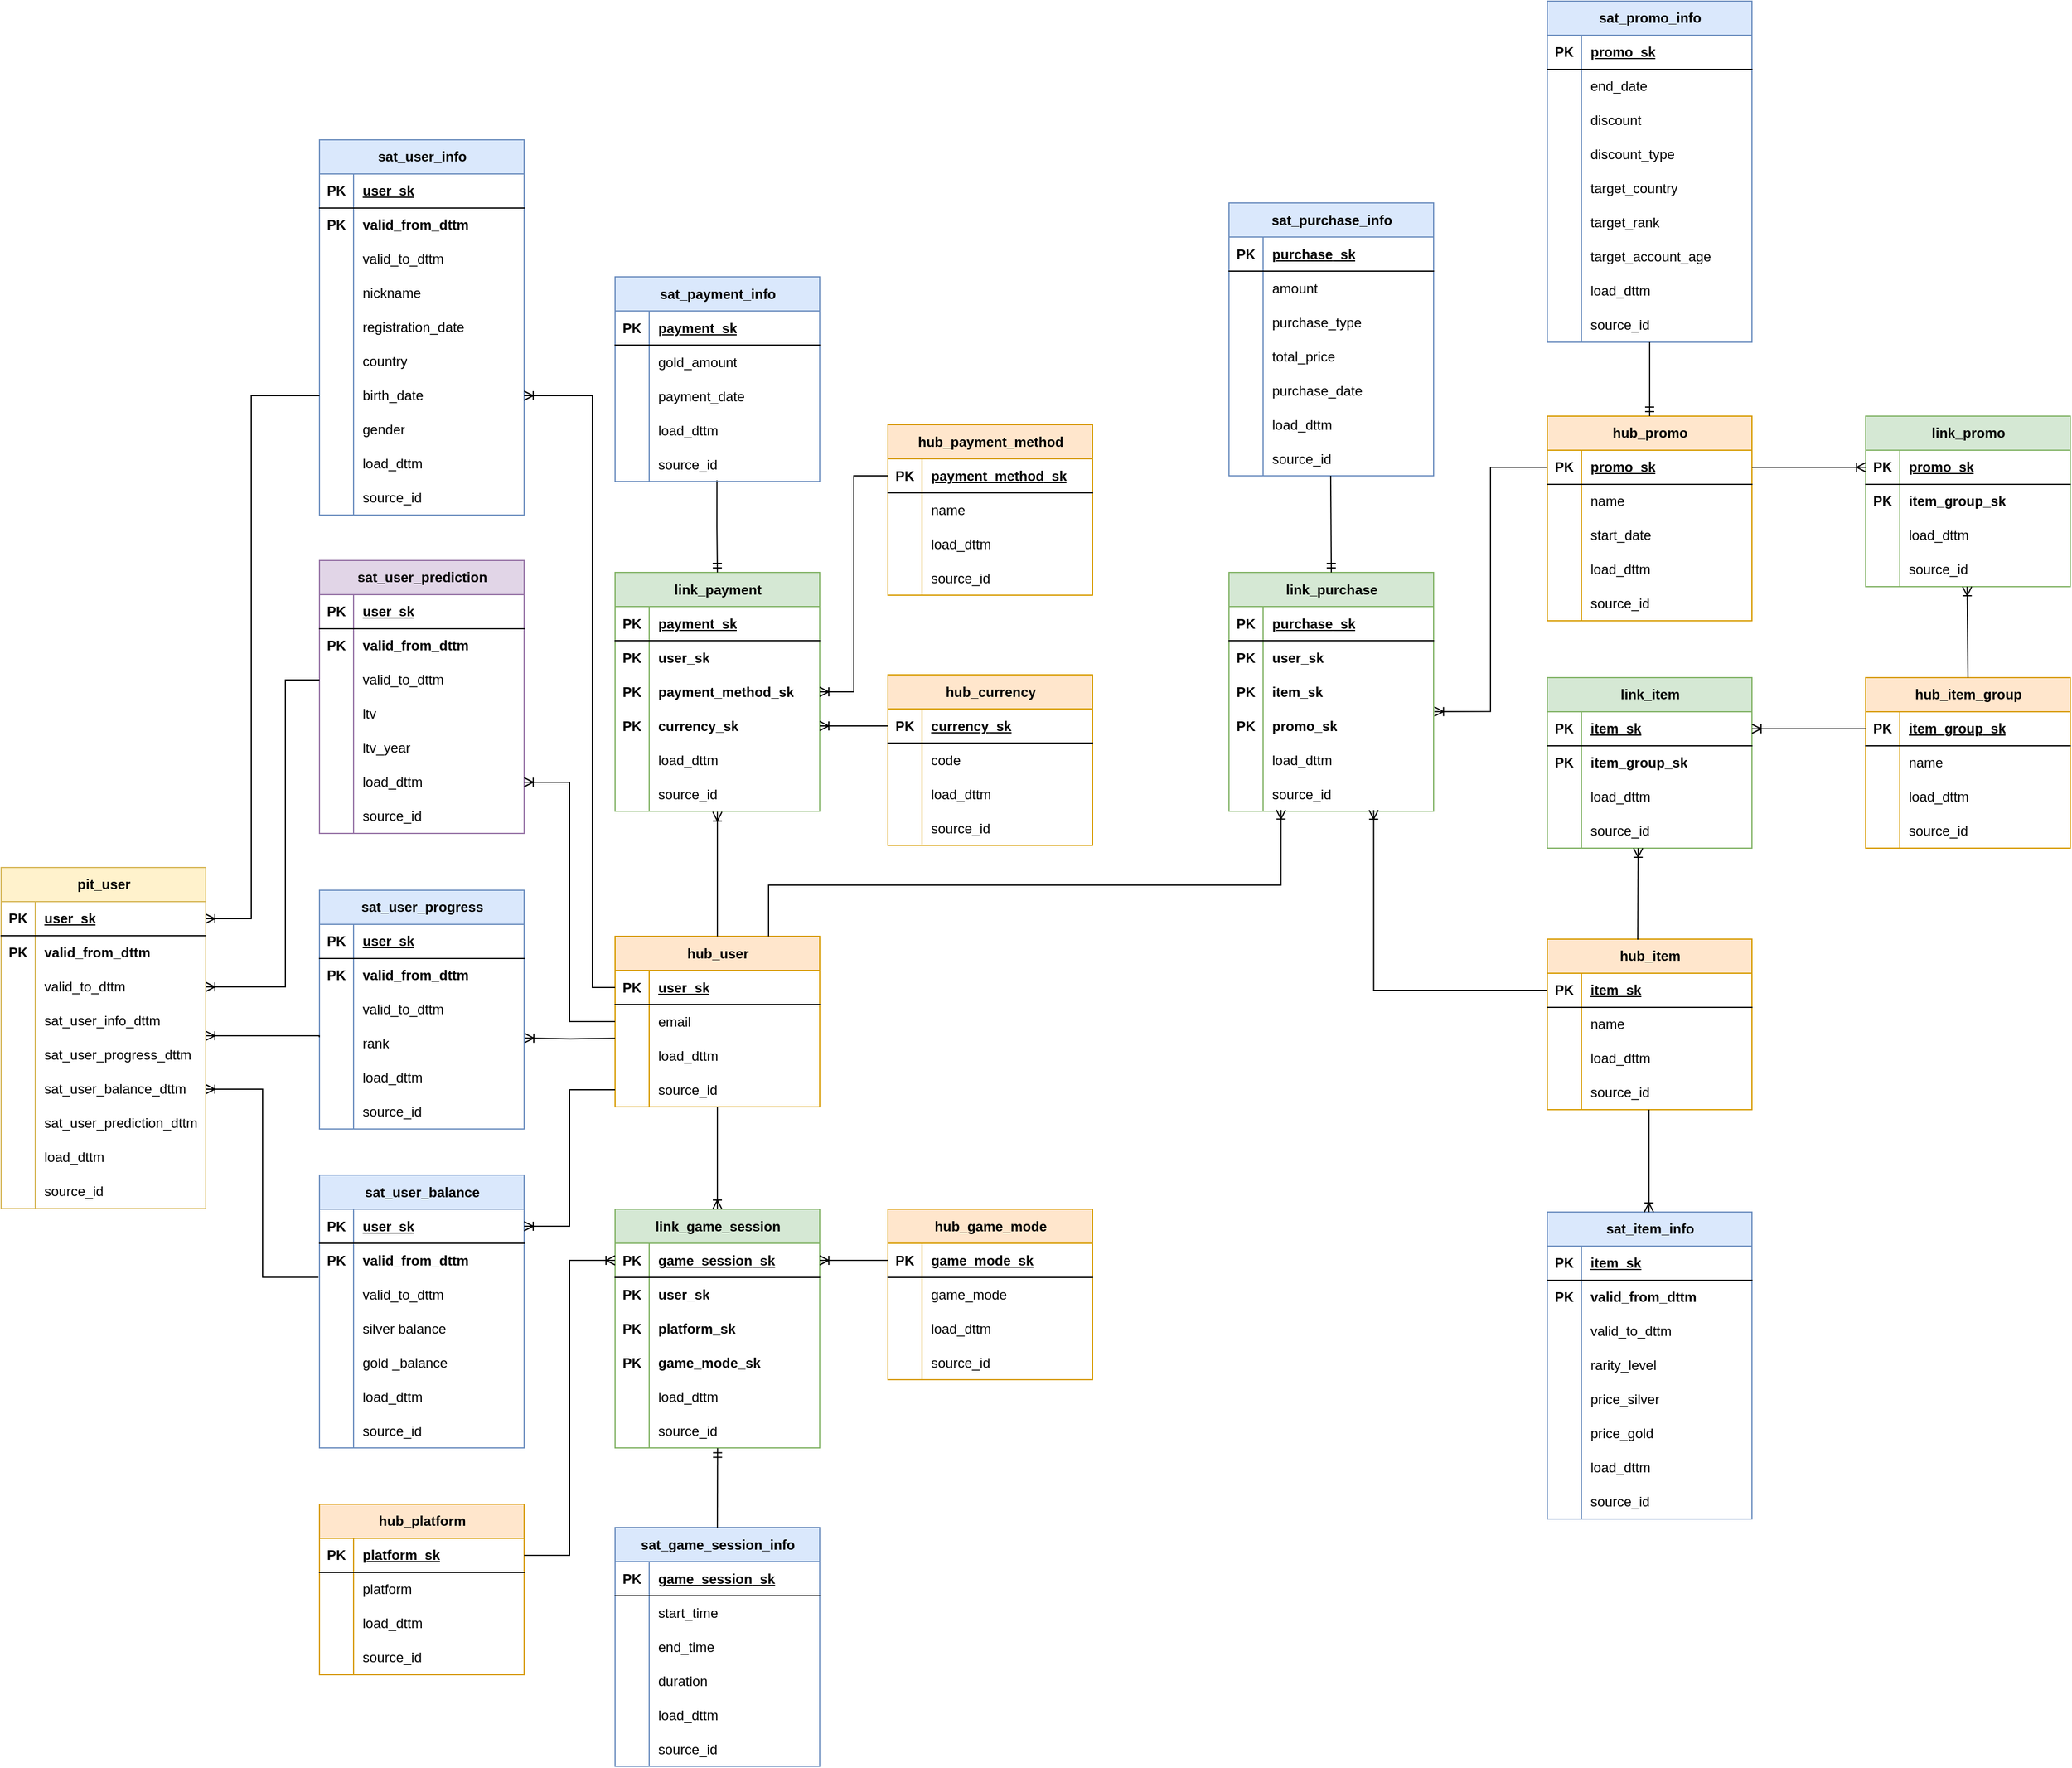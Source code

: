 <mxfile version="26.2.2">
  <diagram id="R2lEEEUBdFMjLlhIrx00" name="Page-1">
    <mxGraphModel dx="1598" dy="1247" grid="1" gridSize="10" guides="1" tooltips="1" connect="1" arrows="1" fold="1" page="1" pageScale="1" pageWidth="2336" pageHeight="1654" math="0" shadow="0" extFonts="Permanent Marker^https://fonts.googleapis.com/css?family=Permanent+Marker">
      <root>
        <mxCell id="0" />
        <mxCell id="1" parent="0" />
        <mxCell id="5qbHs3IGnwkXLoo_p8YG-1" value="hub_user" style="shape=table;startSize=30;container=1;collapsible=1;childLayout=tableLayout;fixedRows=1;rowLines=0;fontStyle=1;align=center;resizeLast=1;html=1;fillColor=#ffe6cc;strokeColor=#d79b00;" parent="1" vertex="1">
          <mxGeometry x="600" y="860.5" width="180" height="150" as="geometry" />
        </mxCell>
        <mxCell id="5qbHs3IGnwkXLoo_p8YG-2" value="" style="shape=tableRow;horizontal=0;startSize=0;swimlaneHead=0;swimlaneBody=0;fillColor=none;collapsible=0;dropTarget=0;points=[[0,0.5],[1,0.5]];portConstraint=eastwest;top=0;left=0;right=0;bottom=1;" parent="5qbHs3IGnwkXLoo_p8YG-1" vertex="1">
          <mxGeometry y="30" width="180" height="30" as="geometry" />
        </mxCell>
        <mxCell id="5qbHs3IGnwkXLoo_p8YG-3" value="PK" style="shape=partialRectangle;connectable=0;fillColor=none;top=0;left=0;bottom=0;right=0;fontStyle=1;overflow=hidden;whiteSpace=wrap;html=1;" parent="5qbHs3IGnwkXLoo_p8YG-2" vertex="1">
          <mxGeometry width="30" height="30" as="geometry">
            <mxRectangle width="30" height="30" as="alternateBounds" />
          </mxGeometry>
        </mxCell>
        <mxCell id="5qbHs3IGnwkXLoo_p8YG-4" value="user_sk" style="shape=partialRectangle;connectable=0;fillColor=none;top=0;left=0;bottom=0;right=0;align=left;spacingLeft=6;fontStyle=5;overflow=hidden;whiteSpace=wrap;html=1;" parent="5qbHs3IGnwkXLoo_p8YG-2" vertex="1">
          <mxGeometry x="30" width="150" height="30" as="geometry">
            <mxRectangle width="150" height="30" as="alternateBounds" />
          </mxGeometry>
        </mxCell>
        <mxCell id="5qbHs3IGnwkXLoo_p8YG-8" value="" style="shape=tableRow;horizontal=0;startSize=0;swimlaneHead=0;swimlaneBody=0;fillColor=none;collapsible=0;dropTarget=0;points=[[0,0.5],[1,0.5]];portConstraint=eastwest;top=0;left=0;right=0;bottom=0;" parent="5qbHs3IGnwkXLoo_p8YG-1" vertex="1">
          <mxGeometry y="60" width="180" height="30" as="geometry" />
        </mxCell>
        <mxCell id="5qbHs3IGnwkXLoo_p8YG-9" value="" style="shape=partialRectangle;connectable=0;fillColor=none;top=0;left=0;bottom=0;right=0;editable=1;overflow=hidden;whiteSpace=wrap;html=1;" parent="5qbHs3IGnwkXLoo_p8YG-8" vertex="1">
          <mxGeometry width="30" height="30" as="geometry">
            <mxRectangle width="30" height="30" as="alternateBounds" />
          </mxGeometry>
        </mxCell>
        <mxCell id="5qbHs3IGnwkXLoo_p8YG-10" value="email" style="shape=partialRectangle;connectable=0;fillColor=none;top=0;left=0;bottom=0;right=0;align=left;spacingLeft=6;overflow=hidden;whiteSpace=wrap;html=1;" parent="5qbHs3IGnwkXLoo_p8YG-8" vertex="1">
          <mxGeometry x="30" width="150" height="30" as="geometry">
            <mxRectangle width="150" height="30" as="alternateBounds" />
          </mxGeometry>
        </mxCell>
        <mxCell id="5qbHs3IGnwkXLoo_p8YG-11" value="" style="shape=tableRow;horizontal=0;startSize=0;swimlaneHead=0;swimlaneBody=0;fillColor=none;collapsible=0;dropTarget=0;points=[[0,0.5],[1,0.5]];portConstraint=eastwest;top=0;left=0;right=0;bottom=0;" parent="5qbHs3IGnwkXLoo_p8YG-1" vertex="1">
          <mxGeometry y="90" width="180" height="30" as="geometry" />
        </mxCell>
        <mxCell id="5qbHs3IGnwkXLoo_p8YG-12" value="" style="shape=partialRectangle;connectable=0;fillColor=none;top=0;left=0;bottom=0;right=0;editable=1;overflow=hidden;whiteSpace=wrap;html=1;" parent="5qbHs3IGnwkXLoo_p8YG-11" vertex="1">
          <mxGeometry width="30" height="30" as="geometry">
            <mxRectangle width="30" height="30" as="alternateBounds" />
          </mxGeometry>
        </mxCell>
        <mxCell id="5qbHs3IGnwkXLoo_p8YG-13" value="load_dttm" style="shape=partialRectangle;connectable=0;fillColor=none;top=0;left=0;bottom=0;right=0;align=left;spacingLeft=6;overflow=hidden;whiteSpace=wrap;html=1;" parent="5qbHs3IGnwkXLoo_p8YG-11" vertex="1">
          <mxGeometry x="30" width="150" height="30" as="geometry">
            <mxRectangle width="150" height="30" as="alternateBounds" />
          </mxGeometry>
        </mxCell>
        <mxCell id="5qbHs3IGnwkXLoo_p8YG-14" style="shape=tableRow;horizontal=0;startSize=0;swimlaneHead=0;swimlaneBody=0;fillColor=none;collapsible=0;dropTarget=0;points=[[0,0.5],[1,0.5]];portConstraint=eastwest;top=0;left=0;right=0;bottom=0;" parent="5qbHs3IGnwkXLoo_p8YG-1" vertex="1">
          <mxGeometry y="120" width="180" height="30" as="geometry" />
        </mxCell>
        <mxCell id="5qbHs3IGnwkXLoo_p8YG-15" style="shape=partialRectangle;connectable=0;fillColor=none;top=0;left=0;bottom=0;right=0;editable=1;overflow=hidden;whiteSpace=wrap;html=1;" parent="5qbHs3IGnwkXLoo_p8YG-14" vertex="1">
          <mxGeometry width="30" height="30" as="geometry">
            <mxRectangle width="30" height="30" as="alternateBounds" />
          </mxGeometry>
        </mxCell>
        <mxCell id="5qbHs3IGnwkXLoo_p8YG-16" value="source_id" style="shape=partialRectangle;connectable=0;fillColor=none;top=0;left=0;bottom=0;right=0;align=left;spacingLeft=6;overflow=hidden;whiteSpace=wrap;html=1;" parent="5qbHs3IGnwkXLoo_p8YG-14" vertex="1">
          <mxGeometry x="30" width="150" height="30" as="geometry">
            <mxRectangle width="150" height="30" as="alternateBounds" />
          </mxGeometry>
        </mxCell>
        <mxCell id="5qbHs3IGnwkXLoo_p8YG-21" value="sat_user_info" style="shape=table;startSize=30;container=1;collapsible=1;childLayout=tableLayout;fixedRows=1;rowLines=0;fontStyle=1;align=center;resizeLast=1;html=1;fillColor=#dae8fc;strokeColor=#6c8ebf;" parent="1" vertex="1">
          <mxGeometry x="340" y="160" width="180" height="330" as="geometry" />
        </mxCell>
        <mxCell id="5qbHs3IGnwkXLoo_p8YG-22" value="" style="shape=tableRow;horizontal=0;startSize=0;swimlaneHead=0;swimlaneBody=0;fillColor=none;collapsible=0;dropTarget=0;points=[[0,0.5],[1,0.5]];portConstraint=eastwest;top=0;left=0;right=0;bottom=1;" parent="5qbHs3IGnwkXLoo_p8YG-21" vertex="1">
          <mxGeometry y="30" width="180" height="30" as="geometry" />
        </mxCell>
        <mxCell id="5qbHs3IGnwkXLoo_p8YG-23" value="PK" style="shape=partialRectangle;connectable=0;fillColor=none;top=0;left=0;bottom=0;right=0;fontStyle=1;overflow=hidden;whiteSpace=wrap;html=1;" parent="5qbHs3IGnwkXLoo_p8YG-22" vertex="1">
          <mxGeometry width="30" height="30" as="geometry">
            <mxRectangle width="30" height="30" as="alternateBounds" />
          </mxGeometry>
        </mxCell>
        <mxCell id="5qbHs3IGnwkXLoo_p8YG-24" value="user_sk" style="shape=partialRectangle;connectable=0;fillColor=none;top=0;left=0;bottom=0;right=0;align=left;spacingLeft=6;fontStyle=5;overflow=hidden;whiteSpace=wrap;html=1;" parent="5qbHs3IGnwkXLoo_p8YG-22" vertex="1">
          <mxGeometry x="30" width="150" height="30" as="geometry">
            <mxRectangle width="150" height="30" as="alternateBounds" />
          </mxGeometry>
        </mxCell>
        <mxCell id="5qbHs3IGnwkXLoo_p8YG-25" value="" style="shape=tableRow;horizontal=0;startSize=0;swimlaneHead=0;swimlaneBody=0;fillColor=none;collapsible=0;dropTarget=0;points=[[0,0.5],[1,0.5]];portConstraint=eastwest;top=0;left=0;right=0;bottom=0;" parent="5qbHs3IGnwkXLoo_p8YG-21" vertex="1">
          <mxGeometry y="60" width="180" height="30" as="geometry" />
        </mxCell>
        <mxCell id="5qbHs3IGnwkXLoo_p8YG-26" value="PK" style="shape=partialRectangle;connectable=0;fillColor=none;top=0;left=0;bottom=0;right=0;editable=1;overflow=hidden;whiteSpace=wrap;html=1;fontStyle=1" parent="5qbHs3IGnwkXLoo_p8YG-25" vertex="1">
          <mxGeometry width="30" height="30" as="geometry">
            <mxRectangle width="30" height="30" as="alternateBounds" />
          </mxGeometry>
        </mxCell>
        <mxCell id="5qbHs3IGnwkXLoo_p8YG-27" value="valid_from_dttm" style="shape=partialRectangle;connectable=0;fillColor=none;top=0;left=0;bottom=0;right=0;align=left;spacingLeft=6;overflow=hidden;whiteSpace=wrap;html=1;fontStyle=1" parent="5qbHs3IGnwkXLoo_p8YG-25" vertex="1">
          <mxGeometry x="30" width="150" height="30" as="geometry">
            <mxRectangle width="150" height="30" as="alternateBounds" />
          </mxGeometry>
        </mxCell>
        <mxCell id="5qbHs3IGnwkXLoo_p8YG-28" value="" style="shape=tableRow;horizontal=0;startSize=0;swimlaneHead=0;swimlaneBody=0;fillColor=none;collapsible=0;dropTarget=0;points=[[0,0.5],[1,0.5]];portConstraint=eastwest;top=0;left=0;right=0;bottom=0;" parent="5qbHs3IGnwkXLoo_p8YG-21" vertex="1">
          <mxGeometry y="90" width="180" height="30" as="geometry" />
        </mxCell>
        <mxCell id="5qbHs3IGnwkXLoo_p8YG-29" value="" style="shape=partialRectangle;connectable=0;fillColor=none;top=0;left=0;bottom=0;right=0;editable=1;overflow=hidden;whiteSpace=wrap;html=1;" parent="5qbHs3IGnwkXLoo_p8YG-28" vertex="1">
          <mxGeometry width="30" height="30" as="geometry">
            <mxRectangle width="30" height="30" as="alternateBounds" />
          </mxGeometry>
        </mxCell>
        <mxCell id="5qbHs3IGnwkXLoo_p8YG-30" value="valid_to_dttm" style="shape=partialRectangle;connectable=0;fillColor=none;top=0;left=0;bottom=0;right=0;align=left;spacingLeft=6;overflow=hidden;whiteSpace=wrap;html=1;" parent="5qbHs3IGnwkXLoo_p8YG-28" vertex="1">
          <mxGeometry x="30" width="150" height="30" as="geometry">
            <mxRectangle width="150" height="30" as="alternateBounds" />
          </mxGeometry>
        </mxCell>
        <mxCell id="5qbHs3IGnwkXLoo_p8YG-31" value="" style="shape=tableRow;horizontal=0;startSize=0;swimlaneHead=0;swimlaneBody=0;fillColor=none;collapsible=0;dropTarget=0;points=[[0,0.5],[1,0.5]];portConstraint=eastwest;top=0;left=0;right=0;bottom=0;" parent="5qbHs3IGnwkXLoo_p8YG-21" vertex="1">
          <mxGeometry y="120" width="180" height="30" as="geometry" />
        </mxCell>
        <mxCell id="5qbHs3IGnwkXLoo_p8YG-32" value="" style="shape=partialRectangle;connectable=0;fillColor=none;top=0;left=0;bottom=0;right=0;editable=1;overflow=hidden;whiteSpace=wrap;html=1;" parent="5qbHs3IGnwkXLoo_p8YG-31" vertex="1">
          <mxGeometry width="30" height="30" as="geometry">
            <mxRectangle width="30" height="30" as="alternateBounds" />
          </mxGeometry>
        </mxCell>
        <mxCell id="5qbHs3IGnwkXLoo_p8YG-33" value="nickname" style="shape=partialRectangle;connectable=0;fillColor=none;top=0;left=0;bottom=0;right=0;align=left;spacingLeft=6;overflow=hidden;whiteSpace=wrap;html=1;" parent="5qbHs3IGnwkXLoo_p8YG-31" vertex="1">
          <mxGeometry x="30" width="150" height="30" as="geometry">
            <mxRectangle width="150" height="30" as="alternateBounds" />
          </mxGeometry>
        </mxCell>
        <mxCell id="5qbHs3IGnwkXLoo_p8YG-40" style="shape=tableRow;horizontal=0;startSize=0;swimlaneHead=0;swimlaneBody=0;fillColor=none;collapsible=0;dropTarget=0;points=[[0,0.5],[1,0.5]];portConstraint=eastwest;top=0;left=0;right=0;bottom=0;" parent="5qbHs3IGnwkXLoo_p8YG-21" vertex="1">
          <mxGeometry y="150" width="180" height="30" as="geometry" />
        </mxCell>
        <mxCell id="5qbHs3IGnwkXLoo_p8YG-41" style="shape=partialRectangle;connectable=0;fillColor=none;top=0;left=0;bottom=0;right=0;editable=1;overflow=hidden;whiteSpace=wrap;html=1;" parent="5qbHs3IGnwkXLoo_p8YG-40" vertex="1">
          <mxGeometry width="30" height="30" as="geometry">
            <mxRectangle width="30" height="30" as="alternateBounds" />
          </mxGeometry>
        </mxCell>
        <mxCell id="5qbHs3IGnwkXLoo_p8YG-42" value="registration_date" style="shape=partialRectangle;connectable=0;fillColor=none;top=0;left=0;bottom=0;right=0;align=left;spacingLeft=6;overflow=hidden;whiteSpace=wrap;html=1;" parent="5qbHs3IGnwkXLoo_p8YG-40" vertex="1">
          <mxGeometry x="30" width="150" height="30" as="geometry">
            <mxRectangle width="150" height="30" as="alternateBounds" />
          </mxGeometry>
        </mxCell>
        <mxCell id="5qbHs3IGnwkXLoo_p8YG-43" style="shape=tableRow;horizontal=0;startSize=0;swimlaneHead=0;swimlaneBody=0;fillColor=none;collapsible=0;dropTarget=0;points=[[0,0.5],[1,0.5]];portConstraint=eastwest;top=0;left=0;right=0;bottom=0;" parent="5qbHs3IGnwkXLoo_p8YG-21" vertex="1">
          <mxGeometry y="180" width="180" height="30" as="geometry" />
        </mxCell>
        <mxCell id="5qbHs3IGnwkXLoo_p8YG-44" style="shape=partialRectangle;connectable=0;fillColor=none;top=0;left=0;bottom=0;right=0;editable=1;overflow=hidden;whiteSpace=wrap;html=1;" parent="5qbHs3IGnwkXLoo_p8YG-43" vertex="1">
          <mxGeometry width="30" height="30" as="geometry">
            <mxRectangle width="30" height="30" as="alternateBounds" />
          </mxGeometry>
        </mxCell>
        <mxCell id="5qbHs3IGnwkXLoo_p8YG-45" value="country" style="shape=partialRectangle;connectable=0;fillColor=none;top=0;left=0;bottom=0;right=0;align=left;spacingLeft=6;overflow=hidden;whiteSpace=wrap;html=1;" parent="5qbHs3IGnwkXLoo_p8YG-43" vertex="1">
          <mxGeometry x="30" width="150" height="30" as="geometry">
            <mxRectangle width="150" height="30" as="alternateBounds" />
          </mxGeometry>
        </mxCell>
        <mxCell id="5qbHs3IGnwkXLoo_p8YG-46" style="shape=tableRow;horizontal=0;startSize=0;swimlaneHead=0;swimlaneBody=0;fillColor=none;collapsible=0;dropTarget=0;points=[[0,0.5],[1,0.5]];portConstraint=eastwest;top=0;left=0;right=0;bottom=0;" parent="5qbHs3IGnwkXLoo_p8YG-21" vertex="1">
          <mxGeometry y="210" width="180" height="30" as="geometry" />
        </mxCell>
        <mxCell id="5qbHs3IGnwkXLoo_p8YG-47" style="shape=partialRectangle;connectable=0;fillColor=none;top=0;left=0;bottom=0;right=0;editable=1;overflow=hidden;whiteSpace=wrap;html=1;" parent="5qbHs3IGnwkXLoo_p8YG-46" vertex="1">
          <mxGeometry width="30" height="30" as="geometry">
            <mxRectangle width="30" height="30" as="alternateBounds" />
          </mxGeometry>
        </mxCell>
        <mxCell id="5qbHs3IGnwkXLoo_p8YG-48" value="birth_date" style="shape=partialRectangle;connectable=0;fillColor=none;top=0;left=0;bottom=0;right=0;align=left;spacingLeft=6;overflow=hidden;whiteSpace=wrap;html=1;" parent="5qbHs3IGnwkXLoo_p8YG-46" vertex="1">
          <mxGeometry x="30" width="150" height="30" as="geometry">
            <mxRectangle width="150" height="30" as="alternateBounds" />
          </mxGeometry>
        </mxCell>
        <mxCell id="5qbHs3IGnwkXLoo_p8YG-49" style="shape=tableRow;horizontal=0;startSize=0;swimlaneHead=0;swimlaneBody=0;fillColor=none;collapsible=0;dropTarget=0;points=[[0,0.5],[1,0.5]];portConstraint=eastwest;top=0;left=0;right=0;bottom=0;" parent="5qbHs3IGnwkXLoo_p8YG-21" vertex="1">
          <mxGeometry y="240" width="180" height="30" as="geometry" />
        </mxCell>
        <mxCell id="5qbHs3IGnwkXLoo_p8YG-50" style="shape=partialRectangle;connectable=0;fillColor=none;top=0;left=0;bottom=0;right=0;editable=1;overflow=hidden;whiteSpace=wrap;html=1;" parent="5qbHs3IGnwkXLoo_p8YG-49" vertex="1">
          <mxGeometry width="30" height="30" as="geometry">
            <mxRectangle width="30" height="30" as="alternateBounds" />
          </mxGeometry>
        </mxCell>
        <mxCell id="5qbHs3IGnwkXLoo_p8YG-51" value="gender" style="shape=partialRectangle;connectable=0;fillColor=none;top=0;left=0;bottom=0;right=0;align=left;spacingLeft=6;overflow=hidden;whiteSpace=wrap;html=1;" parent="5qbHs3IGnwkXLoo_p8YG-49" vertex="1">
          <mxGeometry x="30" width="150" height="30" as="geometry">
            <mxRectangle width="150" height="30" as="alternateBounds" />
          </mxGeometry>
        </mxCell>
        <mxCell id="5qbHs3IGnwkXLoo_p8YG-34" style="shape=tableRow;horizontal=0;startSize=0;swimlaneHead=0;swimlaneBody=0;fillColor=none;collapsible=0;dropTarget=0;points=[[0,0.5],[1,0.5]];portConstraint=eastwest;top=0;left=0;right=0;bottom=0;" parent="5qbHs3IGnwkXLoo_p8YG-21" vertex="1">
          <mxGeometry y="270" width="180" height="30" as="geometry" />
        </mxCell>
        <mxCell id="5qbHs3IGnwkXLoo_p8YG-35" style="shape=partialRectangle;connectable=0;fillColor=none;top=0;left=0;bottom=0;right=0;editable=1;overflow=hidden;whiteSpace=wrap;html=1;" parent="5qbHs3IGnwkXLoo_p8YG-34" vertex="1">
          <mxGeometry width="30" height="30" as="geometry">
            <mxRectangle width="30" height="30" as="alternateBounds" />
          </mxGeometry>
        </mxCell>
        <mxCell id="5qbHs3IGnwkXLoo_p8YG-36" value="load_dttm" style="shape=partialRectangle;connectable=0;fillColor=none;top=0;left=0;bottom=0;right=0;align=left;spacingLeft=6;overflow=hidden;whiteSpace=wrap;html=1;" parent="5qbHs3IGnwkXLoo_p8YG-34" vertex="1">
          <mxGeometry x="30" width="150" height="30" as="geometry">
            <mxRectangle width="150" height="30" as="alternateBounds" />
          </mxGeometry>
        </mxCell>
        <mxCell id="5qbHs3IGnwkXLoo_p8YG-37" style="shape=tableRow;horizontal=0;startSize=0;swimlaneHead=0;swimlaneBody=0;fillColor=none;collapsible=0;dropTarget=0;points=[[0,0.5],[1,0.5]];portConstraint=eastwest;top=0;left=0;right=0;bottom=0;" parent="5qbHs3IGnwkXLoo_p8YG-21" vertex="1">
          <mxGeometry y="300" width="180" height="30" as="geometry" />
        </mxCell>
        <mxCell id="5qbHs3IGnwkXLoo_p8YG-38" style="shape=partialRectangle;connectable=0;fillColor=none;top=0;left=0;bottom=0;right=0;editable=1;overflow=hidden;whiteSpace=wrap;html=1;" parent="5qbHs3IGnwkXLoo_p8YG-37" vertex="1">
          <mxGeometry width="30" height="30" as="geometry">
            <mxRectangle width="30" height="30" as="alternateBounds" />
          </mxGeometry>
        </mxCell>
        <mxCell id="5qbHs3IGnwkXLoo_p8YG-39" value="source_id" style="shape=partialRectangle;connectable=0;fillColor=none;top=0;left=0;bottom=0;right=0;align=left;spacingLeft=6;overflow=hidden;whiteSpace=wrap;html=1;" parent="5qbHs3IGnwkXLoo_p8YG-37" vertex="1">
          <mxGeometry x="30" width="150" height="30" as="geometry">
            <mxRectangle width="150" height="30" as="alternateBounds" />
          </mxGeometry>
        </mxCell>
        <mxCell id="5qbHs3IGnwkXLoo_p8YG-52" value="sat_user_balance" style="shape=table;startSize=30;container=1;collapsible=1;childLayout=tableLayout;fixedRows=1;rowLines=0;fontStyle=1;align=center;resizeLast=1;html=1;fillColor=#dae8fc;strokeColor=#6c8ebf;" parent="1" vertex="1">
          <mxGeometry x="340" y="1070.5" width="180" height="240" as="geometry" />
        </mxCell>
        <mxCell id="5qbHs3IGnwkXLoo_p8YG-53" value="" style="shape=tableRow;horizontal=0;startSize=0;swimlaneHead=0;swimlaneBody=0;fillColor=none;collapsible=0;dropTarget=0;points=[[0,0.5],[1,0.5]];portConstraint=eastwest;top=0;left=0;right=0;bottom=1;" parent="5qbHs3IGnwkXLoo_p8YG-52" vertex="1">
          <mxGeometry y="30" width="180" height="30" as="geometry" />
        </mxCell>
        <mxCell id="5qbHs3IGnwkXLoo_p8YG-54" value="PK" style="shape=partialRectangle;connectable=0;fillColor=none;top=0;left=0;bottom=0;right=0;fontStyle=1;overflow=hidden;whiteSpace=wrap;html=1;" parent="5qbHs3IGnwkXLoo_p8YG-53" vertex="1">
          <mxGeometry width="30" height="30" as="geometry">
            <mxRectangle width="30" height="30" as="alternateBounds" />
          </mxGeometry>
        </mxCell>
        <mxCell id="5qbHs3IGnwkXLoo_p8YG-55" value="user_sk" style="shape=partialRectangle;connectable=0;fillColor=none;top=0;left=0;bottom=0;right=0;align=left;spacingLeft=6;fontStyle=5;overflow=hidden;whiteSpace=wrap;html=1;" parent="5qbHs3IGnwkXLoo_p8YG-53" vertex="1">
          <mxGeometry x="30" width="150" height="30" as="geometry">
            <mxRectangle width="150" height="30" as="alternateBounds" />
          </mxGeometry>
        </mxCell>
        <mxCell id="5qbHs3IGnwkXLoo_p8YG-62" value="" style="shape=tableRow;horizontal=0;startSize=0;swimlaneHead=0;swimlaneBody=0;fillColor=none;collapsible=0;dropTarget=0;points=[[0,0.5],[1,0.5]];portConstraint=eastwest;top=0;left=0;right=0;bottom=0;" parent="5qbHs3IGnwkXLoo_p8YG-52" vertex="1">
          <mxGeometry y="60" width="180" height="30" as="geometry" />
        </mxCell>
        <mxCell id="5qbHs3IGnwkXLoo_p8YG-63" value="&lt;b&gt;PK&lt;/b&gt;" style="shape=partialRectangle;connectable=0;fillColor=none;top=0;left=0;bottom=0;right=0;editable=1;overflow=hidden;whiteSpace=wrap;html=1;" parent="5qbHs3IGnwkXLoo_p8YG-62" vertex="1">
          <mxGeometry width="30" height="30" as="geometry">
            <mxRectangle width="30" height="30" as="alternateBounds" />
          </mxGeometry>
        </mxCell>
        <mxCell id="5qbHs3IGnwkXLoo_p8YG-64" value="&lt;span style=&quot;font-weight: 700;&quot;&gt;valid_from_dttm&lt;/span&gt;" style="shape=partialRectangle;connectable=0;fillColor=none;top=0;left=0;bottom=0;right=0;align=left;spacingLeft=6;overflow=hidden;whiteSpace=wrap;html=1;" parent="5qbHs3IGnwkXLoo_p8YG-62" vertex="1">
          <mxGeometry x="30" width="150" height="30" as="geometry">
            <mxRectangle width="150" height="30" as="alternateBounds" />
          </mxGeometry>
        </mxCell>
        <mxCell id="5qbHs3IGnwkXLoo_p8YG-532" style="shape=tableRow;horizontal=0;startSize=0;swimlaneHead=0;swimlaneBody=0;fillColor=none;collapsible=0;dropTarget=0;points=[[0,0.5],[1,0.5]];portConstraint=eastwest;top=0;left=0;right=0;bottom=0;" parent="5qbHs3IGnwkXLoo_p8YG-52" vertex="1">
          <mxGeometry y="90" width="180" height="30" as="geometry" />
        </mxCell>
        <mxCell id="5qbHs3IGnwkXLoo_p8YG-533" style="shape=partialRectangle;connectable=0;fillColor=none;top=0;left=0;bottom=0;right=0;editable=1;overflow=hidden;whiteSpace=wrap;html=1;" parent="5qbHs3IGnwkXLoo_p8YG-532" vertex="1">
          <mxGeometry width="30" height="30" as="geometry">
            <mxRectangle width="30" height="30" as="alternateBounds" />
          </mxGeometry>
        </mxCell>
        <mxCell id="5qbHs3IGnwkXLoo_p8YG-534" value="valid_to_dttm" style="shape=partialRectangle;connectable=0;fillColor=none;top=0;left=0;bottom=0;right=0;align=left;spacingLeft=6;overflow=hidden;whiteSpace=wrap;html=1;" parent="5qbHs3IGnwkXLoo_p8YG-532" vertex="1">
          <mxGeometry x="30" width="150" height="30" as="geometry">
            <mxRectangle width="150" height="30" as="alternateBounds" />
          </mxGeometry>
        </mxCell>
        <mxCell id="5qbHs3IGnwkXLoo_p8YG-529" style="shape=tableRow;horizontal=0;startSize=0;swimlaneHead=0;swimlaneBody=0;fillColor=none;collapsible=0;dropTarget=0;points=[[0,0.5],[1,0.5]];portConstraint=eastwest;top=0;left=0;right=0;bottom=0;" parent="5qbHs3IGnwkXLoo_p8YG-52" vertex="1">
          <mxGeometry y="120" width="180" height="30" as="geometry" />
        </mxCell>
        <mxCell id="5qbHs3IGnwkXLoo_p8YG-530" style="shape=partialRectangle;connectable=0;fillColor=none;top=0;left=0;bottom=0;right=0;editable=1;overflow=hidden;whiteSpace=wrap;html=1;" parent="5qbHs3IGnwkXLoo_p8YG-529" vertex="1">
          <mxGeometry width="30" height="30" as="geometry">
            <mxRectangle width="30" height="30" as="alternateBounds" />
          </mxGeometry>
        </mxCell>
        <mxCell id="5qbHs3IGnwkXLoo_p8YG-531" value="silver balance" style="shape=partialRectangle;connectable=0;fillColor=none;top=0;left=0;bottom=0;right=0;align=left;spacingLeft=6;overflow=hidden;whiteSpace=wrap;html=1;" parent="5qbHs3IGnwkXLoo_p8YG-529" vertex="1">
          <mxGeometry x="30" width="150" height="30" as="geometry">
            <mxRectangle width="150" height="30" as="alternateBounds" />
          </mxGeometry>
        </mxCell>
        <mxCell id="5qbHs3IGnwkXLoo_p8YG-65" style="shape=tableRow;horizontal=0;startSize=0;swimlaneHead=0;swimlaneBody=0;fillColor=none;collapsible=0;dropTarget=0;points=[[0,0.5],[1,0.5]];portConstraint=eastwest;top=0;left=0;right=0;bottom=0;" parent="5qbHs3IGnwkXLoo_p8YG-52" vertex="1">
          <mxGeometry y="150" width="180" height="30" as="geometry" />
        </mxCell>
        <mxCell id="5qbHs3IGnwkXLoo_p8YG-66" style="shape=partialRectangle;connectable=0;fillColor=none;top=0;left=0;bottom=0;right=0;editable=1;overflow=hidden;whiteSpace=wrap;html=1;" parent="5qbHs3IGnwkXLoo_p8YG-65" vertex="1">
          <mxGeometry width="30" height="30" as="geometry">
            <mxRectangle width="30" height="30" as="alternateBounds" />
          </mxGeometry>
        </mxCell>
        <mxCell id="5qbHs3IGnwkXLoo_p8YG-67" value="gold _balance" style="shape=partialRectangle;connectable=0;fillColor=none;top=0;left=0;bottom=0;right=0;align=left;spacingLeft=6;overflow=hidden;whiteSpace=wrap;html=1;" parent="5qbHs3IGnwkXLoo_p8YG-65" vertex="1">
          <mxGeometry x="30" width="150" height="30" as="geometry">
            <mxRectangle width="150" height="30" as="alternateBounds" />
          </mxGeometry>
        </mxCell>
        <mxCell id="5qbHs3IGnwkXLoo_p8YG-86" style="shape=tableRow;horizontal=0;startSize=0;swimlaneHead=0;swimlaneBody=0;fillColor=none;collapsible=0;dropTarget=0;points=[[0,0.5],[1,0.5]];portConstraint=eastwest;top=0;left=0;right=0;bottom=0;" parent="5qbHs3IGnwkXLoo_p8YG-52" vertex="1">
          <mxGeometry y="180" width="180" height="30" as="geometry" />
        </mxCell>
        <mxCell id="5qbHs3IGnwkXLoo_p8YG-87" style="shape=partialRectangle;connectable=0;fillColor=none;top=0;left=0;bottom=0;right=0;editable=1;overflow=hidden;whiteSpace=wrap;html=1;" parent="5qbHs3IGnwkXLoo_p8YG-86" vertex="1">
          <mxGeometry width="30" height="30" as="geometry">
            <mxRectangle width="30" height="30" as="alternateBounds" />
          </mxGeometry>
        </mxCell>
        <mxCell id="5qbHs3IGnwkXLoo_p8YG-88" value="load_dttm" style="shape=partialRectangle;connectable=0;fillColor=none;top=0;left=0;bottom=0;right=0;align=left;spacingLeft=6;overflow=hidden;whiteSpace=wrap;html=1;" parent="5qbHs3IGnwkXLoo_p8YG-86" vertex="1">
          <mxGeometry x="30" width="150" height="30" as="geometry">
            <mxRectangle width="150" height="30" as="alternateBounds" />
          </mxGeometry>
        </mxCell>
        <mxCell id="5qbHs3IGnwkXLoo_p8YG-83" style="shape=tableRow;horizontal=0;startSize=0;swimlaneHead=0;swimlaneBody=0;fillColor=none;collapsible=0;dropTarget=0;points=[[0,0.5],[1,0.5]];portConstraint=eastwest;top=0;left=0;right=0;bottom=0;" parent="5qbHs3IGnwkXLoo_p8YG-52" vertex="1">
          <mxGeometry y="210" width="180" height="30" as="geometry" />
        </mxCell>
        <mxCell id="5qbHs3IGnwkXLoo_p8YG-84" style="shape=partialRectangle;connectable=0;fillColor=none;top=0;left=0;bottom=0;right=0;editable=1;overflow=hidden;whiteSpace=wrap;html=1;" parent="5qbHs3IGnwkXLoo_p8YG-83" vertex="1">
          <mxGeometry width="30" height="30" as="geometry">
            <mxRectangle width="30" height="30" as="alternateBounds" />
          </mxGeometry>
        </mxCell>
        <mxCell id="5qbHs3IGnwkXLoo_p8YG-85" value="source_id" style="shape=partialRectangle;connectable=0;fillColor=none;top=0;left=0;bottom=0;right=0;align=left;spacingLeft=6;overflow=hidden;whiteSpace=wrap;html=1;" parent="5qbHs3IGnwkXLoo_p8YG-83" vertex="1">
          <mxGeometry x="30" width="150" height="30" as="geometry">
            <mxRectangle width="150" height="30" as="alternateBounds" />
          </mxGeometry>
        </mxCell>
        <mxCell id="5qbHs3IGnwkXLoo_p8YG-89" value="sat_user_progress" style="shape=table;startSize=30;container=1;collapsible=1;childLayout=tableLayout;fixedRows=1;rowLines=0;fontStyle=1;align=center;resizeLast=1;html=1;fillColor=#dae8fc;strokeColor=#6c8ebf;" parent="1" vertex="1">
          <mxGeometry x="340" y="820" width="180" height="210" as="geometry" />
        </mxCell>
        <mxCell id="5qbHs3IGnwkXLoo_p8YG-90" value="" style="shape=tableRow;horizontal=0;startSize=0;swimlaneHead=0;swimlaneBody=0;fillColor=none;collapsible=0;dropTarget=0;points=[[0,0.5],[1,0.5]];portConstraint=eastwest;top=0;left=0;right=0;bottom=1;" parent="5qbHs3IGnwkXLoo_p8YG-89" vertex="1">
          <mxGeometry y="30" width="180" height="30" as="geometry" />
        </mxCell>
        <mxCell id="5qbHs3IGnwkXLoo_p8YG-91" value="PK" style="shape=partialRectangle;connectable=0;fillColor=none;top=0;left=0;bottom=0;right=0;fontStyle=1;overflow=hidden;whiteSpace=wrap;html=1;" parent="5qbHs3IGnwkXLoo_p8YG-90" vertex="1">
          <mxGeometry width="30" height="30" as="geometry">
            <mxRectangle width="30" height="30" as="alternateBounds" />
          </mxGeometry>
        </mxCell>
        <mxCell id="5qbHs3IGnwkXLoo_p8YG-92" value="user_sk" style="shape=partialRectangle;connectable=0;fillColor=none;top=0;left=0;bottom=0;right=0;align=left;spacingLeft=6;fontStyle=5;overflow=hidden;whiteSpace=wrap;html=1;" parent="5qbHs3IGnwkXLoo_p8YG-90" vertex="1">
          <mxGeometry x="30" width="150" height="30" as="geometry">
            <mxRectangle width="150" height="30" as="alternateBounds" />
          </mxGeometry>
        </mxCell>
        <mxCell id="5qbHs3IGnwkXLoo_p8YG-93" value="" style="shape=tableRow;horizontal=0;startSize=0;swimlaneHead=0;swimlaneBody=0;fillColor=none;collapsible=0;dropTarget=0;points=[[0,0.5],[1,0.5]];portConstraint=eastwest;top=0;left=0;right=0;bottom=0;" parent="5qbHs3IGnwkXLoo_p8YG-89" vertex="1">
          <mxGeometry y="60" width="180" height="30" as="geometry" />
        </mxCell>
        <mxCell id="5qbHs3IGnwkXLoo_p8YG-94" value="&lt;b&gt;PK&lt;/b&gt;" style="shape=partialRectangle;connectable=0;fillColor=none;top=0;left=0;bottom=0;right=0;editable=1;overflow=hidden;whiteSpace=wrap;html=1;" parent="5qbHs3IGnwkXLoo_p8YG-93" vertex="1">
          <mxGeometry width="30" height="30" as="geometry">
            <mxRectangle width="30" height="30" as="alternateBounds" />
          </mxGeometry>
        </mxCell>
        <mxCell id="5qbHs3IGnwkXLoo_p8YG-95" value="&lt;span style=&quot;font-weight: 700;&quot;&gt;valid_from_dttm&lt;/span&gt;" style="shape=partialRectangle;connectable=0;fillColor=none;top=0;left=0;bottom=0;right=0;align=left;spacingLeft=6;overflow=hidden;whiteSpace=wrap;html=1;" parent="5qbHs3IGnwkXLoo_p8YG-93" vertex="1">
          <mxGeometry x="30" width="150" height="30" as="geometry">
            <mxRectangle width="150" height="30" as="alternateBounds" />
          </mxGeometry>
        </mxCell>
        <mxCell id="5qbHs3IGnwkXLoo_p8YG-525" style="shape=tableRow;horizontal=0;startSize=0;swimlaneHead=0;swimlaneBody=0;fillColor=none;collapsible=0;dropTarget=0;points=[[0,0.5],[1,0.5]];portConstraint=eastwest;top=0;left=0;right=0;bottom=0;" parent="5qbHs3IGnwkXLoo_p8YG-89" vertex="1">
          <mxGeometry y="90" width="180" height="30" as="geometry" />
        </mxCell>
        <mxCell id="5qbHs3IGnwkXLoo_p8YG-526" style="shape=partialRectangle;connectable=0;fillColor=none;top=0;left=0;bottom=0;right=0;editable=1;overflow=hidden;whiteSpace=wrap;html=1;" parent="5qbHs3IGnwkXLoo_p8YG-525" vertex="1">
          <mxGeometry width="30" height="30" as="geometry">
            <mxRectangle width="30" height="30" as="alternateBounds" />
          </mxGeometry>
        </mxCell>
        <mxCell id="5qbHs3IGnwkXLoo_p8YG-527" value="valid_to_dttm" style="shape=partialRectangle;connectable=0;fillColor=none;top=0;left=0;bottom=0;right=0;align=left;spacingLeft=6;overflow=hidden;whiteSpace=wrap;html=1;" parent="5qbHs3IGnwkXLoo_p8YG-525" vertex="1">
          <mxGeometry x="30" width="150" height="30" as="geometry">
            <mxRectangle width="150" height="30" as="alternateBounds" />
          </mxGeometry>
        </mxCell>
        <mxCell id="5qbHs3IGnwkXLoo_p8YG-522" style="shape=tableRow;horizontal=0;startSize=0;swimlaneHead=0;swimlaneBody=0;fillColor=none;collapsible=0;dropTarget=0;points=[[0,0.5],[1,0.5]];portConstraint=eastwest;top=0;left=0;right=0;bottom=0;" parent="5qbHs3IGnwkXLoo_p8YG-89" vertex="1">
          <mxGeometry y="120" width="180" height="30" as="geometry" />
        </mxCell>
        <mxCell id="5qbHs3IGnwkXLoo_p8YG-523" style="shape=partialRectangle;connectable=0;fillColor=none;top=0;left=0;bottom=0;right=0;editable=1;overflow=hidden;whiteSpace=wrap;html=1;" parent="5qbHs3IGnwkXLoo_p8YG-522" vertex="1">
          <mxGeometry width="30" height="30" as="geometry">
            <mxRectangle width="30" height="30" as="alternateBounds" />
          </mxGeometry>
        </mxCell>
        <mxCell id="5qbHs3IGnwkXLoo_p8YG-524" value="rank" style="shape=partialRectangle;connectable=0;fillColor=none;top=0;left=0;bottom=0;right=0;align=left;spacingLeft=6;overflow=hidden;whiteSpace=wrap;html=1;" parent="5qbHs3IGnwkXLoo_p8YG-522" vertex="1">
          <mxGeometry x="30" width="150" height="30" as="geometry">
            <mxRectangle width="150" height="30" as="alternateBounds" />
          </mxGeometry>
        </mxCell>
        <mxCell id="5qbHs3IGnwkXLoo_p8YG-102" style="shape=tableRow;horizontal=0;startSize=0;swimlaneHead=0;swimlaneBody=0;fillColor=none;collapsible=0;dropTarget=0;points=[[0,0.5],[1,0.5]];portConstraint=eastwest;top=0;left=0;right=0;bottom=0;" parent="5qbHs3IGnwkXLoo_p8YG-89" vertex="1">
          <mxGeometry y="150" width="180" height="30" as="geometry" />
        </mxCell>
        <mxCell id="5qbHs3IGnwkXLoo_p8YG-103" style="shape=partialRectangle;connectable=0;fillColor=none;top=0;left=0;bottom=0;right=0;editable=1;overflow=hidden;whiteSpace=wrap;html=1;" parent="5qbHs3IGnwkXLoo_p8YG-102" vertex="1">
          <mxGeometry width="30" height="30" as="geometry">
            <mxRectangle width="30" height="30" as="alternateBounds" />
          </mxGeometry>
        </mxCell>
        <mxCell id="5qbHs3IGnwkXLoo_p8YG-104" value="load_dttm" style="shape=partialRectangle;connectable=0;fillColor=none;top=0;left=0;bottom=0;right=0;align=left;spacingLeft=6;overflow=hidden;whiteSpace=wrap;html=1;" parent="5qbHs3IGnwkXLoo_p8YG-102" vertex="1">
          <mxGeometry x="30" width="150" height="30" as="geometry">
            <mxRectangle width="150" height="30" as="alternateBounds" />
          </mxGeometry>
        </mxCell>
        <mxCell id="5qbHs3IGnwkXLoo_p8YG-105" style="shape=tableRow;horizontal=0;startSize=0;swimlaneHead=0;swimlaneBody=0;fillColor=none;collapsible=0;dropTarget=0;points=[[0,0.5],[1,0.5]];portConstraint=eastwest;top=0;left=0;right=0;bottom=0;" parent="5qbHs3IGnwkXLoo_p8YG-89" vertex="1">
          <mxGeometry y="180" width="180" height="30" as="geometry" />
        </mxCell>
        <mxCell id="5qbHs3IGnwkXLoo_p8YG-106" style="shape=partialRectangle;connectable=0;fillColor=none;top=0;left=0;bottom=0;right=0;editable=1;overflow=hidden;whiteSpace=wrap;html=1;" parent="5qbHs3IGnwkXLoo_p8YG-105" vertex="1">
          <mxGeometry width="30" height="30" as="geometry">
            <mxRectangle width="30" height="30" as="alternateBounds" />
          </mxGeometry>
        </mxCell>
        <mxCell id="5qbHs3IGnwkXLoo_p8YG-107" value="source_id" style="shape=partialRectangle;connectable=0;fillColor=none;top=0;left=0;bottom=0;right=0;align=left;spacingLeft=6;overflow=hidden;whiteSpace=wrap;html=1;" parent="5qbHs3IGnwkXLoo_p8YG-105" vertex="1">
          <mxGeometry x="30" width="150" height="30" as="geometry">
            <mxRectangle width="150" height="30" as="alternateBounds" />
          </mxGeometry>
        </mxCell>
        <mxCell id="5qbHs3IGnwkXLoo_p8YG-115" value="" style="edgeStyle=orthogonalEdgeStyle;fontSize=12;html=1;endArrow=none;rounded=0;exitX=1;exitY=0.5;exitDx=0;exitDy=0;entryX=0;entryY=0.5;entryDx=0;entryDy=0;startFill=0;startArrow=ERoneToMany;" parent="1" source="5qbHs3IGnwkXLoo_p8YG-46" target="5qbHs3IGnwkXLoo_p8YG-2" edge="1">
          <mxGeometry width="100" height="100" relative="1" as="geometry">
            <mxPoint x="610" y="780.5" as="sourcePoint" />
            <mxPoint x="710" y="680.5" as="targetPoint" />
            <Array as="points">
              <mxPoint x="580" y="385" />
              <mxPoint x="580" y="906" />
            </Array>
          </mxGeometry>
        </mxCell>
        <mxCell id="5qbHs3IGnwkXLoo_p8YG-117" value="link_payment" style="shape=table;startSize=30;container=1;collapsible=1;childLayout=tableLayout;fixedRows=1;rowLines=0;fontStyle=1;align=center;resizeLast=1;html=1;fillColor=#d5e8d4;strokeColor=#82b366;" parent="1" vertex="1">
          <mxGeometry x="600" y="540.5" width="180" height="210" as="geometry" />
        </mxCell>
        <mxCell id="5qbHs3IGnwkXLoo_p8YG-118" value="" style="shape=tableRow;horizontal=0;startSize=0;swimlaneHead=0;swimlaneBody=0;fillColor=none;collapsible=0;dropTarget=0;points=[[0,0.5],[1,0.5]];portConstraint=eastwest;top=0;left=0;right=0;bottom=1;" parent="5qbHs3IGnwkXLoo_p8YG-117" vertex="1">
          <mxGeometry y="30" width="180" height="30" as="geometry" />
        </mxCell>
        <mxCell id="5qbHs3IGnwkXLoo_p8YG-119" value="PK" style="shape=partialRectangle;connectable=0;fillColor=none;top=0;left=0;bottom=0;right=0;fontStyle=1;overflow=hidden;whiteSpace=wrap;html=1;" parent="5qbHs3IGnwkXLoo_p8YG-118" vertex="1">
          <mxGeometry width="30" height="30" as="geometry">
            <mxRectangle width="30" height="30" as="alternateBounds" />
          </mxGeometry>
        </mxCell>
        <mxCell id="5qbHs3IGnwkXLoo_p8YG-120" value="payment_sk" style="shape=partialRectangle;connectable=0;fillColor=none;top=0;left=0;bottom=0;right=0;align=left;spacingLeft=6;fontStyle=5;overflow=hidden;whiteSpace=wrap;html=1;" parent="5qbHs3IGnwkXLoo_p8YG-118" vertex="1">
          <mxGeometry x="30" width="150" height="30" as="geometry">
            <mxRectangle width="150" height="30" as="alternateBounds" />
          </mxGeometry>
        </mxCell>
        <mxCell id="5qbHs3IGnwkXLoo_p8YG-121" value="" style="shape=tableRow;horizontal=0;startSize=0;swimlaneHead=0;swimlaneBody=0;fillColor=none;collapsible=0;dropTarget=0;points=[[0,0.5],[1,0.5]];portConstraint=eastwest;top=0;left=0;right=0;bottom=0;" parent="5qbHs3IGnwkXLoo_p8YG-117" vertex="1">
          <mxGeometry y="60" width="180" height="30" as="geometry" />
        </mxCell>
        <mxCell id="5qbHs3IGnwkXLoo_p8YG-122" value="&lt;b&gt;PK&lt;/b&gt;" style="shape=partialRectangle;connectable=0;fillColor=none;top=0;left=0;bottom=0;right=0;editable=1;overflow=hidden;whiteSpace=wrap;html=1;" parent="5qbHs3IGnwkXLoo_p8YG-121" vertex="1">
          <mxGeometry width="30" height="30" as="geometry">
            <mxRectangle width="30" height="30" as="alternateBounds" />
          </mxGeometry>
        </mxCell>
        <mxCell id="5qbHs3IGnwkXLoo_p8YG-123" value="&lt;b&gt;user_sk&lt;/b&gt;" style="shape=partialRectangle;connectable=0;fillColor=none;top=0;left=0;bottom=0;right=0;align=left;spacingLeft=6;overflow=hidden;whiteSpace=wrap;html=1;" parent="5qbHs3IGnwkXLoo_p8YG-121" vertex="1">
          <mxGeometry x="30" width="150" height="30" as="geometry">
            <mxRectangle width="150" height="30" as="alternateBounds" />
          </mxGeometry>
        </mxCell>
        <mxCell id="5qbHs3IGnwkXLoo_p8YG-206" style="shape=tableRow;horizontal=0;startSize=0;swimlaneHead=0;swimlaneBody=0;fillColor=none;collapsible=0;dropTarget=0;points=[[0,0.5],[1,0.5]];portConstraint=eastwest;top=0;left=0;right=0;bottom=0;" parent="5qbHs3IGnwkXLoo_p8YG-117" vertex="1">
          <mxGeometry y="90" width="180" height="30" as="geometry" />
        </mxCell>
        <mxCell id="5qbHs3IGnwkXLoo_p8YG-207" value="&lt;b&gt;PK&lt;/b&gt;" style="shape=partialRectangle;connectable=0;fillColor=none;top=0;left=0;bottom=0;right=0;editable=1;overflow=hidden;whiteSpace=wrap;html=1;" parent="5qbHs3IGnwkXLoo_p8YG-206" vertex="1">
          <mxGeometry width="30" height="30" as="geometry">
            <mxRectangle width="30" height="30" as="alternateBounds" />
          </mxGeometry>
        </mxCell>
        <mxCell id="5qbHs3IGnwkXLoo_p8YG-208" value="&lt;span style=&quot;font-weight: 700; text-wrap-mode: nowrap; text-align: center;&quot;&gt;payment_method&lt;/span&gt;&lt;span style=&quot;font-weight: 700;&quot;&gt;_sk&lt;/span&gt;" style="shape=partialRectangle;connectable=0;fillColor=none;top=0;left=0;bottom=0;right=0;align=left;spacingLeft=6;overflow=hidden;whiteSpace=wrap;html=1;" parent="5qbHs3IGnwkXLoo_p8YG-206" vertex="1">
          <mxGeometry x="30" width="150" height="30" as="geometry">
            <mxRectangle width="150" height="30" as="alternateBounds" />
          </mxGeometry>
        </mxCell>
        <mxCell id="5qbHs3IGnwkXLoo_p8YG-209" style="shape=tableRow;horizontal=0;startSize=0;swimlaneHead=0;swimlaneBody=0;fillColor=none;collapsible=0;dropTarget=0;points=[[0,0.5],[1,0.5]];portConstraint=eastwest;top=0;left=0;right=0;bottom=0;" parent="5qbHs3IGnwkXLoo_p8YG-117" vertex="1">
          <mxGeometry y="120" width="180" height="30" as="geometry" />
        </mxCell>
        <mxCell id="5qbHs3IGnwkXLoo_p8YG-210" value="&lt;b&gt;PK&lt;/b&gt;" style="shape=partialRectangle;connectable=0;fillColor=none;top=0;left=0;bottom=0;right=0;editable=1;overflow=hidden;whiteSpace=wrap;html=1;" parent="5qbHs3IGnwkXLoo_p8YG-209" vertex="1">
          <mxGeometry width="30" height="30" as="geometry">
            <mxRectangle width="30" height="30" as="alternateBounds" />
          </mxGeometry>
        </mxCell>
        <mxCell id="5qbHs3IGnwkXLoo_p8YG-211" value="&lt;span style=&quot;font-weight: 700; text-wrap-mode: nowrap; text-align: center;&quot;&gt;currency&lt;/span&gt;&lt;span style=&quot;font-weight: 700;&quot;&gt;_sk&lt;/span&gt;" style="shape=partialRectangle;connectable=0;fillColor=none;top=0;left=0;bottom=0;right=0;align=left;spacingLeft=6;overflow=hidden;whiteSpace=wrap;html=1;" parent="5qbHs3IGnwkXLoo_p8YG-209" vertex="1">
          <mxGeometry x="30" width="150" height="30" as="geometry">
            <mxRectangle width="150" height="30" as="alternateBounds" />
          </mxGeometry>
        </mxCell>
        <mxCell id="5qbHs3IGnwkXLoo_p8YG-124" value="" style="shape=tableRow;horizontal=0;startSize=0;swimlaneHead=0;swimlaneBody=0;fillColor=none;collapsible=0;dropTarget=0;points=[[0,0.5],[1,0.5]];portConstraint=eastwest;top=0;left=0;right=0;bottom=0;" parent="5qbHs3IGnwkXLoo_p8YG-117" vertex="1">
          <mxGeometry y="150" width="180" height="30" as="geometry" />
        </mxCell>
        <mxCell id="5qbHs3IGnwkXLoo_p8YG-125" value="" style="shape=partialRectangle;connectable=0;fillColor=none;top=0;left=0;bottom=0;right=0;editable=1;overflow=hidden;whiteSpace=wrap;html=1;" parent="5qbHs3IGnwkXLoo_p8YG-124" vertex="1">
          <mxGeometry width="30" height="30" as="geometry">
            <mxRectangle width="30" height="30" as="alternateBounds" />
          </mxGeometry>
        </mxCell>
        <mxCell id="5qbHs3IGnwkXLoo_p8YG-126" value="load_dttm" style="shape=partialRectangle;connectable=0;fillColor=none;top=0;left=0;bottom=0;right=0;align=left;spacingLeft=6;overflow=hidden;whiteSpace=wrap;html=1;" parent="5qbHs3IGnwkXLoo_p8YG-124" vertex="1">
          <mxGeometry x="30" width="150" height="30" as="geometry">
            <mxRectangle width="150" height="30" as="alternateBounds" />
          </mxGeometry>
        </mxCell>
        <mxCell id="5qbHs3IGnwkXLoo_p8YG-127" value="" style="shape=tableRow;horizontal=0;startSize=0;swimlaneHead=0;swimlaneBody=0;fillColor=none;collapsible=0;dropTarget=0;points=[[0,0.5],[1,0.5]];portConstraint=eastwest;top=0;left=0;right=0;bottom=0;" parent="5qbHs3IGnwkXLoo_p8YG-117" vertex="1">
          <mxGeometry y="180" width="180" height="30" as="geometry" />
        </mxCell>
        <mxCell id="5qbHs3IGnwkXLoo_p8YG-128" value="" style="shape=partialRectangle;connectable=0;fillColor=none;top=0;left=0;bottom=0;right=0;editable=1;overflow=hidden;whiteSpace=wrap;html=1;" parent="5qbHs3IGnwkXLoo_p8YG-127" vertex="1">
          <mxGeometry width="30" height="30" as="geometry">
            <mxRectangle width="30" height="30" as="alternateBounds" />
          </mxGeometry>
        </mxCell>
        <mxCell id="5qbHs3IGnwkXLoo_p8YG-129" value="source_id" style="shape=partialRectangle;connectable=0;fillColor=none;top=0;left=0;bottom=0;right=0;align=left;spacingLeft=6;overflow=hidden;whiteSpace=wrap;html=1;" parent="5qbHs3IGnwkXLoo_p8YG-127" vertex="1">
          <mxGeometry x="30" width="150" height="30" as="geometry">
            <mxRectangle width="150" height="30" as="alternateBounds" />
          </mxGeometry>
        </mxCell>
        <mxCell id="5qbHs3IGnwkXLoo_p8YG-130" value="" style="fontSize=12;html=1;endArrow=ERoneToMany;rounded=0;exitX=0.5;exitY=0;exitDx=0;exitDy=0;entryX=0.5;entryY=1.022;entryDx=0;entryDy=0;entryPerimeter=0;" parent="1" source="5qbHs3IGnwkXLoo_p8YG-1" target="5qbHs3IGnwkXLoo_p8YG-127" edge="1">
          <mxGeometry width="100" height="100" relative="1" as="geometry">
            <mxPoint x="700" y="890.5" as="sourcePoint" />
            <mxPoint x="700" y="790.5" as="targetPoint" />
          </mxGeometry>
        </mxCell>
        <mxCell id="5qbHs3IGnwkXLoo_p8YG-145" value="" style="fontSize=12;html=1;endArrow=ERmandOne;rounded=0;exitX=0.498;exitY=0.967;exitDx=0;exitDy=0;entryX=0.5;entryY=0;entryDx=0;entryDy=0;edgeStyle=orthogonalEdgeStyle;exitPerimeter=0;" parent="1" source="5qbHs3IGnwkXLoo_p8YG-165" target="5qbHs3IGnwkXLoo_p8YG-117" edge="1">
          <mxGeometry width="100" height="100" relative="1" as="geometry">
            <mxPoint x="690.36" y="450.38" as="sourcePoint" />
            <mxPoint x="690" y="480.38" as="targetPoint" />
          </mxGeometry>
        </mxCell>
        <mxCell id="5qbHs3IGnwkXLoo_p8YG-146" value="sat_payment_info" style="shape=table;startSize=30;container=1;collapsible=1;childLayout=tableLayout;fixedRows=1;rowLines=0;fontStyle=1;align=center;resizeLast=1;html=1;fillColor=#dae8fc;strokeColor=#6c8ebf;" parent="1" vertex="1">
          <mxGeometry x="600" y="280.5" width="180" height="180" as="geometry" />
        </mxCell>
        <mxCell id="5qbHs3IGnwkXLoo_p8YG-147" value="" style="shape=tableRow;horizontal=0;startSize=0;swimlaneHead=0;swimlaneBody=0;fillColor=none;collapsible=0;dropTarget=0;points=[[0,0.5],[1,0.5]];portConstraint=eastwest;top=0;left=0;right=0;bottom=1;" parent="5qbHs3IGnwkXLoo_p8YG-146" vertex="1">
          <mxGeometry y="30" width="180" height="30" as="geometry" />
        </mxCell>
        <mxCell id="5qbHs3IGnwkXLoo_p8YG-148" value="PK" style="shape=partialRectangle;connectable=0;fillColor=none;top=0;left=0;bottom=0;right=0;fontStyle=1;overflow=hidden;whiteSpace=wrap;html=1;" parent="5qbHs3IGnwkXLoo_p8YG-147" vertex="1">
          <mxGeometry width="30" height="30" as="geometry">
            <mxRectangle width="30" height="30" as="alternateBounds" />
          </mxGeometry>
        </mxCell>
        <mxCell id="5qbHs3IGnwkXLoo_p8YG-149" value="payment_sk" style="shape=partialRectangle;connectable=0;fillColor=none;top=0;left=0;bottom=0;right=0;align=left;spacingLeft=6;fontStyle=5;overflow=hidden;whiteSpace=wrap;html=1;" parent="5qbHs3IGnwkXLoo_p8YG-147" vertex="1">
          <mxGeometry x="30" width="150" height="30" as="geometry">
            <mxRectangle width="150" height="30" as="alternateBounds" />
          </mxGeometry>
        </mxCell>
        <mxCell id="5qbHs3IGnwkXLoo_p8YG-153" value="" style="shape=tableRow;horizontal=0;startSize=0;swimlaneHead=0;swimlaneBody=0;fillColor=none;collapsible=0;dropTarget=0;points=[[0,0.5],[1,0.5]];portConstraint=eastwest;top=0;left=0;right=0;bottom=0;" parent="5qbHs3IGnwkXLoo_p8YG-146" vertex="1">
          <mxGeometry y="60" width="180" height="30" as="geometry" />
        </mxCell>
        <mxCell id="5qbHs3IGnwkXLoo_p8YG-154" value="" style="shape=partialRectangle;connectable=0;fillColor=none;top=0;left=0;bottom=0;right=0;editable=1;overflow=hidden;whiteSpace=wrap;html=1;" parent="5qbHs3IGnwkXLoo_p8YG-153" vertex="1">
          <mxGeometry width="30" height="30" as="geometry">
            <mxRectangle width="30" height="30" as="alternateBounds" />
          </mxGeometry>
        </mxCell>
        <mxCell id="5qbHs3IGnwkXLoo_p8YG-155" value="gold_amount" style="shape=partialRectangle;connectable=0;fillColor=none;top=0;left=0;bottom=0;right=0;align=left;spacingLeft=6;overflow=hidden;whiteSpace=wrap;html=1;" parent="5qbHs3IGnwkXLoo_p8YG-153" vertex="1">
          <mxGeometry x="30" width="150" height="30" as="geometry">
            <mxRectangle width="150" height="30" as="alternateBounds" />
          </mxGeometry>
        </mxCell>
        <mxCell id="5qbHs3IGnwkXLoo_p8YG-156" value="" style="shape=tableRow;horizontal=0;startSize=0;swimlaneHead=0;swimlaneBody=0;fillColor=none;collapsible=0;dropTarget=0;points=[[0,0.5],[1,0.5]];portConstraint=eastwest;top=0;left=0;right=0;bottom=0;" parent="5qbHs3IGnwkXLoo_p8YG-146" vertex="1">
          <mxGeometry y="90" width="180" height="30" as="geometry" />
        </mxCell>
        <mxCell id="5qbHs3IGnwkXLoo_p8YG-157" value="" style="shape=partialRectangle;connectable=0;fillColor=none;top=0;left=0;bottom=0;right=0;editable=1;overflow=hidden;whiteSpace=wrap;html=1;" parent="5qbHs3IGnwkXLoo_p8YG-156" vertex="1">
          <mxGeometry width="30" height="30" as="geometry">
            <mxRectangle width="30" height="30" as="alternateBounds" />
          </mxGeometry>
        </mxCell>
        <mxCell id="5qbHs3IGnwkXLoo_p8YG-158" value="payment_date" style="shape=partialRectangle;connectable=0;fillColor=none;top=0;left=0;bottom=0;right=0;align=left;spacingLeft=6;overflow=hidden;whiteSpace=wrap;html=1;" parent="5qbHs3IGnwkXLoo_p8YG-156" vertex="1">
          <mxGeometry x="30" width="150" height="30" as="geometry">
            <mxRectangle width="150" height="30" as="alternateBounds" />
          </mxGeometry>
        </mxCell>
        <mxCell id="5qbHs3IGnwkXLoo_p8YG-162" style="shape=tableRow;horizontal=0;startSize=0;swimlaneHead=0;swimlaneBody=0;fillColor=none;collapsible=0;dropTarget=0;points=[[0,0.5],[1,0.5]];portConstraint=eastwest;top=0;left=0;right=0;bottom=0;" parent="5qbHs3IGnwkXLoo_p8YG-146" vertex="1">
          <mxGeometry y="120" width="180" height="30" as="geometry" />
        </mxCell>
        <mxCell id="5qbHs3IGnwkXLoo_p8YG-163" style="shape=partialRectangle;connectable=0;fillColor=none;top=0;left=0;bottom=0;right=0;editable=1;overflow=hidden;whiteSpace=wrap;html=1;" parent="5qbHs3IGnwkXLoo_p8YG-162" vertex="1">
          <mxGeometry width="30" height="30" as="geometry">
            <mxRectangle width="30" height="30" as="alternateBounds" />
          </mxGeometry>
        </mxCell>
        <mxCell id="5qbHs3IGnwkXLoo_p8YG-164" value="load_dttm" style="shape=partialRectangle;connectable=0;fillColor=none;top=0;left=0;bottom=0;right=0;align=left;spacingLeft=6;overflow=hidden;whiteSpace=wrap;html=1;" parent="5qbHs3IGnwkXLoo_p8YG-162" vertex="1">
          <mxGeometry x="30" width="150" height="30" as="geometry">
            <mxRectangle width="150" height="30" as="alternateBounds" />
          </mxGeometry>
        </mxCell>
        <mxCell id="5qbHs3IGnwkXLoo_p8YG-165" style="shape=tableRow;horizontal=0;startSize=0;swimlaneHead=0;swimlaneBody=0;fillColor=none;collapsible=0;dropTarget=0;points=[[0,0.5],[1,0.5]];portConstraint=eastwest;top=0;left=0;right=0;bottom=0;" parent="5qbHs3IGnwkXLoo_p8YG-146" vertex="1">
          <mxGeometry y="150" width="180" height="30" as="geometry" />
        </mxCell>
        <mxCell id="5qbHs3IGnwkXLoo_p8YG-166" style="shape=partialRectangle;connectable=0;fillColor=none;top=0;left=0;bottom=0;right=0;editable=1;overflow=hidden;whiteSpace=wrap;html=1;" parent="5qbHs3IGnwkXLoo_p8YG-165" vertex="1">
          <mxGeometry width="30" height="30" as="geometry">
            <mxRectangle width="30" height="30" as="alternateBounds" />
          </mxGeometry>
        </mxCell>
        <mxCell id="5qbHs3IGnwkXLoo_p8YG-167" value="source_id" style="shape=partialRectangle;connectable=0;fillColor=none;top=0;left=0;bottom=0;right=0;align=left;spacingLeft=6;overflow=hidden;whiteSpace=wrap;html=1;" parent="5qbHs3IGnwkXLoo_p8YG-165" vertex="1">
          <mxGeometry x="30" width="150" height="30" as="geometry">
            <mxRectangle width="150" height="30" as="alternateBounds" />
          </mxGeometry>
        </mxCell>
        <mxCell id="5qbHs3IGnwkXLoo_p8YG-180" value="hub_payment_method" style="shape=table;startSize=30;container=1;collapsible=1;childLayout=tableLayout;fixedRows=1;rowLines=0;fontStyle=1;align=center;resizeLast=1;html=1;fillColor=#ffe6cc;strokeColor=#d79b00;" parent="1" vertex="1">
          <mxGeometry x="840" y="410.5" width="180" height="150" as="geometry" />
        </mxCell>
        <mxCell id="5qbHs3IGnwkXLoo_p8YG-181" value="" style="shape=tableRow;horizontal=0;startSize=0;swimlaneHead=0;swimlaneBody=0;fillColor=none;collapsible=0;dropTarget=0;points=[[0,0.5],[1,0.5]];portConstraint=eastwest;top=0;left=0;right=0;bottom=1;" parent="5qbHs3IGnwkXLoo_p8YG-180" vertex="1">
          <mxGeometry y="30" width="180" height="30" as="geometry" />
        </mxCell>
        <mxCell id="5qbHs3IGnwkXLoo_p8YG-182" value="PK" style="shape=partialRectangle;connectable=0;fillColor=none;top=0;left=0;bottom=0;right=0;fontStyle=1;overflow=hidden;whiteSpace=wrap;html=1;" parent="5qbHs3IGnwkXLoo_p8YG-181" vertex="1">
          <mxGeometry width="30" height="30" as="geometry">
            <mxRectangle width="30" height="30" as="alternateBounds" />
          </mxGeometry>
        </mxCell>
        <mxCell id="5qbHs3IGnwkXLoo_p8YG-183" value="&lt;span style=&quot;text-align: center; text-wrap-mode: nowrap;&quot;&gt;payment_method&lt;/span&gt;_sk" style="shape=partialRectangle;connectable=0;fillColor=none;top=0;left=0;bottom=0;right=0;align=left;spacingLeft=6;fontStyle=5;overflow=hidden;whiteSpace=wrap;html=1;" parent="5qbHs3IGnwkXLoo_p8YG-181" vertex="1">
          <mxGeometry x="30" width="150" height="30" as="geometry">
            <mxRectangle width="150" height="30" as="alternateBounds" />
          </mxGeometry>
        </mxCell>
        <mxCell id="5qbHs3IGnwkXLoo_p8YG-184" value="" style="shape=tableRow;horizontal=0;startSize=0;swimlaneHead=0;swimlaneBody=0;fillColor=none;collapsible=0;dropTarget=0;points=[[0,0.5],[1,0.5]];portConstraint=eastwest;top=0;left=0;right=0;bottom=0;" parent="5qbHs3IGnwkXLoo_p8YG-180" vertex="1">
          <mxGeometry y="60" width="180" height="30" as="geometry" />
        </mxCell>
        <mxCell id="5qbHs3IGnwkXLoo_p8YG-185" value="" style="shape=partialRectangle;connectable=0;fillColor=none;top=0;left=0;bottom=0;right=0;editable=1;overflow=hidden;whiteSpace=wrap;html=1;" parent="5qbHs3IGnwkXLoo_p8YG-184" vertex="1">
          <mxGeometry width="30" height="30" as="geometry">
            <mxRectangle width="30" height="30" as="alternateBounds" />
          </mxGeometry>
        </mxCell>
        <mxCell id="5qbHs3IGnwkXLoo_p8YG-186" value="name" style="shape=partialRectangle;connectable=0;fillColor=none;top=0;left=0;bottom=0;right=0;align=left;spacingLeft=6;overflow=hidden;whiteSpace=wrap;html=1;" parent="5qbHs3IGnwkXLoo_p8YG-184" vertex="1">
          <mxGeometry x="30" width="150" height="30" as="geometry">
            <mxRectangle width="150" height="30" as="alternateBounds" />
          </mxGeometry>
        </mxCell>
        <mxCell id="5qbHs3IGnwkXLoo_p8YG-187" value="" style="shape=tableRow;horizontal=0;startSize=0;swimlaneHead=0;swimlaneBody=0;fillColor=none;collapsible=0;dropTarget=0;points=[[0,0.5],[1,0.5]];portConstraint=eastwest;top=0;left=0;right=0;bottom=0;" parent="5qbHs3IGnwkXLoo_p8YG-180" vertex="1">
          <mxGeometry y="90" width="180" height="30" as="geometry" />
        </mxCell>
        <mxCell id="5qbHs3IGnwkXLoo_p8YG-188" value="" style="shape=partialRectangle;connectable=0;fillColor=none;top=0;left=0;bottom=0;right=0;editable=1;overflow=hidden;whiteSpace=wrap;html=1;" parent="5qbHs3IGnwkXLoo_p8YG-187" vertex="1">
          <mxGeometry width="30" height="30" as="geometry">
            <mxRectangle width="30" height="30" as="alternateBounds" />
          </mxGeometry>
        </mxCell>
        <mxCell id="5qbHs3IGnwkXLoo_p8YG-189" value="load_dttm" style="shape=partialRectangle;connectable=0;fillColor=none;top=0;left=0;bottom=0;right=0;align=left;spacingLeft=6;overflow=hidden;whiteSpace=wrap;html=1;" parent="5qbHs3IGnwkXLoo_p8YG-187" vertex="1">
          <mxGeometry x="30" width="150" height="30" as="geometry">
            <mxRectangle width="150" height="30" as="alternateBounds" />
          </mxGeometry>
        </mxCell>
        <mxCell id="5qbHs3IGnwkXLoo_p8YG-190" style="shape=tableRow;horizontal=0;startSize=0;swimlaneHead=0;swimlaneBody=0;fillColor=none;collapsible=0;dropTarget=0;points=[[0,0.5],[1,0.5]];portConstraint=eastwest;top=0;left=0;right=0;bottom=0;" parent="5qbHs3IGnwkXLoo_p8YG-180" vertex="1">
          <mxGeometry y="120" width="180" height="30" as="geometry" />
        </mxCell>
        <mxCell id="5qbHs3IGnwkXLoo_p8YG-191" style="shape=partialRectangle;connectable=0;fillColor=none;top=0;left=0;bottom=0;right=0;editable=1;overflow=hidden;whiteSpace=wrap;html=1;" parent="5qbHs3IGnwkXLoo_p8YG-190" vertex="1">
          <mxGeometry width="30" height="30" as="geometry">
            <mxRectangle width="30" height="30" as="alternateBounds" />
          </mxGeometry>
        </mxCell>
        <mxCell id="5qbHs3IGnwkXLoo_p8YG-192" value="source_id" style="shape=partialRectangle;connectable=0;fillColor=none;top=0;left=0;bottom=0;right=0;align=left;spacingLeft=6;overflow=hidden;whiteSpace=wrap;html=1;" parent="5qbHs3IGnwkXLoo_p8YG-190" vertex="1">
          <mxGeometry x="30" width="150" height="30" as="geometry">
            <mxRectangle width="150" height="30" as="alternateBounds" />
          </mxGeometry>
        </mxCell>
        <mxCell id="5qbHs3IGnwkXLoo_p8YG-193" value="hub_currency" style="shape=table;startSize=30;container=1;collapsible=1;childLayout=tableLayout;fixedRows=1;rowLines=0;fontStyle=1;align=center;resizeLast=1;html=1;fillColor=#ffe6cc;strokeColor=#d79b00;" parent="1" vertex="1">
          <mxGeometry x="840" y="630.5" width="180" height="150" as="geometry" />
        </mxCell>
        <mxCell id="5qbHs3IGnwkXLoo_p8YG-194" value="" style="shape=tableRow;horizontal=0;startSize=0;swimlaneHead=0;swimlaneBody=0;fillColor=none;collapsible=0;dropTarget=0;points=[[0,0.5],[1,0.5]];portConstraint=eastwest;top=0;left=0;right=0;bottom=1;" parent="5qbHs3IGnwkXLoo_p8YG-193" vertex="1">
          <mxGeometry y="30" width="180" height="30" as="geometry" />
        </mxCell>
        <mxCell id="5qbHs3IGnwkXLoo_p8YG-195" value="PK" style="shape=partialRectangle;connectable=0;fillColor=none;top=0;left=0;bottom=0;right=0;fontStyle=1;overflow=hidden;whiteSpace=wrap;html=1;" parent="5qbHs3IGnwkXLoo_p8YG-194" vertex="1">
          <mxGeometry width="30" height="30" as="geometry">
            <mxRectangle width="30" height="30" as="alternateBounds" />
          </mxGeometry>
        </mxCell>
        <mxCell id="5qbHs3IGnwkXLoo_p8YG-196" value="&lt;span style=&quot;text-align: center; text-wrap-mode: nowrap;&quot;&gt;currency&lt;/span&gt;_sk" style="shape=partialRectangle;connectable=0;fillColor=none;top=0;left=0;bottom=0;right=0;align=left;spacingLeft=6;fontStyle=5;overflow=hidden;whiteSpace=wrap;html=1;" parent="5qbHs3IGnwkXLoo_p8YG-194" vertex="1">
          <mxGeometry x="30" width="150" height="30" as="geometry">
            <mxRectangle width="150" height="30" as="alternateBounds" />
          </mxGeometry>
        </mxCell>
        <mxCell id="5qbHs3IGnwkXLoo_p8YG-197" value="" style="shape=tableRow;horizontal=0;startSize=0;swimlaneHead=0;swimlaneBody=0;fillColor=none;collapsible=0;dropTarget=0;points=[[0,0.5],[1,0.5]];portConstraint=eastwest;top=0;left=0;right=0;bottom=0;" parent="5qbHs3IGnwkXLoo_p8YG-193" vertex="1">
          <mxGeometry y="60" width="180" height="30" as="geometry" />
        </mxCell>
        <mxCell id="5qbHs3IGnwkXLoo_p8YG-198" value="" style="shape=partialRectangle;connectable=0;fillColor=none;top=0;left=0;bottom=0;right=0;editable=1;overflow=hidden;whiteSpace=wrap;html=1;" parent="5qbHs3IGnwkXLoo_p8YG-197" vertex="1">
          <mxGeometry width="30" height="30" as="geometry">
            <mxRectangle width="30" height="30" as="alternateBounds" />
          </mxGeometry>
        </mxCell>
        <mxCell id="5qbHs3IGnwkXLoo_p8YG-199" value="code" style="shape=partialRectangle;connectable=0;fillColor=none;top=0;left=0;bottom=0;right=0;align=left;spacingLeft=6;overflow=hidden;whiteSpace=wrap;html=1;" parent="5qbHs3IGnwkXLoo_p8YG-197" vertex="1">
          <mxGeometry x="30" width="150" height="30" as="geometry">
            <mxRectangle width="150" height="30" as="alternateBounds" />
          </mxGeometry>
        </mxCell>
        <mxCell id="5qbHs3IGnwkXLoo_p8YG-200" value="" style="shape=tableRow;horizontal=0;startSize=0;swimlaneHead=0;swimlaneBody=0;fillColor=none;collapsible=0;dropTarget=0;points=[[0,0.5],[1,0.5]];portConstraint=eastwest;top=0;left=0;right=0;bottom=0;" parent="5qbHs3IGnwkXLoo_p8YG-193" vertex="1">
          <mxGeometry y="90" width="180" height="30" as="geometry" />
        </mxCell>
        <mxCell id="5qbHs3IGnwkXLoo_p8YG-201" value="" style="shape=partialRectangle;connectable=0;fillColor=none;top=0;left=0;bottom=0;right=0;editable=1;overflow=hidden;whiteSpace=wrap;html=1;" parent="5qbHs3IGnwkXLoo_p8YG-200" vertex="1">
          <mxGeometry width="30" height="30" as="geometry">
            <mxRectangle width="30" height="30" as="alternateBounds" />
          </mxGeometry>
        </mxCell>
        <mxCell id="5qbHs3IGnwkXLoo_p8YG-202" value="load_dttm" style="shape=partialRectangle;connectable=0;fillColor=none;top=0;left=0;bottom=0;right=0;align=left;spacingLeft=6;overflow=hidden;whiteSpace=wrap;html=1;" parent="5qbHs3IGnwkXLoo_p8YG-200" vertex="1">
          <mxGeometry x="30" width="150" height="30" as="geometry">
            <mxRectangle width="150" height="30" as="alternateBounds" />
          </mxGeometry>
        </mxCell>
        <mxCell id="5qbHs3IGnwkXLoo_p8YG-203" style="shape=tableRow;horizontal=0;startSize=0;swimlaneHead=0;swimlaneBody=0;fillColor=none;collapsible=0;dropTarget=0;points=[[0,0.5],[1,0.5]];portConstraint=eastwest;top=0;left=0;right=0;bottom=0;" parent="5qbHs3IGnwkXLoo_p8YG-193" vertex="1">
          <mxGeometry y="120" width="180" height="30" as="geometry" />
        </mxCell>
        <mxCell id="5qbHs3IGnwkXLoo_p8YG-204" style="shape=partialRectangle;connectable=0;fillColor=none;top=0;left=0;bottom=0;right=0;editable=1;overflow=hidden;whiteSpace=wrap;html=1;" parent="5qbHs3IGnwkXLoo_p8YG-203" vertex="1">
          <mxGeometry width="30" height="30" as="geometry">
            <mxRectangle width="30" height="30" as="alternateBounds" />
          </mxGeometry>
        </mxCell>
        <mxCell id="5qbHs3IGnwkXLoo_p8YG-205" value="source_id" style="shape=partialRectangle;connectable=0;fillColor=none;top=0;left=0;bottom=0;right=0;align=left;spacingLeft=6;overflow=hidden;whiteSpace=wrap;html=1;" parent="5qbHs3IGnwkXLoo_p8YG-203" vertex="1">
          <mxGeometry x="30" width="150" height="30" as="geometry">
            <mxRectangle width="150" height="30" as="alternateBounds" />
          </mxGeometry>
        </mxCell>
        <mxCell id="5qbHs3IGnwkXLoo_p8YG-212" value="" style="edgeStyle=entityRelationEdgeStyle;fontSize=12;html=1;endArrow=ERoneToMany;rounded=0;exitX=0;exitY=0.5;exitDx=0;exitDy=0;entryX=1;entryY=0.5;entryDx=0;entryDy=0;" parent="1" source="5qbHs3IGnwkXLoo_p8YG-181" target="5qbHs3IGnwkXLoo_p8YG-206" edge="1">
          <mxGeometry width="100" height="100" relative="1" as="geometry">
            <mxPoint x="760" y="710.5" as="sourcePoint" />
            <mxPoint x="860" y="610.5" as="targetPoint" />
          </mxGeometry>
        </mxCell>
        <mxCell id="5qbHs3IGnwkXLoo_p8YG-214" value="" style="edgeStyle=entityRelationEdgeStyle;fontSize=12;html=1;endArrow=ERoneToMany;rounded=0;exitX=0;exitY=0.5;exitDx=0;exitDy=0;entryX=1;entryY=0.5;entryDx=0;entryDy=0;" parent="1" source="5qbHs3IGnwkXLoo_p8YG-194" target="5qbHs3IGnwkXLoo_p8YG-209" edge="1">
          <mxGeometry width="100" height="100" relative="1" as="geometry">
            <mxPoint x="760" y="710.5" as="sourcePoint" />
            <mxPoint x="860" y="610.5" as="targetPoint" />
          </mxGeometry>
        </mxCell>
        <mxCell id="5qbHs3IGnwkXLoo_p8YG-229" value="link_game_session" style="shape=table;startSize=30;container=1;collapsible=1;childLayout=tableLayout;fixedRows=1;rowLines=0;fontStyle=1;align=center;resizeLast=1;html=1;fillColor=#d5e8d4;strokeColor=#82b366;" parent="1" vertex="1">
          <mxGeometry x="600" y="1100.5" width="180" height="210" as="geometry" />
        </mxCell>
        <mxCell id="5qbHs3IGnwkXLoo_p8YG-230" value="" style="shape=tableRow;horizontal=0;startSize=0;swimlaneHead=0;swimlaneBody=0;fillColor=none;collapsible=0;dropTarget=0;points=[[0,0.5],[1,0.5]];portConstraint=eastwest;top=0;left=0;right=0;bottom=1;" parent="5qbHs3IGnwkXLoo_p8YG-229" vertex="1">
          <mxGeometry y="30" width="180" height="30" as="geometry" />
        </mxCell>
        <mxCell id="5qbHs3IGnwkXLoo_p8YG-231" value="PK" style="shape=partialRectangle;connectable=0;fillColor=none;top=0;left=0;bottom=0;right=0;fontStyle=1;overflow=hidden;whiteSpace=wrap;html=1;" parent="5qbHs3IGnwkXLoo_p8YG-230" vertex="1">
          <mxGeometry width="30" height="30" as="geometry">
            <mxRectangle width="30" height="30" as="alternateBounds" />
          </mxGeometry>
        </mxCell>
        <mxCell id="5qbHs3IGnwkXLoo_p8YG-232" value="&lt;span style=&quot;text-align: center; text-wrap-mode: nowrap;&quot;&gt;game_session&lt;/span&gt;_sk" style="shape=partialRectangle;connectable=0;fillColor=none;top=0;left=0;bottom=0;right=0;align=left;spacingLeft=6;fontStyle=5;overflow=hidden;whiteSpace=wrap;html=1;" parent="5qbHs3IGnwkXLoo_p8YG-230" vertex="1">
          <mxGeometry x="30" width="150" height="30" as="geometry">
            <mxRectangle width="150" height="30" as="alternateBounds" />
          </mxGeometry>
        </mxCell>
        <mxCell id="5qbHs3IGnwkXLoo_p8YG-233" value="" style="shape=tableRow;horizontal=0;startSize=0;swimlaneHead=0;swimlaneBody=0;fillColor=none;collapsible=0;dropTarget=0;points=[[0,0.5],[1,0.5]];portConstraint=eastwest;top=0;left=0;right=0;bottom=0;" parent="5qbHs3IGnwkXLoo_p8YG-229" vertex="1">
          <mxGeometry y="60" width="180" height="30" as="geometry" />
        </mxCell>
        <mxCell id="5qbHs3IGnwkXLoo_p8YG-234" value="&lt;b&gt;PK&lt;/b&gt;" style="shape=partialRectangle;connectable=0;fillColor=none;top=0;left=0;bottom=0;right=0;editable=1;overflow=hidden;whiteSpace=wrap;html=1;" parent="5qbHs3IGnwkXLoo_p8YG-233" vertex="1">
          <mxGeometry width="30" height="30" as="geometry">
            <mxRectangle width="30" height="30" as="alternateBounds" />
          </mxGeometry>
        </mxCell>
        <mxCell id="5qbHs3IGnwkXLoo_p8YG-235" value="&lt;b&gt;user_sk&lt;/b&gt;" style="shape=partialRectangle;connectable=0;fillColor=none;top=0;left=0;bottom=0;right=0;align=left;spacingLeft=6;overflow=hidden;whiteSpace=wrap;html=1;" parent="5qbHs3IGnwkXLoo_p8YG-233" vertex="1">
          <mxGeometry x="30" width="150" height="30" as="geometry">
            <mxRectangle width="150" height="30" as="alternateBounds" />
          </mxGeometry>
        </mxCell>
        <mxCell id="5qbHs3IGnwkXLoo_p8YG-306" style="shape=tableRow;horizontal=0;startSize=0;swimlaneHead=0;swimlaneBody=0;fillColor=none;collapsible=0;dropTarget=0;points=[[0,0.5],[1,0.5]];portConstraint=eastwest;top=0;left=0;right=0;bottom=0;" parent="5qbHs3IGnwkXLoo_p8YG-229" vertex="1">
          <mxGeometry y="90" width="180" height="30" as="geometry" />
        </mxCell>
        <mxCell id="5qbHs3IGnwkXLoo_p8YG-307" value="&lt;b&gt;PK&lt;/b&gt;" style="shape=partialRectangle;connectable=0;fillColor=none;top=0;left=0;bottom=0;right=0;editable=1;overflow=hidden;whiteSpace=wrap;html=1;" parent="5qbHs3IGnwkXLoo_p8YG-306" vertex="1">
          <mxGeometry width="30" height="30" as="geometry">
            <mxRectangle width="30" height="30" as="alternateBounds" />
          </mxGeometry>
        </mxCell>
        <mxCell id="5qbHs3IGnwkXLoo_p8YG-308" value="&lt;span style=&quot;font-weight: 700;&quot;&gt;platform_sk&lt;/span&gt;" style="shape=partialRectangle;connectable=0;fillColor=none;top=0;left=0;bottom=0;right=0;align=left;spacingLeft=6;overflow=hidden;whiteSpace=wrap;html=1;" parent="5qbHs3IGnwkXLoo_p8YG-306" vertex="1">
          <mxGeometry x="30" width="150" height="30" as="geometry">
            <mxRectangle width="150" height="30" as="alternateBounds" />
          </mxGeometry>
        </mxCell>
        <mxCell id="5qbHs3IGnwkXLoo_p8YG-309" style="shape=tableRow;horizontal=0;startSize=0;swimlaneHead=0;swimlaneBody=0;fillColor=none;collapsible=0;dropTarget=0;points=[[0,0.5],[1,0.5]];portConstraint=eastwest;top=0;left=0;right=0;bottom=0;" parent="5qbHs3IGnwkXLoo_p8YG-229" vertex="1">
          <mxGeometry y="120" width="180" height="30" as="geometry" />
        </mxCell>
        <mxCell id="5qbHs3IGnwkXLoo_p8YG-310" value="&lt;b&gt;PK&lt;/b&gt;" style="shape=partialRectangle;connectable=0;fillColor=none;top=0;left=0;bottom=0;right=0;editable=1;overflow=hidden;whiteSpace=wrap;html=1;" parent="5qbHs3IGnwkXLoo_p8YG-309" vertex="1">
          <mxGeometry width="30" height="30" as="geometry">
            <mxRectangle width="30" height="30" as="alternateBounds" />
          </mxGeometry>
        </mxCell>
        <mxCell id="5qbHs3IGnwkXLoo_p8YG-311" value="&lt;span style=&quot;font-weight: 700; text-wrap-mode: nowrap; text-align: center;&quot;&gt;game_mode&lt;/span&gt;&lt;span style=&quot;font-weight: 700;&quot;&gt;_sk&lt;/span&gt;" style="shape=partialRectangle;connectable=0;fillColor=none;top=0;left=0;bottom=0;right=0;align=left;spacingLeft=6;overflow=hidden;whiteSpace=wrap;html=1;" parent="5qbHs3IGnwkXLoo_p8YG-309" vertex="1">
          <mxGeometry x="30" width="150" height="30" as="geometry">
            <mxRectangle width="150" height="30" as="alternateBounds" />
          </mxGeometry>
        </mxCell>
        <mxCell id="5qbHs3IGnwkXLoo_p8YG-242" value="" style="shape=tableRow;horizontal=0;startSize=0;swimlaneHead=0;swimlaneBody=0;fillColor=none;collapsible=0;dropTarget=0;points=[[0,0.5],[1,0.5]];portConstraint=eastwest;top=0;left=0;right=0;bottom=0;" parent="5qbHs3IGnwkXLoo_p8YG-229" vertex="1">
          <mxGeometry y="150" width="180" height="30" as="geometry" />
        </mxCell>
        <mxCell id="5qbHs3IGnwkXLoo_p8YG-243" value="" style="shape=partialRectangle;connectable=0;fillColor=none;top=0;left=0;bottom=0;right=0;editable=1;overflow=hidden;whiteSpace=wrap;html=1;" parent="5qbHs3IGnwkXLoo_p8YG-242" vertex="1">
          <mxGeometry width="30" height="30" as="geometry">
            <mxRectangle width="30" height="30" as="alternateBounds" />
          </mxGeometry>
        </mxCell>
        <mxCell id="5qbHs3IGnwkXLoo_p8YG-244" value="load_dttm" style="shape=partialRectangle;connectable=0;fillColor=none;top=0;left=0;bottom=0;right=0;align=left;spacingLeft=6;overflow=hidden;whiteSpace=wrap;html=1;" parent="5qbHs3IGnwkXLoo_p8YG-242" vertex="1">
          <mxGeometry x="30" width="150" height="30" as="geometry">
            <mxRectangle width="150" height="30" as="alternateBounds" />
          </mxGeometry>
        </mxCell>
        <mxCell id="5qbHs3IGnwkXLoo_p8YG-245" value="" style="shape=tableRow;horizontal=0;startSize=0;swimlaneHead=0;swimlaneBody=0;fillColor=none;collapsible=0;dropTarget=0;points=[[0,0.5],[1,0.5]];portConstraint=eastwest;top=0;left=0;right=0;bottom=0;" parent="5qbHs3IGnwkXLoo_p8YG-229" vertex="1">
          <mxGeometry y="180" width="180" height="30" as="geometry" />
        </mxCell>
        <mxCell id="5qbHs3IGnwkXLoo_p8YG-246" value="" style="shape=partialRectangle;connectable=0;fillColor=none;top=0;left=0;bottom=0;right=0;editable=1;overflow=hidden;whiteSpace=wrap;html=1;" parent="5qbHs3IGnwkXLoo_p8YG-245" vertex="1">
          <mxGeometry width="30" height="30" as="geometry">
            <mxRectangle width="30" height="30" as="alternateBounds" />
          </mxGeometry>
        </mxCell>
        <mxCell id="5qbHs3IGnwkXLoo_p8YG-247" value="source_id" style="shape=partialRectangle;connectable=0;fillColor=none;top=0;left=0;bottom=0;right=0;align=left;spacingLeft=6;overflow=hidden;whiteSpace=wrap;html=1;" parent="5qbHs3IGnwkXLoo_p8YG-245" vertex="1">
          <mxGeometry x="30" width="150" height="30" as="geometry">
            <mxRectangle width="150" height="30" as="alternateBounds" />
          </mxGeometry>
        </mxCell>
        <mxCell id="5qbHs3IGnwkXLoo_p8YG-248" value="" style="fontSize=12;html=1;endArrow=ERoneToMany;rounded=0;exitX=0.5;exitY=1;exitDx=0;exitDy=0;entryX=0.5;entryY=0;entryDx=0;entryDy=0;" parent="1" source="5qbHs3IGnwkXLoo_p8YG-1" target="5qbHs3IGnwkXLoo_p8YG-229" edge="1">
          <mxGeometry width="100" height="100" relative="1" as="geometry">
            <mxPoint x="900" y="1090.5" as="sourcePoint" />
            <mxPoint x="900" y="1199.5" as="targetPoint" />
          </mxGeometry>
        </mxCell>
        <mxCell id="5qbHs3IGnwkXLoo_p8YG-250" value="sat_game_session_info" style="shape=table;startSize=30;container=1;collapsible=1;childLayout=tableLayout;fixedRows=1;rowLines=0;fontStyle=1;align=center;resizeLast=1;html=1;fillColor=#dae8fc;strokeColor=#6c8ebf;" parent="1" vertex="1">
          <mxGeometry x="600" y="1380.5" width="180" height="210" as="geometry" />
        </mxCell>
        <mxCell id="5qbHs3IGnwkXLoo_p8YG-251" value="" style="shape=tableRow;horizontal=0;startSize=0;swimlaneHead=0;swimlaneBody=0;fillColor=none;collapsible=0;dropTarget=0;points=[[0,0.5],[1,0.5]];portConstraint=eastwest;top=0;left=0;right=0;bottom=1;" parent="5qbHs3IGnwkXLoo_p8YG-250" vertex="1">
          <mxGeometry y="30" width="180" height="30" as="geometry" />
        </mxCell>
        <mxCell id="5qbHs3IGnwkXLoo_p8YG-252" value="PK" style="shape=partialRectangle;connectable=0;fillColor=none;top=0;left=0;bottom=0;right=0;fontStyle=1;overflow=hidden;whiteSpace=wrap;html=1;" parent="5qbHs3IGnwkXLoo_p8YG-251" vertex="1">
          <mxGeometry width="30" height="30" as="geometry">
            <mxRectangle width="30" height="30" as="alternateBounds" />
          </mxGeometry>
        </mxCell>
        <mxCell id="5qbHs3IGnwkXLoo_p8YG-253" value="&lt;span style=&quot;text-wrap-mode: nowrap; text-align: center;&quot;&gt;game_session&lt;/span&gt;_sk" style="shape=partialRectangle;connectable=0;fillColor=none;top=0;left=0;bottom=0;right=0;align=left;spacingLeft=6;fontStyle=5;overflow=hidden;whiteSpace=wrap;html=1;" parent="5qbHs3IGnwkXLoo_p8YG-251" vertex="1">
          <mxGeometry x="30" width="150" height="30" as="geometry">
            <mxRectangle width="150" height="30" as="alternateBounds" />
          </mxGeometry>
        </mxCell>
        <mxCell id="5qbHs3IGnwkXLoo_p8YG-254" value="" style="shape=tableRow;horizontal=0;startSize=0;swimlaneHead=0;swimlaneBody=0;fillColor=none;collapsible=0;dropTarget=0;points=[[0,0.5],[1,0.5]];portConstraint=eastwest;top=0;left=0;right=0;bottom=0;" parent="5qbHs3IGnwkXLoo_p8YG-250" vertex="1">
          <mxGeometry y="60" width="180" height="30" as="geometry" />
        </mxCell>
        <mxCell id="5qbHs3IGnwkXLoo_p8YG-255" value="" style="shape=partialRectangle;connectable=0;fillColor=none;top=0;left=0;bottom=0;right=0;editable=1;overflow=hidden;whiteSpace=wrap;html=1;" parent="5qbHs3IGnwkXLoo_p8YG-254" vertex="1">
          <mxGeometry width="30" height="30" as="geometry">
            <mxRectangle width="30" height="30" as="alternateBounds" />
          </mxGeometry>
        </mxCell>
        <mxCell id="5qbHs3IGnwkXLoo_p8YG-256" value="start_time" style="shape=partialRectangle;connectable=0;fillColor=none;top=0;left=0;bottom=0;right=0;align=left;spacingLeft=6;overflow=hidden;whiteSpace=wrap;html=1;" parent="5qbHs3IGnwkXLoo_p8YG-254" vertex="1">
          <mxGeometry x="30" width="150" height="30" as="geometry">
            <mxRectangle width="150" height="30" as="alternateBounds" />
          </mxGeometry>
        </mxCell>
        <mxCell id="5qbHs3IGnwkXLoo_p8YG-257" value="" style="shape=tableRow;horizontal=0;startSize=0;swimlaneHead=0;swimlaneBody=0;fillColor=none;collapsible=0;dropTarget=0;points=[[0,0.5],[1,0.5]];portConstraint=eastwest;top=0;left=0;right=0;bottom=0;" parent="5qbHs3IGnwkXLoo_p8YG-250" vertex="1">
          <mxGeometry y="90" width="180" height="30" as="geometry" />
        </mxCell>
        <mxCell id="5qbHs3IGnwkXLoo_p8YG-258" value="" style="shape=partialRectangle;connectable=0;fillColor=none;top=0;left=0;bottom=0;right=0;editable=1;overflow=hidden;whiteSpace=wrap;html=1;" parent="5qbHs3IGnwkXLoo_p8YG-257" vertex="1">
          <mxGeometry width="30" height="30" as="geometry">
            <mxRectangle width="30" height="30" as="alternateBounds" />
          </mxGeometry>
        </mxCell>
        <mxCell id="5qbHs3IGnwkXLoo_p8YG-259" value="end_time" style="shape=partialRectangle;connectable=0;fillColor=none;top=0;left=0;bottom=0;right=0;align=left;spacingLeft=6;overflow=hidden;whiteSpace=wrap;html=1;" parent="5qbHs3IGnwkXLoo_p8YG-257" vertex="1">
          <mxGeometry x="30" width="150" height="30" as="geometry">
            <mxRectangle width="150" height="30" as="alternateBounds" />
          </mxGeometry>
        </mxCell>
        <mxCell id="5qbHs3IGnwkXLoo_p8YG-273" style="shape=tableRow;horizontal=0;startSize=0;swimlaneHead=0;swimlaneBody=0;fillColor=none;collapsible=0;dropTarget=0;points=[[0,0.5],[1,0.5]];portConstraint=eastwest;top=0;left=0;right=0;bottom=0;" parent="5qbHs3IGnwkXLoo_p8YG-250" vertex="1">
          <mxGeometry y="120" width="180" height="30" as="geometry" />
        </mxCell>
        <mxCell id="5qbHs3IGnwkXLoo_p8YG-274" style="shape=partialRectangle;connectable=0;fillColor=none;top=0;left=0;bottom=0;right=0;editable=1;overflow=hidden;whiteSpace=wrap;html=1;" parent="5qbHs3IGnwkXLoo_p8YG-273" vertex="1">
          <mxGeometry width="30" height="30" as="geometry">
            <mxRectangle width="30" height="30" as="alternateBounds" />
          </mxGeometry>
        </mxCell>
        <mxCell id="5qbHs3IGnwkXLoo_p8YG-275" value="duration" style="shape=partialRectangle;connectable=0;fillColor=none;top=0;left=0;bottom=0;right=0;align=left;spacingLeft=6;overflow=hidden;whiteSpace=wrap;html=1;" parent="5qbHs3IGnwkXLoo_p8YG-273" vertex="1">
          <mxGeometry x="30" width="150" height="30" as="geometry">
            <mxRectangle width="150" height="30" as="alternateBounds" />
          </mxGeometry>
        </mxCell>
        <mxCell id="5qbHs3IGnwkXLoo_p8YG-260" style="shape=tableRow;horizontal=0;startSize=0;swimlaneHead=0;swimlaneBody=0;fillColor=none;collapsible=0;dropTarget=0;points=[[0,0.5],[1,0.5]];portConstraint=eastwest;top=0;left=0;right=0;bottom=0;" parent="5qbHs3IGnwkXLoo_p8YG-250" vertex="1">
          <mxGeometry y="150" width="180" height="30" as="geometry" />
        </mxCell>
        <mxCell id="5qbHs3IGnwkXLoo_p8YG-261" style="shape=partialRectangle;connectable=0;fillColor=none;top=0;left=0;bottom=0;right=0;editable=1;overflow=hidden;whiteSpace=wrap;html=1;" parent="5qbHs3IGnwkXLoo_p8YG-260" vertex="1">
          <mxGeometry width="30" height="30" as="geometry">
            <mxRectangle width="30" height="30" as="alternateBounds" />
          </mxGeometry>
        </mxCell>
        <mxCell id="5qbHs3IGnwkXLoo_p8YG-262" value="load_dttm" style="shape=partialRectangle;connectable=0;fillColor=none;top=0;left=0;bottom=0;right=0;align=left;spacingLeft=6;overflow=hidden;whiteSpace=wrap;html=1;" parent="5qbHs3IGnwkXLoo_p8YG-260" vertex="1">
          <mxGeometry x="30" width="150" height="30" as="geometry">
            <mxRectangle width="150" height="30" as="alternateBounds" />
          </mxGeometry>
        </mxCell>
        <mxCell id="5qbHs3IGnwkXLoo_p8YG-263" style="shape=tableRow;horizontal=0;startSize=0;swimlaneHead=0;swimlaneBody=0;fillColor=none;collapsible=0;dropTarget=0;points=[[0,0.5],[1,0.5]];portConstraint=eastwest;top=0;left=0;right=0;bottom=0;" parent="5qbHs3IGnwkXLoo_p8YG-250" vertex="1">
          <mxGeometry y="180" width="180" height="30" as="geometry" />
        </mxCell>
        <mxCell id="5qbHs3IGnwkXLoo_p8YG-264" style="shape=partialRectangle;connectable=0;fillColor=none;top=0;left=0;bottom=0;right=0;editable=1;overflow=hidden;whiteSpace=wrap;html=1;" parent="5qbHs3IGnwkXLoo_p8YG-263" vertex="1">
          <mxGeometry width="30" height="30" as="geometry">
            <mxRectangle width="30" height="30" as="alternateBounds" />
          </mxGeometry>
        </mxCell>
        <mxCell id="5qbHs3IGnwkXLoo_p8YG-265" value="source_id" style="shape=partialRectangle;connectable=0;fillColor=none;top=0;left=0;bottom=0;right=0;align=left;spacingLeft=6;overflow=hidden;whiteSpace=wrap;html=1;" parent="5qbHs3IGnwkXLoo_p8YG-263" vertex="1">
          <mxGeometry x="30" width="150" height="30" as="geometry">
            <mxRectangle width="150" height="30" as="alternateBounds" />
          </mxGeometry>
        </mxCell>
        <mxCell id="5qbHs3IGnwkXLoo_p8YG-277" value="hub_game_mode" style="shape=table;startSize=30;container=1;collapsible=1;childLayout=tableLayout;fixedRows=1;rowLines=0;fontStyle=1;align=center;resizeLast=1;html=1;fillColor=#ffe6cc;strokeColor=#d79b00;" parent="1" vertex="1">
          <mxGeometry x="840" y="1100.5" width="180" height="150" as="geometry" />
        </mxCell>
        <mxCell id="5qbHs3IGnwkXLoo_p8YG-278" value="" style="shape=tableRow;horizontal=0;startSize=0;swimlaneHead=0;swimlaneBody=0;fillColor=none;collapsible=0;dropTarget=0;points=[[0,0.5],[1,0.5]];portConstraint=eastwest;top=0;left=0;right=0;bottom=1;" parent="5qbHs3IGnwkXLoo_p8YG-277" vertex="1">
          <mxGeometry y="30" width="180" height="30" as="geometry" />
        </mxCell>
        <mxCell id="5qbHs3IGnwkXLoo_p8YG-279" value="PK" style="shape=partialRectangle;connectable=0;fillColor=none;top=0;left=0;bottom=0;right=0;fontStyle=1;overflow=hidden;whiteSpace=wrap;html=1;" parent="5qbHs3IGnwkXLoo_p8YG-278" vertex="1">
          <mxGeometry width="30" height="30" as="geometry">
            <mxRectangle width="30" height="30" as="alternateBounds" />
          </mxGeometry>
        </mxCell>
        <mxCell id="5qbHs3IGnwkXLoo_p8YG-280" value="&lt;span style=&quot;text-align: center; text-wrap-mode: nowrap;&quot;&gt;game_mode&lt;/span&gt;_sk" style="shape=partialRectangle;connectable=0;fillColor=none;top=0;left=0;bottom=0;right=0;align=left;spacingLeft=6;fontStyle=5;overflow=hidden;whiteSpace=wrap;html=1;" parent="5qbHs3IGnwkXLoo_p8YG-278" vertex="1">
          <mxGeometry x="30" width="150" height="30" as="geometry">
            <mxRectangle width="150" height="30" as="alternateBounds" />
          </mxGeometry>
        </mxCell>
        <mxCell id="5qbHs3IGnwkXLoo_p8YG-281" value="" style="shape=tableRow;horizontal=0;startSize=0;swimlaneHead=0;swimlaneBody=0;fillColor=none;collapsible=0;dropTarget=0;points=[[0,0.5],[1,0.5]];portConstraint=eastwest;top=0;left=0;right=0;bottom=0;" parent="5qbHs3IGnwkXLoo_p8YG-277" vertex="1">
          <mxGeometry y="60" width="180" height="30" as="geometry" />
        </mxCell>
        <mxCell id="5qbHs3IGnwkXLoo_p8YG-282" value="" style="shape=partialRectangle;connectable=0;fillColor=none;top=0;left=0;bottom=0;right=0;editable=1;overflow=hidden;whiteSpace=wrap;html=1;" parent="5qbHs3IGnwkXLoo_p8YG-281" vertex="1">
          <mxGeometry width="30" height="30" as="geometry">
            <mxRectangle width="30" height="30" as="alternateBounds" />
          </mxGeometry>
        </mxCell>
        <mxCell id="5qbHs3IGnwkXLoo_p8YG-283" value="game_mode" style="shape=partialRectangle;connectable=0;fillColor=none;top=0;left=0;bottom=0;right=0;align=left;spacingLeft=6;overflow=hidden;whiteSpace=wrap;html=1;" parent="5qbHs3IGnwkXLoo_p8YG-281" vertex="1">
          <mxGeometry x="30" width="150" height="30" as="geometry">
            <mxRectangle width="150" height="30" as="alternateBounds" />
          </mxGeometry>
        </mxCell>
        <mxCell id="5qbHs3IGnwkXLoo_p8YG-284" value="" style="shape=tableRow;horizontal=0;startSize=0;swimlaneHead=0;swimlaneBody=0;fillColor=none;collapsible=0;dropTarget=0;points=[[0,0.5],[1,0.5]];portConstraint=eastwest;top=0;left=0;right=0;bottom=0;" parent="5qbHs3IGnwkXLoo_p8YG-277" vertex="1">
          <mxGeometry y="90" width="180" height="30" as="geometry" />
        </mxCell>
        <mxCell id="5qbHs3IGnwkXLoo_p8YG-285" value="" style="shape=partialRectangle;connectable=0;fillColor=none;top=0;left=0;bottom=0;right=0;editable=1;overflow=hidden;whiteSpace=wrap;html=1;" parent="5qbHs3IGnwkXLoo_p8YG-284" vertex="1">
          <mxGeometry width="30" height="30" as="geometry">
            <mxRectangle width="30" height="30" as="alternateBounds" />
          </mxGeometry>
        </mxCell>
        <mxCell id="5qbHs3IGnwkXLoo_p8YG-286" value="load_dttm" style="shape=partialRectangle;connectable=0;fillColor=none;top=0;left=0;bottom=0;right=0;align=left;spacingLeft=6;overflow=hidden;whiteSpace=wrap;html=1;" parent="5qbHs3IGnwkXLoo_p8YG-284" vertex="1">
          <mxGeometry x="30" width="150" height="30" as="geometry">
            <mxRectangle width="150" height="30" as="alternateBounds" />
          </mxGeometry>
        </mxCell>
        <mxCell id="5qbHs3IGnwkXLoo_p8YG-287" style="shape=tableRow;horizontal=0;startSize=0;swimlaneHead=0;swimlaneBody=0;fillColor=none;collapsible=0;dropTarget=0;points=[[0,0.5],[1,0.5]];portConstraint=eastwest;top=0;left=0;right=0;bottom=0;" parent="5qbHs3IGnwkXLoo_p8YG-277" vertex="1">
          <mxGeometry y="120" width="180" height="30" as="geometry" />
        </mxCell>
        <mxCell id="5qbHs3IGnwkXLoo_p8YG-288" style="shape=partialRectangle;connectable=0;fillColor=none;top=0;left=0;bottom=0;right=0;editable=1;overflow=hidden;whiteSpace=wrap;html=1;" parent="5qbHs3IGnwkXLoo_p8YG-287" vertex="1">
          <mxGeometry width="30" height="30" as="geometry">
            <mxRectangle width="30" height="30" as="alternateBounds" />
          </mxGeometry>
        </mxCell>
        <mxCell id="5qbHs3IGnwkXLoo_p8YG-289" value="source_id" style="shape=partialRectangle;connectable=0;fillColor=none;top=0;left=0;bottom=0;right=0;align=left;spacingLeft=6;overflow=hidden;whiteSpace=wrap;html=1;" parent="5qbHs3IGnwkXLoo_p8YG-287" vertex="1">
          <mxGeometry x="30" width="150" height="30" as="geometry">
            <mxRectangle width="150" height="30" as="alternateBounds" />
          </mxGeometry>
        </mxCell>
        <mxCell id="5qbHs3IGnwkXLoo_p8YG-290" value="hub_platform" style="shape=table;startSize=30;container=1;collapsible=1;childLayout=tableLayout;fixedRows=1;rowLines=0;fontStyle=1;align=center;resizeLast=1;html=1;fillColor=#ffe6cc;strokeColor=#d79b00;" parent="1" vertex="1">
          <mxGeometry x="340" y="1360" width="180" height="150" as="geometry" />
        </mxCell>
        <mxCell id="5qbHs3IGnwkXLoo_p8YG-291" value="" style="shape=tableRow;horizontal=0;startSize=0;swimlaneHead=0;swimlaneBody=0;fillColor=none;collapsible=0;dropTarget=0;points=[[0,0.5],[1,0.5]];portConstraint=eastwest;top=0;left=0;right=0;bottom=1;" parent="5qbHs3IGnwkXLoo_p8YG-290" vertex="1">
          <mxGeometry y="30" width="180" height="30" as="geometry" />
        </mxCell>
        <mxCell id="5qbHs3IGnwkXLoo_p8YG-292" value="PK" style="shape=partialRectangle;connectable=0;fillColor=none;top=0;left=0;bottom=0;right=0;fontStyle=1;overflow=hidden;whiteSpace=wrap;html=1;" parent="5qbHs3IGnwkXLoo_p8YG-291" vertex="1">
          <mxGeometry width="30" height="30" as="geometry">
            <mxRectangle width="30" height="30" as="alternateBounds" />
          </mxGeometry>
        </mxCell>
        <mxCell id="5qbHs3IGnwkXLoo_p8YG-293" value="platform_sk" style="shape=partialRectangle;connectable=0;fillColor=none;top=0;left=0;bottom=0;right=0;align=left;spacingLeft=6;fontStyle=5;overflow=hidden;whiteSpace=wrap;html=1;" parent="5qbHs3IGnwkXLoo_p8YG-291" vertex="1">
          <mxGeometry x="30" width="150" height="30" as="geometry">
            <mxRectangle width="150" height="30" as="alternateBounds" />
          </mxGeometry>
        </mxCell>
        <mxCell id="5qbHs3IGnwkXLoo_p8YG-294" value="" style="shape=tableRow;horizontal=0;startSize=0;swimlaneHead=0;swimlaneBody=0;fillColor=none;collapsible=0;dropTarget=0;points=[[0,0.5],[1,0.5]];portConstraint=eastwest;top=0;left=0;right=0;bottom=0;" parent="5qbHs3IGnwkXLoo_p8YG-290" vertex="1">
          <mxGeometry y="60" width="180" height="30" as="geometry" />
        </mxCell>
        <mxCell id="5qbHs3IGnwkXLoo_p8YG-295" value="" style="shape=partialRectangle;connectable=0;fillColor=none;top=0;left=0;bottom=0;right=0;editable=1;overflow=hidden;whiteSpace=wrap;html=1;" parent="5qbHs3IGnwkXLoo_p8YG-294" vertex="1">
          <mxGeometry width="30" height="30" as="geometry">
            <mxRectangle width="30" height="30" as="alternateBounds" />
          </mxGeometry>
        </mxCell>
        <mxCell id="5qbHs3IGnwkXLoo_p8YG-296" value="platform" style="shape=partialRectangle;connectable=0;fillColor=none;top=0;left=0;bottom=0;right=0;align=left;spacingLeft=6;overflow=hidden;whiteSpace=wrap;html=1;" parent="5qbHs3IGnwkXLoo_p8YG-294" vertex="1">
          <mxGeometry x="30" width="150" height="30" as="geometry">
            <mxRectangle width="150" height="30" as="alternateBounds" />
          </mxGeometry>
        </mxCell>
        <mxCell id="5qbHs3IGnwkXLoo_p8YG-297" value="" style="shape=tableRow;horizontal=0;startSize=0;swimlaneHead=0;swimlaneBody=0;fillColor=none;collapsible=0;dropTarget=0;points=[[0,0.5],[1,0.5]];portConstraint=eastwest;top=0;left=0;right=0;bottom=0;" parent="5qbHs3IGnwkXLoo_p8YG-290" vertex="1">
          <mxGeometry y="90" width="180" height="30" as="geometry" />
        </mxCell>
        <mxCell id="5qbHs3IGnwkXLoo_p8YG-298" value="" style="shape=partialRectangle;connectable=0;fillColor=none;top=0;left=0;bottom=0;right=0;editable=1;overflow=hidden;whiteSpace=wrap;html=1;" parent="5qbHs3IGnwkXLoo_p8YG-297" vertex="1">
          <mxGeometry width="30" height="30" as="geometry">
            <mxRectangle width="30" height="30" as="alternateBounds" />
          </mxGeometry>
        </mxCell>
        <mxCell id="5qbHs3IGnwkXLoo_p8YG-299" value="load_dttm" style="shape=partialRectangle;connectable=0;fillColor=none;top=0;left=0;bottom=0;right=0;align=left;spacingLeft=6;overflow=hidden;whiteSpace=wrap;html=1;" parent="5qbHs3IGnwkXLoo_p8YG-297" vertex="1">
          <mxGeometry x="30" width="150" height="30" as="geometry">
            <mxRectangle width="150" height="30" as="alternateBounds" />
          </mxGeometry>
        </mxCell>
        <mxCell id="5qbHs3IGnwkXLoo_p8YG-300" style="shape=tableRow;horizontal=0;startSize=0;swimlaneHead=0;swimlaneBody=0;fillColor=none;collapsible=0;dropTarget=0;points=[[0,0.5],[1,0.5]];portConstraint=eastwest;top=0;left=0;right=0;bottom=0;" parent="5qbHs3IGnwkXLoo_p8YG-290" vertex="1">
          <mxGeometry y="120" width="180" height="30" as="geometry" />
        </mxCell>
        <mxCell id="5qbHs3IGnwkXLoo_p8YG-301" style="shape=partialRectangle;connectable=0;fillColor=none;top=0;left=0;bottom=0;right=0;editable=1;overflow=hidden;whiteSpace=wrap;html=1;" parent="5qbHs3IGnwkXLoo_p8YG-300" vertex="1">
          <mxGeometry width="30" height="30" as="geometry">
            <mxRectangle width="30" height="30" as="alternateBounds" />
          </mxGeometry>
        </mxCell>
        <mxCell id="5qbHs3IGnwkXLoo_p8YG-302" value="source_id" style="shape=partialRectangle;connectable=0;fillColor=none;top=0;left=0;bottom=0;right=0;align=left;spacingLeft=6;overflow=hidden;whiteSpace=wrap;html=1;" parent="5qbHs3IGnwkXLoo_p8YG-300" vertex="1">
          <mxGeometry x="30" width="150" height="30" as="geometry">
            <mxRectangle width="150" height="30" as="alternateBounds" />
          </mxGeometry>
        </mxCell>
        <mxCell id="5qbHs3IGnwkXLoo_p8YG-303" value="" style="edgeStyle=orthogonalEdgeStyle;fontSize=12;html=1;endArrow=ERoneToMany;rounded=0;entryX=0;entryY=0.5;entryDx=0;entryDy=0;exitX=1;exitY=0.5;exitDx=0;exitDy=0;" parent="1" source="5qbHs3IGnwkXLoo_p8YG-291" target="5qbHs3IGnwkXLoo_p8YG-230" edge="1">
          <mxGeometry width="100" height="100" relative="1" as="geometry">
            <mxPoint x="720" y="1310.5" as="sourcePoint" />
            <mxPoint x="820" y="1210.5" as="targetPoint" />
          </mxGeometry>
        </mxCell>
        <mxCell id="5qbHs3IGnwkXLoo_p8YG-304" value="" style="edgeStyle=entityRelationEdgeStyle;fontSize=12;html=1;endArrow=ERoneToMany;rounded=0;exitX=0;exitY=0.5;exitDx=0;exitDy=0;entryX=1;entryY=0.5;entryDx=0;entryDy=0;" parent="1" source="5qbHs3IGnwkXLoo_p8YG-278" target="5qbHs3IGnwkXLoo_p8YG-230" edge="1">
          <mxGeometry width="100" height="100" relative="1" as="geometry">
            <mxPoint x="720" y="1310.5" as="sourcePoint" />
            <mxPoint x="820" y="1210.5" as="targetPoint" />
          </mxGeometry>
        </mxCell>
        <mxCell id="5qbHs3IGnwkXLoo_p8YG-305" value="" style="fontSize=12;html=1;endArrow=ERmandOne;rounded=0;exitX=0.5;exitY=0;exitDx=0;exitDy=0;entryX=0.501;entryY=1.007;entryDx=0;entryDy=0;entryPerimeter=0;" parent="1" source="5qbHs3IGnwkXLoo_p8YG-250" target="5qbHs3IGnwkXLoo_p8YG-245" edge="1">
          <mxGeometry width="100" height="100" relative="1" as="geometry">
            <mxPoint x="720" y="1170.5" as="sourcePoint" />
            <mxPoint x="820" y="1070.5" as="targetPoint" />
          </mxGeometry>
        </mxCell>
        <mxCell id="5qbHs3IGnwkXLoo_p8YG-325" value="hub_item" style="shape=table;startSize=30;container=1;collapsible=1;childLayout=tableLayout;fixedRows=1;rowLines=0;fontStyle=1;align=center;resizeLast=1;html=1;fillColor=#ffe6cc;strokeColor=#d79b00;" parent="1" vertex="1">
          <mxGeometry x="1420" y="863" width="180" height="150" as="geometry" />
        </mxCell>
        <mxCell id="5qbHs3IGnwkXLoo_p8YG-326" value="" style="shape=tableRow;horizontal=0;startSize=0;swimlaneHead=0;swimlaneBody=0;fillColor=none;collapsible=0;dropTarget=0;points=[[0,0.5],[1,0.5]];portConstraint=eastwest;top=0;left=0;right=0;bottom=1;" parent="5qbHs3IGnwkXLoo_p8YG-325" vertex="1">
          <mxGeometry y="30" width="180" height="30" as="geometry" />
        </mxCell>
        <mxCell id="5qbHs3IGnwkXLoo_p8YG-327" value="PK" style="shape=partialRectangle;connectable=0;fillColor=none;top=0;left=0;bottom=0;right=0;fontStyle=1;overflow=hidden;whiteSpace=wrap;html=1;" parent="5qbHs3IGnwkXLoo_p8YG-326" vertex="1">
          <mxGeometry width="30" height="30" as="geometry">
            <mxRectangle width="30" height="30" as="alternateBounds" />
          </mxGeometry>
        </mxCell>
        <mxCell id="5qbHs3IGnwkXLoo_p8YG-328" value="item_sk" style="shape=partialRectangle;connectable=0;fillColor=none;top=0;left=0;bottom=0;right=0;align=left;spacingLeft=6;fontStyle=5;overflow=hidden;whiteSpace=wrap;html=1;" parent="5qbHs3IGnwkXLoo_p8YG-326" vertex="1">
          <mxGeometry x="30" width="150" height="30" as="geometry">
            <mxRectangle width="150" height="30" as="alternateBounds" />
          </mxGeometry>
        </mxCell>
        <mxCell id="5qbHs3IGnwkXLoo_p8YG-329" value="" style="shape=tableRow;horizontal=0;startSize=0;swimlaneHead=0;swimlaneBody=0;fillColor=none;collapsible=0;dropTarget=0;points=[[0,0.5],[1,0.5]];portConstraint=eastwest;top=0;left=0;right=0;bottom=0;" parent="5qbHs3IGnwkXLoo_p8YG-325" vertex="1">
          <mxGeometry y="60" width="180" height="30" as="geometry" />
        </mxCell>
        <mxCell id="5qbHs3IGnwkXLoo_p8YG-330" value="" style="shape=partialRectangle;connectable=0;fillColor=none;top=0;left=0;bottom=0;right=0;editable=1;overflow=hidden;whiteSpace=wrap;html=1;" parent="5qbHs3IGnwkXLoo_p8YG-329" vertex="1">
          <mxGeometry width="30" height="30" as="geometry">
            <mxRectangle width="30" height="30" as="alternateBounds" />
          </mxGeometry>
        </mxCell>
        <mxCell id="5qbHs3IGnwkXLoo_p8YG-331" value="name" style="shape=partialRectangle;connectable=0;fillColor=none;top=0;left=0;bottom=0;right=0;align=left;spacingLeft=6;overflow=hidden;whiteSpace=wrap;html=1;" parent="5qbHs3IGnwkXLoo_p8YG-329" vertex="1">
          <mxGeometry x="30" width="150" height="30" as="geometry">
            <mxRectangle width="150" height="30" as="alternateBounds" />
          </mxGeometry>
        </mxCell>
        <mxCell id="5qbHs3IGnwkXLoo_p8YG-332" value="" style="shape=tableRow;horizontal=0;startSize=0;swimlaneHead=0;swimlaneBody=0;fillColor=none;collapsible=0;dropTarget=0;points=[[0,0.5],[1,0.5]];portConstraint=eastwest;top=0;left=0;right=0;bottom=0;" parent="5qbHs3IGnwkXLoo_p8YG-325" vertex="1">
          <mxGeometry y="90" width="180" height="30" as="geometry" />
        </mxCell>
        <mxCell id="5qbHs3IGnwkXLoo_p8YG-333" value="" style="shape=partialRectangle;connectable=0;fillColor=none;top=0;left=0;bottom=0;right=0;editable=1;overflow=hidden;whiteSpace=wrap;html=1;" parent="5qbHs3IGnwkXLoo_p8YG-332" vertex="1">
          <mxGeometry width="30" height="30" as="geometry">
            <mxRectangle width="30" height="30" as="alternateBounds" />
          </mxGeometry>
        </mxCell>
        <mxCell id="5qbHs3IGnwkXLoo_p8YG-334" value="load_dttm" style="shape=partialRectangle;connectable=0;fillColor=none;top=0;left=0;bottom=0;right=0;align=left;spacingLeft=6;overflow=hidden;whiteSpace=wrap;html=1;" parent="5qbHs3IGnwkXLoo_p8YG-332" vertex="1">
          <mxGeometry x="30" width="150" height="30" as="geometry">
            <mxRectangle width="150" height="30" as="alternateBounds" />
          </mxGeometry>
        </mxCell>
        <mxCell id="5qbHs3IGnwkXLoo_p8YG-335" style="shape=tableRow;horizontal=0;startSize=0;swimlaneHead=0;swimlaneBody=0;fillColor=none;collapsible=0;dropTarget=0;points=[[0,0.5],[1,0.5]];portConstraint=eastwest;top=0;left=0;right=0;bottom=0;" parent="5qbHs3IGnwkXLoo_p8YG-325" vertex="1">
          <mxGeometry y="120" width="180" height="30" as="geometry" />
        </mxCell>
        <mxCell id="5qbHs3IGnwkXLoo_p8YG-336" style="shape=partialRectangle;connectable=0;fillColor=none;top=0;left=0;bottom=0;right=0;editable=1;overflow=hidden;whiteSpace=wrap;html=1;" parent="5qbHs3IGnwkXLoo_p8YG-335" vertex="1">
          <mxGeometry width="30" height="30" as="geometry">
            <mxRectangle width="30" height="30" as="alternateBounds" />
          </mxGeometry>
        </mxCell>
        <mxCell id="5qbHs3IGnwkXLoo_p8YG-337" value="source_id" style="shape=partialRectangle;connectable=0;fillColor=none;top=0;left=0;bottom=0;right=0;align=left;spacingLeft=6;overflow=hidden;whiteSpace=wrap;html=1;" parent="5qbHs3IGnwkXLoo_p8YG-335" vertex="1">
          <mxGeometry x="30" width="150" height="30" as="geometry">
            <mxRectangle width="150" height="30" as="alternateBounds" />
          </mxGeometry>
        </mxCell>
        <mxCell id="5qbHs3IGnwkXLoo_p8YG-338" value="sat_item_info" style="shape=table;startSize=30;container=1;collapsible=1;childLayout=tableLayout;fixedRows=1;rowLines=0;fontStyle=1;align=center;resizeLast=1;html=1;fillColor=#dae8fc;strokeColor=#6c8ebf;" parent="1" vertex="1">
          <mxGeometry x="1420" y="1103" width="180" height="270" as="geometry" />
        </mxCell>
        <mxCell id="5qbHs3IGnwkXLoo_p8YG-339" value="" style="shape=tableRow;horizontal=0;startSize=0;swimlaneHead=0;swimlaneBody=0;fillColor=none;collapsible=0;dropTarget=0;points=[[0,0.5],[1,0.5]];portConstraint=eastwest;top=0;left=0;right=0;bottom=1;" parent="5qbHs3IGnwkXLoo_p8YG-338" vertex="1">
          <mxGeometry y="30" width="180" height="30" as="geometry" />
        </mxCell>
        <mxCell id="5qbHs3IGnwkXLoo_p8YG-340" value="PK" style="shape=partialRectangle;connectable=0;fillColor=none;top=0;left=0;bottom=0;right=0;fontStyle=1;overflow=hidden;whiteSpace=wrap;html=1;" parent="5qbHs3IGnwkXLoo_p8YG-339" vertex="1">
          <mxGeometry width="30" height="30" as="geometry">
            <mxRectangle width="30" height="30" as="alternateBounds" />
          </mxGeometry>
        </mxCell>
        <mxCell id="5qbHs3IGnwkXLoo_p8YG-341" value="item_sk" style="shape=partialRectangle;connectable=0;fillColor=none;top=0;left=0;bottom=0;right=0;align=left;spacingLeft=6;fontStyle=5;overflow=hidden;whiteSpace=wrap;html=1;" parent="5qbHs3IGnwkXLoo_p8YG-339" vertex="1">
          <mxGeometry x="30" width="150" height="30" as="geometry">
            <mxRectangle width="150" height="30" as="alternateBounds" />
          </mxGeometry>
        </mxCell>
        <mxCell id="5qbHs3IGnwkXLoo_p8YG-342" value="" style="shape=tableRow;horizontal=0;startSize=0;swimlaneHead=0;swimlaneBody=0;fillColor=none;collapsible=0;dropTarget=0;points=[[0,0.5],[1,0.5]];portConstraint=eastwest;top=0;left=0;right=0;bottom=0;" parent="5qbHs3IGnwkXLoo_p8YG-338" vertex="1">
          <mxGeometry y="60" width="180" height="30" as="geometry" />
        </mxCell>
        <mxCell id="5qbHs3IGnwkXLoo_p8YG-343" value="&lt;b&gt;PK&lt;/b&gt;" style="shape=partialRectangle;connectable=0;fillColor=none;top=0;left=0;bottom=0;right=0;editable=1;overflow=hidden;whiteSpace=wrap;html=1;" parent="5qbHs3IGnwkXLoo_p8YG-342" vertex="1">
          <mxGeometry width="30" height="30" as="geometry">
            <mxRectangle width="30" height="30" as="alternateBounds" />
          </mxGeometry>
        </mxCell>
        <mxCell id="5qbHs3IGnwkXLoo_p8YG-344" value="&lt;span style=&quot;font-weight: 700;&quot;&gt;valid_from_dttm&lt;/span&gt;" style="shape=partialRectangle;connectable=0;fillColor=none;top=0;left=0;bottom=0;right=0;align=left;spacingLeft=6;overflow=hidden;whiteSpace=wrap;html=1;" parent="5qbHs3IGnwkXLoo_p8YG-342" vertex="1">
          <mxGeometry x="30" width="150" height="30" as="geometry">
            <mxRectangle width="150" height="30" as="alternateBounds" />
          </mxGeometry>
        </mxCell>
        <mxCell id="5qbHs3IGnwkXLoo_p8YG-345" style="shape=tableRow;horizontal=0;startSize=0;swimlaneHead=0;swimlaneBody=0;fillColor=none;collapsible=0;dropTarget=0;points=[[0,0.5],[1,0.5]];portConstraint=eastwest;top=0;left=0;right=0;bottom=0;" parent="5qbHs3IGnwkXLoo_p8YG-338" vertex="1">
          <mxGeometry y="90" width="180" height="30" as="geometry" />
        </mxCell>
        <mxCell id="5qbHs3IGnwkXLoo_p8YG-346" style="shape=partialRectangle;connectable=0;fillColor=none;top=0;left=0;bottom=0;right=0;editable=1;overflow=hidden;whiteSpace=wrap;html=1;" parent="5qbHs3IGnwkXLoo_p8YG-345" vertex="1">
          <mxGeometry width="30" height="30" as="geometry">
            <mxRectangle width="30" height="30" as="alternateBounds" />
          </mxGeometry>
        </mxCell>
        <mxCell id="5qbHs3IGnwkXLoo_p8YG-347" value="valid_to_dttm" style="shape=partialRectangle;connectable=0;fillColor=none;top=0;left=0;bottom=0;right=0;align=left;spacingLeft=6;overflow=hidden;whiteSpace=wrap;html=1;" parent="5qbHs3IGnwkXLoo_p8YG-345" vertex="1">
          <mxGeometry x="30" width="150" height="30" as="geometry">
            <mxRectangle width="150" height="30" as="alternateBounds" />
          </mxGeometry>
        </mxCell>
        <mxCell id="5qbHs3IGnwkXLoo_p8YG-355" style="shape=tableRow;horizontal=0;startSize=0;swimlaneHead=0;swimlaneBody=0;fillColor=none;collapsible=0;dropTarget=0;points=[[0,0.5],[1,0.5]];portConstraint=eastwest;top=0;left=0;right=0;bottom=0;" parent="5qbHs3IGnwkXLoo_p8YG-338" vertex="1">
          <mxGeometry y="120" width="180" height="30" as="geometry" />
        </mxCell>
        <mxCell id="5qbHs3IGnwkXLoo_p8YG-356" style="shape=partialRectangle;connectable=0;fillColor=none;top=0;left=0;bottom=0;right=0;editable=1;overflow=hidden;whiteSpace=wrap;html=1;" parent="5qbHs3IGnwkXLoo_p8YG-355" vertex="1">
          <mxGeometry width="30" height="30" as="geometry">
            <mxRectangle width="30" height="30" as="alternateBounds" />
          </mxGeometry>
        </mxCell>
        <mxCell id="5qbHs3IGnwkXLoo_p8YG-357" value="rarity_level" style="shape=partialRectangle;connectable=0;fillColor=none;top=0;left=0;bottom=0;right=0;align=left;spacingLeft=6;overflow=hidden;whiteSpace=wrap;html=1;" parent="5qbHs3IGnwkXLoo_p8YG-355" vertex="1">
          <mxGeometry x="30" width="150" height="30" as="geometry">
            <mxRectangle width="150" height="30" as="alternateBounds" />
          </mxGeometry>
        </mxCell>
        <mxCell id="5qbHs3IGnwkXLoo_p8YG-358" style="shape=tableRow;horizontal=0;startSize=0;swimlaneHead=0;swimlaneBody=0;fillColor=none;collapsible=0;dropTarget=0;points=[[0,0.5],[1,0.5]];portConstraint=eastwest;top=0;left=0;right=0;bottom=0;" parent="5qbHs3IGnwkXLoo_p8YG-338" vertex="1">
          <mxGeometry y="150" width="180" height="30" as="geometry" />
        </mxCell>
        <mxCell id="5qbHs3IGnwkXLoo_p8YG-359" style="shape=partialRectangle;connectable=0;fillColor=none;top=0;left=0;bottom=0;right=0;editable=1;overflow=hidden;whiteSpace=wrap;html=1;" parent="5qbHs3IGnwkXLoo_p8YG-358" vertex="1">
          <mxGeometry width="30" height="30" as="geometry">
            <mxRectangle width="30" height="30" as="alternateBounds" />
          </mxGeometry>
        </mxCell>
        <mxCell id="5qbHs3IGnwkXLoo_p8YG-360" value="price_silver" style="shape=partialRectangle;connectable=0;fillColor=none;top=0;left=0;bottom=0;right=0;align=left;spacingLeft=6;overflow=hidden;whiteSpace=wrap;html=1;" parent="5qbHs3IGnwkXLoo_p8YG-358" vertex="1">
          <mxGeometry x="30" width="150" height="30" as="geometry">
            <mxRectangle width="150" height="30" as="alternateBounds" />
          </mxGeometry>
        </mxCell>
        <mxCell id="5qbHs3IGnwkXLoo_p8YG-361" style="shape=tableRow;horizontal=0;startSize=0;swimlaneHead=0;swimlaneBody=0;fillColor=none;collapsible=0;dropTarget=0;points=[[0,0.5],[1,0.5]];portConstraint=eastwest;top=0;left=0;right=0;bottom=0;" parent="5qbHs3IGnwkXLoo_p8YG-338" vertex="1">
          <mxGeometry y="180" width="180" height="30" as="geometry" />
        </mxCell>
        <mxCell id="5qbHs3IGnwkXLoo_p8YG-362" style="shape=partialRectangle;connectable=0;fillColor=none;top=0;left=0;bottom=0;right=0;editable=1;overflow=hidden;whiteSpace=wrap;html=1;" parent="5qbHs3IGnwkXLoo_p8YG-361" vertex="1">
          <mxGeometry width="30" height="30" as="geometry">
            <mxRectangle width="30" height="30" as="alternateBounds" />
          </mxGeometry>
        </mxCell>
        <mxCell id="5qbHs3IGnwkXLoo_p8YG-363" value="price_gold" style="shape=partialRectangle;connectable=0;fillColor=none;top=0;left=0;bottom=0;right=0;align=left;spacingLeft=6;overflow=hidden;whiteSpace=wrap;html=1;" parent="5qbHs3IGnwkXLoo_p8YG-361" vertex="1">
          <mxGeometry x="30" width="150" height="30" as="geometry">
            <mxRectangle width="150" height="30" as="alternateBounds" />
          </mxGeometry>
        </mxCell>
        <mxCell id="5qbHs3IGnwkXLoo_p8YG-348" style="shape=tableRow;horizontal=0;startSize=0;swimlaneHead=0;swimlaneBody=0;fillColor=none;collapsible=0;dropTarget=0;points=[[0,0.5],[1,0.5]];portConstraint=eastwest;top=0;left=0;right=0;bottom=0;" parent="5qbHs3IGnwkXLoo_p8YG-338" vertex="1">
          <mxGeometry y="210" width="180" height="30" as="geometry" />
        </mxCell>
        <mxCell id="5qbHs3IGnwkXLoo_p8YG-349" style="shape=partialRectangle;connectable=0;fillColor=none;top=0;left=0;bottom=0;right=0;editable=1;overflow=hidden;whiteSpace=wrap;html=1;" parent="5qbHs3IGnwkXLoo_p8YG-348" vertex="1">
          <mxGeometry width="30" height="30" as="geometry">
            <mxRectangle width="30" height="30" as="alternateBounds" />
          </mxGeometry>
        </mxCell>
        <mxCell id="5qbHs3IGnwkXLoo_p8YG-350" value="load_dttm" style="shape=partialRectangle;connectable=0;fillColor=none;top=0;left=0;bottom=0;right=0;align=left;spacingLeft=6;overflow=hidden;whiteSpace=wrap;html=1;" parent="5qbHs3IGnwkXLoo_p8YG-348" vertex="1">
          <mxGeometry x="30" width="150" height="30" as="geometry">
            <mxRectangle width="150" height="30" as="alternateBounds" />
          </mxGeometry>
        </mxCell>
        <mxCell id="5qbHs3IGnwkXLoo_p8YG-351" style="shape=tableRow;horizontal=0;startSize=0;swimlaneHead=0;swimlaneBody=0;fillColor=none;collapsible=0;dropTarget=0;points=[[0,0.5],[1,0.5]];portConstraint=eastwest;top=0;left=0;right=0;bottom=0;" parent="5qbHs3IGnwkXLoo_p8YG-338" vertex="1">
          <mxGeometry y="240" width="180" height="30" as="geometry" />
        </mxCell>
        <mxCell id="5qbHs3IGnwkXLoo_p8YG-352" style="shape=partialRectangle;connectable=0;fillColor=none;top=0;left=0;bottom=0;right=0;editable=1;overflow=hidden;whiteSpace=wrap;html=1;" parent="5qbHs3IGnwkXLoo_p8YG-351" vertex="1">
          <mxGeometry width="30" height="30" as="geometry">
            <mxRectangle width="30" height="30" as="alternateBounds" />
          </mxGeometry>
        </mxCell>
        <mxCell id="5qbHs3IGnwkXLoo_p8YG-353" value="source_id" style="shape=partialRectangle;connectable=0;fillColor=none;top=0;left=0;bottom=0;right=0;align=left;spacingLeft=6;overflow=hidden;whiteSpace=wrap;html=1;" parent="5qbHs3IGnwkXLoo_p8YG-351" vertex="1">
          <mxGeometry x="30" width="150" height="30" as="geometry">
            <mxRectangle width="150" height="30" as="alternateBounds" />
          </mxGeometry>
        </mxCell>
        <mxCell id="5qbHs3IGnwkXLoo_p8YG-354" value="" style="fontSize=12;html=1;endArrow=ERoneToMany;rounded=0;exitX=0.5;exitY=1;exitDx=0;exitDy=0;entryX=0.5;entryY=0;entryDx=0;entryDy=0;endFill=0;" parent="1" edge="1">
          <mxGeometry width="100" height="100" relative="1" as="geometry">
            <mxPoint x="1509.38" y="1013" as="sourcePoint" />
            <mxPoint x="1509.38" y="1103" as="targetPoint" />
          </mxGeometry>
        </mxCell>
        <mxCell id="5qbHs3IGnwkXLoo_p8YG-364" value="hub_item_group" style="shape=table;startSize=30;container=1;collapsible=1;childLayout=tableLayout;fixedRows=1;rowLines=0;fontStyle=1;align=center;resizeLast=1;html=1;fillColor=#ffe6cc;strokeColor=#d79b00;" parent="1" vertex="1">
          <mxGeometry x="1700" y="633" width="180" height="150" as="geometry" />
        </mxCell>
        <mxCell id="5qbHs3IGnwkXLoo_p8YG-365" value="" style="shape=tableRow;horizontal=0;startSize=0;swimlaneHead=0;swimlaneBody=0;fillColor=none;collapsible=0;dropTarget=0;points=[[0,0.5],[1,0.5]];portConstraint=eastwest;top=0;left=0;right=0;bottom=1;" parent="5qbHs3IGnwkXLoo_p8YG-364" vertex="1">
          <mxGeometry y="30" width="180" height="30" as="geometry" />
        </mxCell>
        <mxCell id="5qbHs3IGnwkXLoo_p8YG-366" value="PK" style="shape=partialRectangle;connectable=0;fillColor=none;top=0;left=0;bottom=0;right=0;fontStyle=1;overflow=hidden;whiteSpace=wrap;html=1;" parent="5qbHs3IGnwkXLoo_p8YG-365" vertex="1">
          <mxGeometry width="30" height="30" as="geometry">
            <mxRectangle width="30" height="30" as="alternateBounds" />
          </mxGeometry>
        </mxCell>
        <mxCell id="5qbHs3IGnwkXLoo_p8YG-367" value="&lt;span style=&quot;text-align: center; text-wrap-mode: nowrap;&quot;&gt;item_group&lt;/span&gt;_sk" style="shape=partialRectangle;connectable=0;fillColor=none;top=0;left=0;bottom=0;right=0;align=left;spacingLeft=6;fontStyle=5;overflow=hidden;whiteSpace=wrap;html=1;" parent="5qbHs3IGnwkXLoo_p8YG-365" vertex="1">
          <mxGeometry x="30" width="150" height="30" as="geometry">
            <mxRectangle width="150" height="30" as="alternateBounds" />
          </mxGeometry>
        </mxCell>
        <mxCell id="5qbHs3IGnwkXLoo_p8YG-368" value="" style="shape=tableRow;horizontal=0;startSize=0;swimlaneHead=0;swimlaneBody=0;fillColor=none;collapsible=0;dropTarget=0;points=[[0,0.5],[1,0.5]];portConstraint=eastwest;top=0;left=0;right=0;bottom=0;" parent="5qbHs3IGnwkXLoo_p8YG-364" vertex="1">
          <mxGeometry y="60" width="180" height="30" as="geometry" />
        </mxCell>
        <mxCell id="5qbHs3IGnwkXLoo_p8YG-369" value="" style="shape=partialRectangle;connectable=0;fillColor=none;top=0;left=0;bottom=0;right=0;editable=1;overflow=hidden;whiteSpace=wrap;html=1;" parent="5qbHs3IGnwkXLoo_p8YG-368" vertex="1">
          <mxGeometry width="30" height="30" as="geometry">
            <mxRectangle width="30" height="30" as="alternateBounds" />
          </mxGeometry>
        </mxCell>
        <mxCell id="5qbHs3IGnwkXLoo_p8YG-370" value="name" style="shape=partialRectangle;connectable=0;fillColor=none;top=0;left=0;bottom=0;right=0;align=left;spacingLeft=6;overflow=hidden;whiteSpace=wrap;html=1;" parent="5qbHs3IGnwkXLoo_p8YG-368" vertex="1">
          <mxGeometry x="30" width="150" height="30" as="geometry">
            <mxRectangle width="150" height="30" as="alternateBounds" />
          </mxGeometry>
        </mxCell>
        <mxCell id="5qbHs3IGnwkXLoo_p8YG-371" value="" style="shape=tableRow;horizontal=0;startSize=0;swimlaneHead=0;swimlaneBody=0;fillColor=none;collapsible=0;dropTarget=0;points=[[0,0.5],[1,0.5]];portConstraint=eastwest;top=0;left=0;right=0;bottom=0;" parent="5qbHs3IGnwkXLoo_p8YG-364" vertex="1">
          <mxGeometry y="90" width="180" height="30" as="geometry" />
        </mxCell>
        <mxCell id="5qbHs3IGnwkXLoo_p8YG-372" value="" style="shape=partialRectangle;connectable=0;fillColor=none;top=0;left=0;bottom=0;right=0;editable=1;overflow=hidden;whiteSpace=wrap;html=1;" parent="5qbHs3IGnwkXLoo_p8YG-371" vertex="1">
          <mxGeometry width="30" height="30" as="geometry">
            <mxRectangle width="30" height="30" as="alternateBounds" />
          </mxGeometry>
        </mxCell>
        <mxCell id="5qbHs3IGnwkXLoo_p8YG-373" value="load_dttm" style="shape=partialRectangle;connectable=0;fillColor=none;top=0;left=0;bottom=0;right=0;align=left;spacingLeft=6;overflow=hidden;whiteSpace=wrap;html=1;" parent="5qbHs3IGnwkXLoo_p8YG-371" vertex="1">
          <mxGeometry x="30" width="150" height="30" as="geometry">
            <mxRectangle width="150" height="30" as="alternateBounds" />
          </mxGeometry>
        </mxCell>
        <mxCell id="5qbHs3IGnwkXLoo_p8YG-374" style="shape=tableRow;horizontal=0;startSize=0;swimlaneHead=0;swimlaneBody=0;fillColor=none;collapsible=0;dropTarget=0;points=[[0,0.5],[1,0.5]];portConstraint=eastwest;top=0;left=0;right=0;bottom=0;" parent="5qbHs3IGnwkXLoo_p8YG-364" vertex="1">
          <mxGeometry y="120" width="180" height="30" as="geometry" />
        </mxCell>
        <mxCell id="5qbHs3IGnwkXLoo_p8YG-375" style="shape=partialRectangle;connectable=0;fillColor=none;top=0;left=0;bottom=0;right=0;editable=1;overflow=hidden;whiteSpace=wrap;html=1;" parent="5qbHs3IGnwkXLoo_p8YG-374" vertex="1">
          <mxGeometry width="30" height="30" as="geometry">
            <mxRectangle width="30" height="30" as="alternateBounds" />
          </mxGeometry>
        </mxCell>
        <mxCell id="5qbHs3IGnwkXLoo_p8YG-376" value="source_id" style="shape=partialRectangle;connectable=0;fillColor=none;top=0;left=0;bottom=0;right=0;align=left;spacingLeft=6;overflow=hidden;whiteSpace=wrap;html=1;" parent="5qbHs3IGnwkXLoo_p8YG-374" vertex="1">
          <mxGeometry x="30" width="150" height="30" as="geometry">
            <mxRectangle width="150" height="30" as="alternateBounds" />
          </mxGeometry>
        </mxCell>
        <mxCell id="5qbHs3IGnwkXLoo_p8YG-377" value="link_item" style="shape=table;startSize=30;container=1;collapsible=1;childLayout=tableLayout;fixedRows=1;rowLines=0;fontStyle=1;align=center;resizeLast=1;html=1;fillColor=#d5e8d4;strokeColor=#82b366;" parent="1" vertex="1">
          <mxGeometry x="1420" y="633" width="180" height="150" as="geometry" />
        </mxCell>
        <mxCell id="5qbHs3IGnwkXLoo_p8YG-378" value="" style="shape=tableRow;horizontal=0;startSize=0;swimlaneHead=0;swimlaneBody=0;fillColor=none;collapsible=0;dropTarget=0;points=[[0,0.5],[1,0.5]];portConstraint=eastwest;top=0;left=0;right=0;bottom=1;" parent="5qbHs3IGnwkXLoo_p8YG-377" vertex="1">
          <mxGeometry y="30" width="180" height="30" as="geometry" />
        </mxCell>
        <mxCell id="5qbHs3IGnwkXLoo_p8YG-379" value="PK" style="shape=partialRectangle;connectable=0;fillColor=none;top=0;left=0;bottom=0;right=0;fontStyle=1;overflow=hidden;whiteSpace=wrap;html=1;" parent="5qbHs3IGnwkXLoo_p8YG-378" vertex="1">
          <mxGeometry width="30" height="30" as="geometry">
            <mxRectangle width="30" height="30" as="alternateBounds" />
          </mxGeometry>
        </mxCell>
        <mxCell id="5qbHs3IGnwkXLoo_p8YG-380" value="item_sk" style="shape=partialRectangle;connectable=0;fillColor=none;top=0;left=0;bottom=0;right=0;align=left;spacingLeft=6;fontStyle=5;overflow=hidden;whiteSpace=wrap;html=1;" parent="5qbHs3IGnwkXLoo_p8YG-378" vertex="1">
          <mxGeometry x="30" width="150" height="30" as="geometry">
            <mxRectangle width="150" height="30" as="alternateBounds" />
          </mxGeometry>
        </mxCell>
        <mxCell id="5qbHs3IGnwkXLoo_p8YG-381" value="" style="shape=tableRow;horizontal=0;startSize=0;swimlaneHead=0;swimlaneBody=0;fillColor=none;collapsible=0;dropTarget=0;points=[[0,0.5],[1,0.5]];portConstraint=eastwest;top=0;left=0;right=0;bottom=0;" parent="5qbHs3IGnwkXLoo_p8YG-377" vertex="1">
          <mxGeometry y="60" width="180" height="30" as="geometry" />
        </mxCell>
        <mxCell id="5qbHs3IGnwkXLoo_p8YG-382" value="&lt;b&gt;PK&lt;/b&gt;" style="shape=partialRectangle;connectable=0;fillColor=none;top=0;left=0;bottom=0;right=0;editable=1;overflow=hidden;whiteSpace=wrap;html=1;" parent="5qbHs3IGnwkXLoo_p8YG-381" vertex="1">
          <mxGeometry width="30" height="30" as="geometry">
            <mxRectangle width="30" height="30" as="alternateBounds" />
          </mxGeometry>
        </mxCell>
        <mxCell id="5qbHs3IGnwkXLoo_p8YG-383" value="&lt;span style=&quot;font-weight: 700; text-wrap-mode: nowrap; text-align: center;&quot;&gt;item_group&lt;/span&gt;&lt;span style=&quot;font-weight: 700;&quot;&gt;_sk&lt;/span&gt;" style="shape=partialRectangle;connectable=0;fillColor=none;top=0;left=0;bottom=0;right=0;align=left;spacingLeft=6;overflow=hidden;whiteSpace=wrap;html=1;" parent="5qbHs3IGnwkXLoo_p8YG-381" vertex="1">
          <mxGeometry x="30" width="150" height="30" as="geometry">
            <mxRectangle width="150" height="30" as="alternateBounds" />
          </mxGeometry>
        </mxCell>
        <mxCell id="5qbHs3IGnwkXLoo_p8YG-390" value="" style="shape=tableRow;horizontal=0;startSize=0;swimlaneHead=0;swimlaneBody=0;fillColor=none;collapsible=0;dropTarget=0;points=[[0,0.5],[1,0.5]];portConstraint=eastwest;top=0;left=0;right=0;bottom=0;" parent="5qbHs3IGnwkXLoo_p8YG-377" vertex="1">
          <mxGeometry y="90" width="180" height="30" as="geometry" />
        </mxCell>
        <mxCell id="5qbHs3IGnwkXLoo_p8YG-391" value="" style="shape=partialRectangle;connectable=0;fillColor=none;top=0;left=0;bottom=0;right=0;editable=1;overflow=hidden;whiteSpace=wrap;html=1;" parent="5qbHs3IGnwkXLoo_p8YG-390" vertex="1">
          <mxGeometry width="30" height="30" as="geometry">
            <mxRectangle width="30" height="30" as="alternateBounds" />
          </mxGeometry>
        </mxCell>
        <mxCell id="5qbHs3IGnwkXLoo_p8YG-392" value="load_dttm" style="shape=partialRectangle;connectable=0;fillColor=none;top=0;left=0;bottom=0;right=0;align=left;spacingLeft=6;overflow=hidden;whiteSpace=wrap;html=1;" parent="5qbHs3IGnwkXLoo_p8YG-390" vertex="1">
          <mxGeometry x="30" width="150" height="30" as="geometry">
            <mxRectangle width="150" height="30" as="alternateBounds" />
          </mxGeometry>
        </mxCell>
        <mxCell id="5qbHs3IGnwkXLoo_p8YG-393" value="" style="shape=tableRow;horizontal=0;startSize=0;swimlaneHead=0;swimlaneBody=0;fillColor=none;collapsible=0;dropTarget=0;points=[[0,0.5],[1,0.5]];portConstraint=eastwest;top=0;left=0;right=0;bottom=0;" parent="5qbHs3IGnwkXLoo_p8YG-377" vertex="1">
          <mxGeometry y="120" width="180" height="30" as="geometry" />
        </mxCell>
        <mxCell id="5qbHs3IGnwkXLoo_p8YG-394" value="" style="shape=partialRectangle;connectable=0;fillColor=none;top=0;left=0;bottom=0;right=0;editable=1;overflow=hidden;whiteSpace=wrap;html=1;" parent="5qbHs3IGnwkXLoo_p8YG-393" vertex="1">
          <mxGeometry width="30" height="30" as="geometry">
            <mxRectangle width="30" height="30" as="alternateBounds" />
          </mxGeometry>
        </mxCell>
        <mxCell id="5qbHs3IGnwkXLoo_p8YG-395" value="source_id" style="shape=partialRectangle;connectable=0;fillColor=none;top=0;left=0;bottom=0;right=0;align=left;spacingLeft=6;overflow=hidden;whiteSpace=wrap;html=1;" parent="5qbHs3IGnwkXLoo_p8YG-393" vertex="1">
          <mxGeometry x="30" width="150" height="30" as="geometry">
            <mxRectangle width="150" height="30" as="alternateBounds" />
          </mxGeometry>
        </mxCell>
        <mxCell id="5qbHs3IGnwkXLoo_p8YG-396" value="" style="fontSize=12;html=1;endArrow=ERoneToMany;rounded=0;exitX=0.442;exitY=0.003;exitDx=0;exitDy=0;entryX=0.444;entryY=1;entryDx=0;entryDy=0;endFill=0;exitPerimeter=0;entryPerimeter=0;" parent="1" source="5qbHs3IGnwkXLoo_p8YG-325" target="5qbHs3IGnwkXLoo_p8YG-393" edge="1">
          <mxGeometry width="100" height="100" relative="1" as="geometry">
            <mxPoint x="1500" y="843" as="sourcePoint" />
            <mxPoint x="1500" y="753" as="targetPoint" />
          </mxGeometry>
        </mxCell>
        <mxCell id="5qbHs3IGnwkXLoo_p8YG-397" value="" style="edgeStyle=entityRelationEdgeStyle;fontSize=12;html=1;endArrow=ERoneToMany;rounded=0;exitX=0;exitY=0.5;exitDx=0;exitDy=0;entryX=1;entryY=0.5;entryDx=0;entryDy=0;" parent="1" source="5qbHs3IGnwkXLoo_p8YG-365" target="5qbHs3IGnwkXLoo_p8YG-378" edge="1">
          <mxGeometry width="100" height="100" relative="1" as="geometry">
            <mxPoint x="1560" y="813" as="sourcePoint" />
            <mxPoint x="1660" y="713" as="targetPoint" />
          </mxGeometry>
        </mxCell>
        <mxCell id="5qbHs3IGnwkXLoo_p8YG-398" value="hub_promo" style="shape=table;startSize=30;container=1;collapsible=1;childLayout=tableLayout;fixedRows=1;rowLines=0;fontStyle=1;align=center;resizeLast=1;html=1;fillColor=#ffe6cc;strokeColor=#d79b00;" parent="1" vertex="1">
          <mxGeometry x="1420" y="403" width="180" height="180" as="geometry" />
        </mxCell>
        <mxCell id="5qbHs3IGnwkXLoo_p8YG-399" value="" style="shape=tableRow;horizontal=0;startSize=0;swimlaneHead=0;swimlaneBody=0;fillColor=none;collapsible=0;dropTarget=0;points=[[0,0.5],[1,0.5]];portConstraint=eastwest;top=0;left=0;right=0;bottom=1;" parent="5qbHs3IGnwkXLoo_p8YG-398" vertex="1">
          <mxGeometry y="30" width="180" height="30" as="geometry" />
        </mxCell>
        <mxCell id="5qbHs3IGnwkXLoo_p8YG-400" value="PK" style="shape=partialRectangle;connectable=0;fillColor=none;top=0;left=0;bottom=0;right=0;fontStyle=1;overflow=hidden;whiteSpace=wrap;html=1;" parent="5qbHs3IGnwkXLoo_p8YG-399" vertex="1">
          <mxGeometry width="30" height="30" as="geometry">
            <mxRectangle width="30" height="30" as="alternateBounds" />
          </mxGeometry>
        </mxCell>
        <mxCell id="5qbHs3IGnwkXLoo_p8YG-401" value="promo_sk" style="shape=partialRectangle;connectable=0;fillColor=none;top=0;left=0;bottom=0;right=0;align=left;spacingLeft=6;fontStyle=5;overflow=hidden;whiteSpace=wrap;html=1;" parent="5qbHs3IGnwkXLoo_p8YG-399" vertex="1">
          <mxGeometry x="30" width="150" height="30" as="geometry">
            <mxRectangle width="150" height="30" as="alternateBounds" />
          </mxGeometry>
        </mxCell>
        <mxCell id="5qbHs3IGnwkXLoo_p8YG-402" value="" style="shape=tableRow;horizontal=0;startSize=0;swimlaneHead=0;swimlaneBody=0;fillColor=none;collapsible=0;dropTarget=0;points=[[0,0.5],[1,0.5]];portConstraint=eastwest;top=0;left=0;right=0;bottom=0;" parent="5qbHs3IGnwkXLoo_p8YG-398" vertex="1">
          <mxGeometry y="60" width="180" height="30" as="geometry" />
        </mxCell>
        <mxCell id="5qbHs3IGnwkXLoo_p8YG-403" value="" style="shape=partialRectangle;connectable=0;fillColor=none;top=0;left=0;bottom=0;right=0;editable=1;overflow=hidden;whiteSpace=wrap;html=1;" parent="5qbHs3IGnwkXLoo_p8YG-402" vertex="1">
          <mxGeometry width="30" height="30" as="geometry">
            <mxRectangle width="30" height="30" as="alternateBounds" />
          </mxGeometry>
        </mxCell>
        <mxCell id="5qbHs3IGnwkXLoo_p8YG-404" value="name" style="shape=partialRectangle;connectable=0;fillColor=none;top=0;left=0;bottom=0;right=0;align=left;spacingLeft=6;overflow=hidden;whiteSpace=wrap;html=1;" parent="5qbHs3IGnwkXLoo_p8YG-402" vertex="1">
          <mxGeometry x="30" width="150" height="30" as="geometry">
            <mxRectangle width="150" height="30" as="alternateBounds" />
          </mxGeometry>
        </mxCell>
        <mxCell id="5qbHs3IGnwkXLoo_p8YG-411" style="shape=tableRow;horizontal=0;startSize=0;swimlaneHead=0;swimlaneBody=0;fillColor=none;collapsible=0;dropTarget=0;points=[[0,0.5],[1,0.5]];portConstraint=eastwest;top=0;left=0;right=0;bottom=0;" parent="5qbHs3IGnwkXLoo_p8YG-398" vertex="1">
          <mxGeometry y="90" width="180" height="30" as="geometry" />
        </mxCell>
        <mxCell id="5qbHs3IGnwkXLoo_p8YG-412" style="shape=partialRectangle;connectable=0;fillColor=none;top=0;left=0;bottom=0;right=0;editable=1;overflow=hidden;whiteSpace=wrap;html=1;" parent="5qbHs3IGnwkXLoo_p8YG-411" vertex="1">
          <mxGeometry width="30" height="30" as="geometry">
            <mxRectangle width="30" height="30" as="alternateBounds" />
          </mxGeometry>
        </mxCell>
        <mxCell id="5qbHs3IGnwkXLoo_p8YG-413" value="start_date" style="shape=partialRectangle;connectable=0;fillColor=none;top=0;left=0;bottom=0;right=0;align=left;spacingLeft=6;overflow=hidden;whiteSpace=wrap;html=1;" parent="5qbHs3IGnwkXLoo_p8YG-411" vertex="1">
          <mxGeometry x="30" width="150" height="30" as="geometry">
            <mxRectangle width="150" height="30" as="alternateBounds" />
          </mxGeometry>
        </mxCell>
        <mxCell id="5qbHs3IGnwkXLoo_p8YG-405" value="" style="shape=tableRow;horizontal=0;startSize=0;swimlaneHead=0;swimlaneBody=0;fillColor=none;collapsible=0;dropTarget=0;points=[[0,0.5],[1,0.5]];portConstraint=eastwest;top=0;left=0;right=0;bottom=0;" parent="5qbHs3IGnwkXLoo_p8YG-398" vertex="1">
          <mxGeometry y="120" width="180" height="30" as="geometry" />
        </mxCell>
        <mxCell id="5qbHs3IGnwkXLoo_p8YG-406" value="" style="shape=partialRectangle;connectable=0;fillColor=none;top=0;left=0;bottom=0;right=0;editable=1;overflow=hidden;whiteSpace=wrap;html=1;" parent="5qbHs3IGnwkXLoo_p8YG-405" vertex="1">
          <mxGeometry width="30" height="30" as="geometry">
            <mxRectangle width="30" height="30" as="alternateBounds" />
          </mxGeometry>
        </mxCell>
        <mxCell id="5qbHs3IGnwkXLoo_p8YG-407" value="load_dttm" style="shape=partialRectangle;connectable=0;fillColor=none;top=0;left=0;bottom=0;right=0;align=left;spacingLeft=6;overflow=hidden;whiteSpace=wrap;html=1;" parent="5qbHs3IGnwkXLoo_p8YG-405" vertex="1">
          <mxGeometry x="30" width="150" height="30" as="geometry">
            <mxRectangle width="150" height="30" as="alternateBounds" />
          </mxGeometry>
        </mxCell>
        <mxCell id="5qbHs3IGnwkXLoo_p8YG-408" style="shape=tableRow;horizontal=0;startSize=0;swimlaneHead=0;swimlaneBody=0;fillColor=none;collapsible=0;dropTarget=0;points=[[0,0.5],[1,0.5]];portConstraint=eastwest;top=0;left=0;right=0;bottom=0;" parent="5qbHs3IGnwkXLoo_p8YG-398" vertex="1">
          <mxGeometry y="150" width="180" height="30" as="geometry" />
        </mxCell>
        <mxCell id="5qbHs3IGnwkXLoo_p8YG-409" style="shape=partialRectangle;connectable=0;fillColor=none;top=0;left=0;bottom=0;right=0;editable=1;overflow=hidden;whiteSpace=wrap;html=1;" parent="5qbHs3IGnwkXLoo_p8YG-408" vertex="1">
          <mxGeometry width="30" height="30" as="geometry">
            <mxRectangle width="30" height="30" as="alternateBounds" />
          </mxGeometry>
        </mxCell>
        <mxCell id="5qbHs3IGnwkXLoo_p8YG-410" value="source_id" style="shape=partialRectangle;connectable=0;fillColor=none;top=0;left=0;bottom=0;right=0;align=left;spacingLeft=6;overflow=hidden;whiteSpace=wrap;html=1;" parent="5qbHs3IGnwkXLoo_p8YG-408" vertex="1">
          <mxGeometry x="30" width="150" height="30" as="geometry">
            <mxRectangle width="150" height="30" as="alternateBounds" />
          </mxGeometry>
        </mxCell>
        <mxCell id="5qbHs3IGnwkXLoo_p8YG-414" value="sat_promo_info" style="shape=table;startSize=30;container=1;collapsible=1;childLayout=tableLayout;fixedRows=1;rowLines=0;fontStyle=1;align=center;resizeLast=1;html=1;fillColor=#dae8fc;strokeColor=#6c8ebf;" parent="1" vertex="1">
          <mxGeometry x="1420" y="38" width="180" height="300" as="geometry" />
        </mxCell>
        <mxCell id="5qbHs3IGnwkXLoo_p8YG-415" value="" style="shape=tableRow;horizontal=0;startSize=0;swimlaneHead=0;swimlaneBody=0;fillColor=none;collapsible=0;dropTarget=0;points=[[0,0.5],[1,0.5]];portConstraint=eastwest;top=0;left=0;right=0;bottom=1;" parent="5qbHs3IGnwkXLoo_p8YG-414" vertex="1">
          <mxGeometry y="30" width="180" height="30" as="geometry" />
        </mxCell>
        <mxCell id="5qbHs3IGnwkXLoo_p8YG-416" value="PK" style="shape=partialRectangle;connectable=0;fillColor=none;top=0;left=0;bottom=0;right=0;fontStyle=1;overflow=hidden;whiteSpace=wrap;html=1;" parent="5qbHs3IGnwkXLoo_p8YG-415" vertex="1">
          <mxGeometry width="30" height="30" as="geometry">
            <mxRectangle width="30" height="30" as="alternateBounds" />
          </mxGeometry>
        </mxCell>
        <mxCell id="5qbHs3IGnwkXLoo_p8YG-417" value="promo_sk" style="shape=partialRectangle;connectable=0;fillColor=none;top=0;left=0;bottom=0;right=0;align=left;spacingLeft=6;fontStyle=5;overflow=hidden;whiteSpace=wrap;html=1;" parent="5qbHs3IGnwkXLoo_p8YG-415" vertex="1">
          <mxGeometry x="30" width="150" height="30" as="geometry">
            <mxRectangle width="150" height="30" as="alternateBounds" />
          </mxGeometry>
        </mxCell>
        <mxCell id="5qbHs3IGnwkXLoo_p8YG-418" value="" style="shape=tableRow;horizontal=0;startSize=0;swimlaneHead=0;swimlaneBody=0;fillColor=none;collapsible=0;dropTarget=0;points=[[0,0.5],[1,0.5]];portConstraint=eastwest;top=0;left=0;right=0;bottom=0;" parent="5qbHs3IGnwkXLoo_p8YG-414" vertex="1">
          <mxGeometry y="60" width="180" height="30" as="geometry" />
        </mxCell>
        <mxCell id="5qbHs3IGnwkXLoo_p8YG-419" value="" style="shape=partialRectangle;connectable=0;fillColor=none;top=0;left=0;bottom=0;right=0;editable=1;overflow=hidden;whiteSpace=wrap;html=1;" parent="5qbHs3IGnwkXLoo_p8YG-418" vertex="1">
          <mxGeometry width="30" height="30" as="geometry">
            <mxRectangle width="30" height="30" as="alternateBounds" />
          </mxGeometry>
        </mxCell>
        <mxCell id="5qbHs3IGnwkXLoo_p8YG-420" value="end_date" style="shape=partialRectangle;connectable=0;fillColor=none;top=0;left=0;bottom=0;right=0;align=left;spacingLeft=6;overflow=hidden;whiteSpace=wrap;html=1;" parent="5qbHs3IGnwkXLoo_p8YG-418" vertex="1">
          <mxGeometry x="30" width="150" height="30" as="geometry">
            <mxRectangle width="150" height="30" as="alternateBounds" />
          </mxGeometry>
        </mxCell>
        <mxCell id="5qbHs3IGnwkXLoo_p8YG-421" value="" style="shape=tableRow;horizontal=0;startSize=0;swimlaneHead=0;swimlaneBody=0;fillColor=none;collapsible=0;dropTarget=0;points=[[0,0.5],[1,0.5]];portConstraint=eastwest;top=0;left=0;right=0;bottom=0;" parent="5qbHs3IGnwkXLoo_p8YG-414" vertex="1">
          <mxGeometry y="90" width="180" height="30" as="geometry" />
        </mxCell>
        <mxCell id="5qbHs3IGnwkXLoo_p8YG-422" value="" style="shape=partialRectangle;connectable=0;fillColor=none;top=0;left=0;bottom=0;right=0;editable=1;overflow=hidden;whiteSpace=wrap;html=1;" parent="5qbHs3IGnwkXLoo_p8YG-421" vertex="1">
          <mxGeometry width="30" height="30" as="geometry">
            <mxRectangle width="30" height="30" as="alternateBounds" />
          </mxGeometry>
        </mxCell>
        <mxCell id="5qbHs3IGnwkXLoo_p8YG-423" value="discount" style="shape=partialRectangle;connectable=0;fillColor=none;top=0;left=0;bottom=0;right=0;align=left;spacingLeft=6;overflow=hidden;whiteSpace=wrap;html=1;" parent="5qbHs3IGnwkXLoo_p8YG-421" vertex="1">
          <mxGeometry x="30" width="150" height="30" as="geometry">
            <mxRectangle width="150" height="30" as="alternateBounds" />
          </mxGeometry>
        </mxCell>
        <mxCell id="5qbHs3IGnwkXLoo_p8YG-436" style="shape=tableRow;horizontal=0;startSize=0;swimlaneHead=0;swimlaneBody=0;fillColor=none;collapsible=0;dropTarget=0;points=[[0,0.5],[1,0.5]];portConstraint=eastwest;top=0;left=0;right=0;bottom=0;" parent="5qbHs3IGnwkXLoo_p8YG-414" vertex="1">
          <mxGeometry y="120" width="180" height="30" as="geometry" />
        </mxCell>
        <mxCell id="5qbHs3IGnwkXLoo_p8YG-437" style="shape=partialRectangle;connectable=0;fillColor=none;top=0;left=0;bottom=0;right=0;editable=1;overflow=hidden;whiteSpace=wrap;html=1;" parent="5qbHs3IGnwkXLoo_p8YG-436" vertex="1">
          <mxGeometry width="30" height="30" as="geometry">
            <mxRectangle width="30" height="30" as="alternateBounds" />
          </mxGeometry>
        </mxCell>
        <mxCell id="5qbHs3IGnwkXLoo_p8YG-438" value="discount_type" style="shape=partialRectangle;connectable=0;fillColor=none;top=0;left=0;bottom=0;right=0;align=left;spacingLeft=6;overflow=hidden;whiteSpace=wrap;html=1;" parent="5qbHs3IGnwkXLoo_p8YG-436" vertex="1">
          <mxGeometry x="30" width="150" height="30" as="geometry">
            <mxRectangle width="150" height="30" as="alternateBounds" />
          </mxGeometry>
        </mxCell>
        <mxCell id="5qbHs3IGnwkXLoo_p8YG-433" style="shape=tableRow;horizontal=0;startSize=0;swimlaneHead=0;swimlaneBody=0;fillColor=none;collapsible=0;dropTarget=0;points=[[0,0.5],[1,0.5]];portConstraint=eastwest;top=0;left=0;right=0;bottom=0;" parent="5qbHs3IGnwkXLoo_p8YG-414" vertex="1">
          <mxGeometry y="150" width="180" height="30" as="geometry" />
        </mxCell>
        <mxCell id="5qbHs3IGnwkXLoo_p8YG-434" style="shape=partialRectangle;connectable=0;fillColor=none;top=0;left=0;bottom=0;right=0;editable=1;overflow=hidden;whiteSpace=wrap;html=1;" parent="5qbHs3IGnwkXLoo_p8YG-433" vertex="1">
          <mxGeometry width="30" height="30" as="geometry">
            <mxRectangle width="30" height="30" as="alternateBounds" />
          </mxGeometry>
        </mxCell>
        <mxCell id="5qbHs3IGnwkXLoo_p8YG-435" value="target_country" style="shape=partialRectangle;connectable=0;fillColor=none;top=0;left=0;bottom=0;right=0;align=left;spacingLeft=6;overflow=hidden;whiteSpace=wrap;html=1;" parent="5qbHs3IGnwkXLoo_p8YG-433" vertex="1">
          <mxGeometry x="30" width="150" height="30" as="geometry">
            <mxRectangle width="150" height="30" as="alternateBounds" />
          </mxGeometry>
        </mxCell>
        <mxCell id="5qbHs3IGnwkXLoo_p8YG-430" style="shape=tableRow;horizontal=0;startSize=0;swimlaneHead=0;swimlaneBody=0;fillColor=none;collapsible=0;dropTarget=0;points=[[0,0.5],[1,0.5]];portConstraint=eastwest;top=0;left=0;right=0;bottom=0;" parent="5qbHs3IGnwkXLoo_p8YG-414" vertex="1">
          <mxGeometry y="180" width="180" height="30" as="geometry" />
        </mxCell>
        <mxCell id="5qbHs3IGnwkXLoo_p8YG-431" style="shape=partialRectangle;connectable=0;fillColor=none;top=0;left=0;bottom=0;right=0;editable=1;overflow=hidden;whiteSpace=wrap;html=1;" parent="5qbHs3IGnwkXLoo_p8YG-430" vertex="1">
          <mxGeometry width="30" height="30" as="geometry">
            <mxRectangle width="30" height="30" as="alternateBounds" />
          </mxGeometry>
        </mxCell>
        <mxCell id="5qbHs3IGnwkXLoo_p8YG-432" value="target_rank" style="shape=partialRectangle;connectable=0;fillColor=none;top=0;left=0;bottom=0;right=0;align=left;spacingLeft=6;overflow=hidden;whiteSpace=wrap;html=1;" parent="5qbHs3IGnwkXLoo_p8YG-430" vertex="1">
          <mxGeometry x="30" width="150" height="30" as="geometry">
            <mxRectangle width="150" height="30" as="alternateBounds" />
          </mxGeometry>
        </mxCell>
        <mxCell id="5qbHs3IGnwkXLoo_p8YG-439" style="shape=tableRow;horizontal=0;startSize=0;swimlaneHead=0;swimlaneBody=0;fillColor=none;collapsible=0;dropTarget=0;points=[[0,0.5],[1,0.5]];portConstraint=eastwest;top=0;left=0;right=0;bottom=0;" parent="5qbHs3IGnwkXLoo_p8YG-414" vertex="1">
          <mxGeometry y="210" width="180" height="30" as="geometry" />
        </mxCell>
        <mxCell id="5qbHs3IGnwkXLoo_p8YG-440" style="shape=partialRectangle;connectable=0;fillColor=none;top=0;left=0;bottom=0;right=0;editable=1;overflow=hidden;whiteSpace=wrap;html=1;" parent="5qbHs3IGnwkXLoo_p8YG-439" vertex="1">
          <mxGeometry width="30" height="30" as="geometry">
            <mxRectangle width="30" height="30" as="alternateBounds" />
          </mxGeometry>
        </mxCell>
        <mxCell id="5qbHs3IGnwkXLoo_p8YG-441" value="target_account_age" style="shape=partialRectangle;connectable=0;fillColor=none;top=0;left=0;bottom=0;right=0;align=left;spacingLeft=6;overflow=hidden;whiteSpace=wrap;html=1;" parent="5qbHs3IGnwkXLoo_p8YG-439" vertex="1">
          <mxGeometry x="30" width="150" height="30" as="geometry">
            <mxRectangle width="150" height="30" as="alternateBounds" />
          </mxGeometry>
        </mxCell>
        <mxCell id="5qbHs3IGnwkXLoo_p8YG-424" style="shape=tableRow;horizontal=0;startSize=0;swimlaneHead=0;swimlaneBody=0;fillColor=none;collapsible=0;dropTarget=0;points=[[0,0.5],[1,0.5]];portConstraint=eastwest;top=0;left=0;right=0;bottom=0;" parent="5qbHs3IGnwkXLoo_p8YG-414" vertex="1">
          <mxGeometry y="240" width="180" height="30" as="geometry" />
        </mxCell>
        <mxCell id="5qbHs3IGnwkXLoo_p8YG-425" style="shape=partialRectangle;connectable=0;fillColor=none;top=0;left=0;bottom=0;right=0;editable=1;overflow=hidden;whiteSpace=wrap;html=1;" parent="5qbHs3IGnwkXLoo_p8YG-424" vertex="1">
          <mxGeometry width="30" height="30" as="geometry">
            <mxRectangle width="30" height="30" as="alternateBounds" />
          </mxGeometry>
        </mxCell>
        <mxCell id="5qbHs3IGnwkXLoo_p8YG-426" value="load_dttm" style="shape=partialRectangle;connectable=0;fillColor=none;top=0;left=0;bottom=0;right=0;align=left;spacingLeft=6;overflow=hidden;whiteSpace=wrap;html=1;" parent="5qbHs3IGnwkXLoo_p8YG-424" vertex="1">
          <mxGeometry x="30" width="150" height="30" as="geometry">
            <mxRectangle width="150" height="30" as="alternateBounds" />
          </mxGeometry>
        </mxCell>
        <mxCell id="5qbHs3IGnwkXLoo_p8YG-427" style="shape=tableRow;horizontal=0;startSize=0;swimlaneHead=0;swimlaneBody=0;fillColor=none;collapsible=0;dropTarget=0;points=[[0,0.5],[1,0.5]];portConstraint=eastwest;top=0;left=0;right=0;bottom=0;" parent="5qbHs3IGnwkXLoo_p8YG-414" vertex="1">
          <mxGeometry y="270" width="180" height="30" as="geometry" />
        </mxCell>
        <mxCell id="5qbHs3IGnwkXLoo_p8YG-428" style="shape=partialRectangle;connectable=0;fillColor=none;top=0;left=0;bottom=0;right=0;editable=1;overflow=hidden;whiteSpace=wrap;html=1;" parent="5qbHs3IGnwkXLoo_p8YG-427" vertex="1">
          <mxGeometry width="30" height="30" as="geometry">
            <mxRectangle width="30" height="30" as="alternateBounds" />
          </mxGeometry>
        </mxCell>
        <mxCell id="5qbHs3IGnwkXLoo_p8YG-429" value="source_id" style="shape=partialRectangle;connectable=0;fillColor=none;top=0;left=0;bottom=0;right=0;align=left;spacingLeft=6;overflow=hidden;whiteSpace=wrap;html=1;" parent="5qbHs3IGnwkXLoo_p8YG-427" vertex="1">
          <mxGeometry x="30" width="150" height="30" as="geometry">
            <mxRectangle width="150" height="30" as="alternateBounds" />
          </mxGeometry>
        </mxCell>
        <mxCell id="5qbHs3IGnwkXLoo_p8YG-442" value="" style="fontSize=12;html=1;endArrow=ERmandOne;rounded=0;entryX=0.5;entryY=0;entryDx=0;entryDy=0;" parent="1" target="5qbHs3IGnwkXLoo_p8YG-398" edge="1">
          <mxGeometry width="100" height="100" relative="1" as="geometry">
            <mxPoint x="1510" y="338" as="sourcePoint" />
            <mxPoint x="1518" y="398" as="targetPoint" />
          </mxGeometry>
        </mxCell>
        <mxCell id="5qbHs3IGnwkXLoo_p8YG-443" value="link_promo" style="shape=table;startSize=30;container=1;collapsible=1;childLayout=tableLayout;fixedRows=1;rowLines=0;fontStyle=1;align=center;resizeLast=1;html=1;fillColor=#d5e8d4;strokeColor=#82b366;" parent="1" vertex="1">
          <mxGeometry x="1700" y="403" width="180" height="150" as="geometry" />
        </mxCell>
        <mxCell id="5qbHs3IGnwkXLoo_p8YG-444" value="" style="shape=tableRow;horizontal=0;startSize=0;swimlaneHead=0;swimlaneBody=0;fillColor=none;collapsible=0;dropTarget=0;points=[[0,0.5],[1,0.5]];portConstraint=eastwest;top=0;left=0;right=0;bottom=1;" parent="5qbHs3IGnwkXLoo_p8YG-443" vertex="1">
          <mxGeometry y="30" width="180" height="30" as="geometry" />
        </mxCell>
        <mxCell id="5qbHs3IGnwkXLoo_p8YG-445" value="PK" style="shape=partialRectangle;connectable=0;fillColor=none;top=0;left=0;bottom=0;right=0;fontStyle=1;overflow=hidden;whiteSpace=wrap;html=1;" parent="5qbHs3IGnwkXLoo_p8YG-444" vertex="1">
          <mxGeometry width="30" height="30" as="geometry">
            <mxRectangle width="30" height="30" as="alternateBounds" />
          </mxGeometry>
        </mxCell>
        <mxCell id="5qbHs3IGnwkXLoo_p8YG-446" value="promo_sk" style="shape=partialRectangle;connectable=0;fillColor=none;top=0;left=0;bottom=0;right=0;align=left;spacingLeft=6;fontStyle=5;overflow=hidden;whiteSpace=wrap;html=1;" parent="5qbHs3IGnwkXLoo_p8YG-444" vertex="1">
          <mxGeometry x="30" width="150" height="30" as="geometry">
            <mxRectangle width="150" height="30" as="alternateBounds" />
          </mxGeometry>
        </mxCell>
        <mxCell id="5qbHs3IGnwkXLoo_p8YG-447" value="" style="shape=tableRow;horizontal=0;startSize=0;swimlaneHead=0;swimlaneBody=0;fillColor=none;collapsible=0;dropTarget=0;points=[[0,0.5],[1,0.5]];portConstraint=eastwest;top=0;left=0;right=0;bottom=0;" parent="5qbHs3IGnwkXLoo_p8YG-443" vertex="1">
          <mxGeometry y="60" width="180" height="30" as="geometry" />
        </mxCell>
        <mxCell id="5qbHs3IGnwkXLoo_p8YG-448" value="&lt;b&gt;PK&lt;/b&gt;" style="shape=partialRectangle;connectable=0;fillColor=none;top=0;left=0;bottom=0;right=0;editable=1;overflow=hidden;whiteSpace=wrap;html=1;" parent="5qbHs3IGnwkXLoo_p8YG-447" vertex="1">
          <mxGeometry width="30" height="30" as="geometry">
            <mxRectangle width="30" height="30" as="alternateBounds" />
          </mxGeometry>
        </mxCell>
        <mxCell id="5qbHs3IGnwkXLoo_p8YG-449" value="&lt;span style=&quot;font-weight: 700; text-wrap-mode: nowrap; text-align: center;&quot;&gt;item_group&lt;/span&gt;&lt;span style=&quot;font-weight: 700;&quot;&gt;_sk&lt;/span&gt;" style="shape=partialRectangle;connectable=0;fillColor=none;top=0;left=0;bottom=0;right=0;align=left;spacingLeft=6;overflow=hidden;whiteSpace=wrap;html=1;" parent="5qbHs3IGnwkXLoo_p8YG-447" vertex="1">
          <mxGeometry x="30" width="150" height="30" as="geometry">
            <mxRectangle width="150" height="30" as="alternateBounds" />
          </mxGeometry>
        </mxCell>
        <mxCell id="5qbHs3IGnwkXLoo_p8YG-450" value="" style="shape=tableRow;horizontal=0;startSize=0;swimlaneHead=0;swimlaneBody=0;fillColor=none;collapsible=0;dropTarget=0;points=[[0,0.5],[1,0.5]];portConstraint=eastwest;top=0;left=0;right=0;bottom=0;" parent="5qbHs3IGnwkXLoo_p8YG-443" vertex="1">
          <mxGeometry y="90" width="180" height="30" as="geometry" />
        </mxCell>
        <mxCell id="5qbHs3IGnwkXLoo_p8YG-451" value="" style="shape=partialRectangle;connectable=0;fillColor=none;top=0;left=0;bottom=0;right=0;editable=1;overflow=hidden;whiteSpace=wrap;html=1;" parent="5qbHs3IGnwkXLoo_p8YG-450" vertex="1">
          <mxGeometry width="30" height="30" as="geometry">
            <mxRectangle width="30" height="30" as="alternateBounds" />
          </mxGeometry>
        </mxCell>
        <mxCell id="5qbHs3IGnwkXLoo_p8YG-452" value="load_dttm" style="shape=partialRectangle;connectable=0;fillColor=none;top=0;left=0;bottom=0;right=0;align=left;spacingLeft=6;overflow=hidden;whiteSpace=wrap;html=1;" parent="5qbHs3IGnwkXLoo_p8YG-450" vertex="1">
          <mxGeometry x="30" width="150" height="30" as="geometry">
            <mxRectangle width="150" height="30" as="alternateBounds" />
          </mxGeometry>
        </mxCell>
        <mxCell id="5qbHs3IGnwkXLoo_p8YG-453" value="" style="shape=tableRow;horizontal=0;startSize=0;swimlaneHead=0;swimlaneBody=0;fillColor=none;collapsible=0;dropTarget=0;points=[[0,0.5],[1,0.5]];portConstraint=eastwest;top=0;left=0;right=0;bottom=0;" parent="5qbHs3IGnwkXLoo_p8YG-443" vertex="1">
          <mxGeometry y="120" width="180" height="30" as="geometry" />
        </mxCell>
        <mxCell id="5qbHs3IGnwkXLoo_p8YG-454" value="" style="shape=partialRectangle;connectable=0;fillColor=none;top=0;left=0;bottom=0;right=0;editable=1;overflow=hidden;whiteSpace=wrap;html=1;" parent="5qbHs3IGnwkXLoo_p8YG-453" vertex="1">
          <mxGeometry width="30" height="30" as="geometry">
            <mxRectangle width="30" height="30" as="alternateBounds" />
          </mxGeometry>
        </mxCell>
        <mxCell id="5qbHs3IGnwkXLoo_p8YG-455" value="source_id" style="shape=partialRectangle;connectable=0;fillColor=none;top=0;left=0;bottom=0;right=0;align=left;spacingLeft=6;overflow=hidden;whiteSpace=wrap;html=1;" parent="5qbHs3IGnwkXLoo_p8YG-453" vertex="1">
          <mxGeometry x="30" width="150" height="30" as="geometry">
            <mxRectangle width="150" height="30" as="alternateBounds" />
          </mxGeometry>
        </mxCell>
        <mxCell id="5qbHs3IGnwkXLoo_p8YG-457" value="" style="edgeStyle=entityRelationEdgeStyle;fontSize=12;html=1;endArrow=ERoneToMany;rounded=0;entryX=0;entryY=0.5;entryDx=0;entryDy=0;exitX=1;exitY=0.5;exitDx=0;exitDy=0;" parent="1" source="5qbHs3IGnwkXLoo_p8YG-399" target="5qbHs3IGnwkXLoo_p8YG-444" edge="1">
          <mxGeometry width="100" height="100" relative="1" as="geometry">
            <mxPoint x="1610" y="448" as="sourcePoint" />
            <mxPoint x="1640" y="468" as="targetPoint" />
          </mxGeometry>
        </mxCell>
        <mxCell id="5qbHs3IGnwkXLoo_p8YG-458" value="" style="fontSize=12;html=1;endArrow=ERoneToMany;rounded=0;entryX=0.496;entryY=1;entryDx=0;entryDy=0;exitX=0.5;exitY=0;exitDx=0;exitDy=0;entryPerimeter=0;" parent="1" source="5qbHs3IGnwkXLoo_p8YG-364" target="5qbHs3IGnwkXLoo_p8YG-453" edge="1">
          <mxGeometry width="100" height="100" relative="1" as="geometry">
            <mxPoint x="1610" y="583" as="sourcePoint" />
            <mxPoint x="1710" y="583" as="targetPoint" />
          </mxGeometry>
        </mxCell>
        <mxCell id="5qbHs3IGnwkXLoo_p8YG-472" value="link_purchase" style="shape=table;startSize=30;container=1;collapsible=1;childLayout=tableLayout;fixedRows=1;rowLines=0;fontStyle=1;align=center;resizeLast=1;html=1;fillColor=#d5e8d4;strokeColor=#82b366;" parent="1" vertex="1">
          <mxGeometry x="1140" y="540.5" width="180" height="210" as="geometry" />
        </mxCell>
        <mxCell id="5qbHs3IGnwkXLoo_p8YG-473" value="" style="shape=tableRow;horizontal=0;startSize=0;swimlaneHead=0;swimlaneBody=0;fillColor=none;collapsible=0;dropTarget=0;points=[[0,0.5],[1,0.5]];portConstraint=eastwest;top=0;left=0;right=0;bottom=1;" parent="5qbHs3IGnwkXLoo_p8YG-472" vertex="1">
          <mxGeometry y="30" width="180" height="30" as="geometry" />
        </mxCell>
        <mxCell id="5qbHs3IGnwkXLoo_p8YG-474" value="PK" style="shape=partialRectangle;connectable=0;fillColor=none;top=0;left=0;bottom=0;right=0;fontStyle=1;overflow=hidden;whiteSpace=wrap;html=1;" parent="5qbHs3IGnwkXLoo_p8YG-473" vertex="1">
          <mxGeometry width="30" height="30" as="geometry">
            <mxRectangle width="30" height="30" as="alternateBounds" />
          </mxGeometry>
        </mxCell>
        <mxCell id="5qbHs3IGnwkXLoo_p8YG-475" value="&lt;span style=&quot;text-align: center; text-wrap-mode: nowrap;&quot;&gt;purchase&lt;/span&gt;_sk" style="shape=partialRectangle;connectable=0;fillColor=none;top=0;left=0;bottom=0;right=0;align=left;spacingLeft=6;fontStyle=5;overflow=hidden;whiteSpace=wrap;html=1;" parent="5qbHs3IGnwkXLoo_p8YG-473" vertex="1">
          <mxGeometry x="30" width="150" height="30" as="geometry">
            <mxRectangle width="150" height="30" as="alternateBounds" />
          </mxGeometry>
        </mxCell>
        <mxCell id="5qbHs3IGnwkXLoo_p8YG-476" value="" style="shape=tableRow;horizontal=0;startSize=0;swimlaneHead=0;swimlaneBody=0;fillColor=none;collapsible=0;dropTarget=0;points=[[0,0.5],[1,0.5]];portConstraint=eastwest;top=0;left=0;right=0;bottom=0;" parent="5qbHs3IGnwkXLoo_p8YG-472" vertex="1">
          <mxGeometry y="60" width="180" height="30" as="geometry" />
        </mxCell>
        <mxCell id="5qbHs3IGnwkXLoo_p8YG-477" value="&lt;b&gt;PK&lt;/b&gt;" style="shape=partialRectangle;connectable=0;fillColor=none;top=0;left=0;bottom=0;right=0;editable=1;overflow=hidden;whiteSpace=wrap;html=1;" parent="5qbHs3IGnwkXLoo_p8YG-476" vertex="1">
          <mxGeometry width="30" height="30" as="geometry">
            <mxRectangle width="30" height="30" as="alternateBounds" />
          </mxGeometry>
        </mxCell>
        <mxCell id="5qbHs3IGnwkXLoo_p8YG-478" value="&lt;b&gt;user_sk&lt;/b&gt;" style="shape=partialRectangle;connectable=0;fillColor=none;top=0;left=0;bottom=0;right=0;align=left;spacingLeft=6;overflow=hidden;whiteSpace=wrap;html=1;" parent="5qbHs3IGnwkXLoo_p8YG-476" vertex="1">
          <mxGeometry x="30" width="150" height="30" as="geometry">
            <mxRectangle width="150" height="30" as="alternateBounds" />
          </mxGeometry>
        </mxCell>
        <mxCell id="5qbHs3IGnwkXLoo_p8YG-479" style="shape=tableRow;horizontal=0;startSize=0;swimlaneHead=0;swimlaneBody=0;fillColor=none;collapsible=0;dropTarget=0;points=[[0,0.5],[1,0.5]];portConstraint=eastwest;top=0;left=0;right=0;bottom=0;" parent="5qbHs3IGnwkXLoo_p8YG-472" vertex="1">
          <mxGeometry y="90" width="180" height="30" as="geometry" />
        </mxCell>
        <mxCell id="5qbHs3IGnwkXLoo_p8YG-480" value="&lt;b&gt;PK&lt;/b&gt;" style="shape=partialRectangle;connectable=0;fillColor=none;top=0;left=0;bottom=0;right=0;editable=1;overflow=hidden;whiteSpace=wrap;html=1;" parent="5qbHs3IGnwkXLoo_p8YG-479" vertex="1">
          <mxGeometry width="30" height="30" as="geometry">
            <mxRectangle width="30" height="30" as="alternateBounds" />
          </mxGeometry>
        </mxCell>
        <mxCell id="5qbHs3IGnwkXLoo_p8YG-481" value="&lt;span style=&quot;font-weight: 700; text-wrap-mode: nowrap; text-align: center;&quot;&gt;item&lt;/span&gt;&lt;span style=&quot;font-weight: 700;&quot;&gt;_sk&lt;/span&gt;" style="shape=partialRectangle;connectable=0;fillColor=none;top=0;left=0;bottom=0;right=0;align=left;spacingLeft=6;overflow=hidden;whiteSpace=wrap;html=1;" parent="5qbHs3IGnwkXLoo_p8YG-479" vertex="1">
          <mxGeometry x="30" width="150" height="30" as="geometry">
            <mxRectangle width="150" height="30" as="alternateBounds" />
          </mxGeometry>
        </mxCell>
        <mxCell id="5qbHs3IGnwkXLoo_p8YG-482" style="shape=tableRow;horizontal=0;startSize=0;swimlaneHead=0;swimlaneBody=0;fillColor=none;collapsible=0;dropTarget=0;points=[[0,0.5],[1,0.5]];portConstraint=eastwest;top=0;left=0;right=0;bottom=0;" parent="5qbHs3IGnwkXLoo_p8YG-472" vertex="1">
          <mxGeometry y="120" width="180" height="30" as="geometry" />
        </mxCell>
        <mxCell id="5qbHs3IGnwkXLoo_p8YG-483" value="&lt;b&gt;PK&lt;/b&gt;" style="shape=partialRectangle;connectable=0;fillColor=none;top=0;left=0;bottom=0;right=0;editable=1;overflow=hidden;whiteSpace=wrap;html=1;" parent="5qbHs3IGnwkXLoo_p8YG-482" vertex="1">
          <mxGeometry width="30" height="30" as="geometry">
            <mxRectangle width="30" height="30" as="alternateBounds" />
          </mxGeometry>
        </mxCell>
        <mxCell id="5qbHs3IGnwkXLoo_p8YG-484" value="&lt;span style=&quot;font-weight: 700; text-wrap-mode: nowrap; text-align: center;&quot;&gt;promo&lt;/span&gt;&lt;span style=&quot;font-weight: 700;&quot;&gt;_sk&lt;/span&gt;" style="shape=partialRectangle;connectable=0;fillColor=none;top=0;left=0;bottom=0;right=0;align=left;spacingLeft=6;overflow=hidden;whiteSpace=wrap;html=1;" parent="5qbHs3IGnwkXLoo_p8YG-482" vertex="1">
          <mxGeometry x="30" width="150" height="30" as="geometry">
            <mxRectangle width="150" height="30" as="alternateBounds" />
          </mxGeometry>
        </mxCell>
        <mxCell id="5qbHs3IGnwkXLoo_p8YG-485" value="" style="shape=tableRow;horizontal=0;startSize=0;swimlaneHead=0;swimlaneBody=0;fillColor=none;collapsible=0;dropTarget=0;points=[[0,0.5],[1,0.5]];portConstraint=eastwest;top=0;left=0;right=0;bottom=0;" parent="5qbHs3IGnwkXLoo_p8YG-472" vertex="1">
          <mxGeometry y="150" width="180" height="30" as="geometry" />
        </mxCell>
        <mxCell id="5qbHs3IGnwkXLoo_p8YG-486" value="" style="shape=partialRectangle;connectable=0;fillColor=none;top=0;left=0;bottom=0;right=0;editable=1;overflow=hidden;whiteSpace=wrap;html=1;" parent="5qbHs3IGnwkXLoo_p8YG-485" vertex="1">
          <mxGeometry width="30" height="30" as="geometry">
            <mxRectangle width="30" height="30" as="alternateBounds" />
          </mxGeometry>
        </mxCell>
        <mxCell id="5qbHs3IGnwkXLoo_p8YG-487" value="load_dttm" style="shape=partialRectangle;connectable=0;fillColor=none;top=0;left=0;bottom=0;right=0;align=left;spacingLeft=6;overflow=hidden;whiteSpace=wrap;html=1;" parent="5qbHs3IGnwkXLoo_p8YG-485" vertex="1">
          <mxGeometry x="30" width="150" height="30" as="geometry">
            <mxRectangle width="150" height="30" as="alternateBounds" />
          </mxGeometry>
        </mxCell>
        <mxCell id="5qbHs3IGnwkXLoo_p8YG-488" value="" style="shape=tableRow;horizontal=0;startSize=0;swimlaneHead=0;swimlaneBody=0;fillColor=none;collapsible=0;dropTarget=0;points=[[0,0.5],[1,0.5]];portConstraint=eastwest;top=0;left=0;right=0;bottom=0;" parent="5qbHs3IGnwkXLoo_p8YG-472" vertex="1">
          <mxGeometry y="180" width="180" height="30" as="geometry" />
        </mxCell>
        <mxCell id="5qbHs3IGnwkXLoo_p8YG-489" value="" style="shape=partialRectangle;connectable=0;fillColor=none;top=0;left=0;bottom=0;right=0;editable=1;overflow=hidden;whiteSpace=wrap;html=1;" parent="5qbHs3IGnwkXLoo_p8YG-488" vertex="1">
          <mxGeometry width="30" height="30" as="geometry">
            <mxRectangle width="30" height="30" as="alternateBounds" />
          </mxGeometry>
        </mxCell>
        <mxCell id="5qbHs3IGnwkXLoo_p8YG-490" value="source_id" style="shape=partialRectangle;connectable=0;fillColor=none;top=0;left=0;bottom=0;right=0;align=left;spacingLeft=6;overflow=hidden;whiteSpace=wrap;html=1;" parent="5qbHs3IGnwkXLoo_p8YG-488" vertex="1">
          <mxGeometry x="30" width="150" height="30" as="geometry">
            <mxRectangle width="150" height="30" as="alternateBounds" />
          </mxGeometry>
        </mxCell>
        <mxCell id="5qbHs3IGnwkXLoo_p8YG-492" value="" style="edgeStyle=orthogonalEdgeStyle;fontSize=12;html=1;endArrow=ERoneToMany;rounded=0;entryX=0.254;entryY=0.962;entryDx=0;entryDy=0;entryPerimeter=0;exitX=0.75;exitY=0;exitDx=0;exitDy=0;" parent="1" source="5qbHs3IGnwkXLoo_p8YG-1" target="5qbHs3IGnwkXLoo_p8YG-488" edge="1">
          <mxGeometry width="100" height="100" relative="1" as="geometry">
            <mxPoint x="920" y="695.5" as="sourcePoint" />
            <mxPoint x="1020" y="595.5" as="targetPoint" />
            <Array as="points">
              <mxPoint x="735" y="815.5" />
              <mxPoint x="1186" y="815.5" />
            </Array>
          </mxGeometry>
        </mxCell>
        <mxCell id="5qbHs3IGnwkXLoo_p8YG-493" value="" style="fontSize=12;html=1;endArrow=ERoneToMany;rounded=0;exitX=0;exitY=0.5;exitDx=0;exitDy=0;entryX=0.707;entryY=0.967;entryDx=0;entryDy=0;entryPerimeter=0;edgeStyle=orthogonalEdgeStyle;" parent="1" source="5qbHs3IGnwkXLoo_p8YG-326" target="5qbHs3IGnwkXLoo_p8YG-488" edge="1">
          <mxGeometry width="100" height="100" relative="1" as="geometry">
            <mxPoint x="1190" y="775.5" as="sourcePoint" />
            <mxPoint x="1290" y="675.5" as="targetPoint" />
          </mxGeometry>
        </mxCell>
        <mxCell id="5qbHs3IGnwkXLoo_p8YG-494" value="" style="edgeStyle=orthogonalEdgeStyle;fontSize=12;html=1;endArrow=ERoneToMany;rounded=0;exitX=0;exitY=0.5;exitDx=0;exitDy=0;entryX=1.004;entryY=1.078;entryDx=0;entryDy=0;entryPerimeter=0;" parent="1" source="5qbHs3IGnwkXLoo_p8YG-399" target="5qbHs3IGnwkXLoo_p8YG-479" edge="1">
          <mxGeometry width="100" height="100" relative="1" as="geometry">
            <mxPoint x="1190" y="655.5" as="sourcePoint" />
            <mxPoint x="1290" y="555.5" as="targetPoint" />
          </mxGeometry>
        </mxCell>
        <mxCell id="5qbHs3IGnwkXLoo_p8YG-495" value="sat_purchase_info" style="shape=table;startSize=30;container=1;collapsible=1;childLayout=tableLayout;fixedRows=1;rowLines=0;fontStyle=1;align=center;resizeLast=1;html=1;fillColor=#dae8fc;strokeColor=#6c8ebf;" parent="1" vertex="1">
          <mxGeometry x="1140" y="215.5" width="180" height="240" as="geometry" />
        </mxCell>
        <mxCell id="5qbHs3IGnwkXLoo_p8YG-496" value="" style="shape=tableRow;horizontal=0;startSize=0;swimlaneHead=0;swimlaneBody=0;fillColor=none;collapsible=0;dropTarget=0;points=[[0,0.5],[1,0.5]];portConstraint=eastwest;top=0;left=0;right=0;bottom=1;" parent="5qbHs3IGnwkXLoo_p8YG-495" vertex="1">
          <mxGeometry y="30" width="180" height="30" as="geometry" />
        </mxCell>
        <mxCell id="5qbHs3IGnwkXLoo_p8YG-497" value="PK" style="shape=partialRectangle;connectable=0;fillColor=none;top=0;left=0;bottom=0;right=0;fontStyle=1;overflow=hidden;whiteSpace=wrap;html=1;" parent="5qbHs3IGnwkXLoo_p8YG-496" vertex="1">
          <mxGeometry width="30" height="30" as="geometry">
            <mxRectangle width="30" height="30" as="alternateBounds" />
          </mxGeometry>
        </mxCell>
        <mxCell id="5qbHs3IGnwkXLoo_p8YG-498" value="&lt;span style=&quot;text-wrap-mode: nowrap; text-align: center;&quot;&gt;purchase&lt;/span&gt;_sk" style="shape=partialRectangle;connectable=0;fillColor=none;top=0;left=0;bottom=0;right=0;align=left;spacingLeft=6;fontStyle=5;overflow=hidden;whiteSpace=wrap;html=1;" parent="5qbHs3IGnwkXLoo_p8YG-496" vertex="1">
          <mxGeometry x="30" width="150" height="30" as="geometry">
            <mxRectangle width="150" height="30" as="alternateBounds" />
          </mxGeometry>
        </mxCell>
        <mxCell id="5qbHs3IGnwkXLoo_p8YG-499" value="" style="shape=tableRow;horizontal=0;startSize=0;swimlaneHead=0;swimlaneBody=0;fillColor=none;collapsible=0;dropTarget=0;points=[[0,0.5],[1,0.5]];portConstraint=eastwest;top=0;left=0;right=0;bottom=0;" parent="5qbHs3IGnwkXLoo_p8YG-495" vertex="1">
          <mxGeometry y="60" width="180" height="30" as="geometry" />
        </mxCell>
        <mxCell id="5qbHs3IGnwkXLoo_p8YG-500" value="" style="shape=partialRectangle;connectable=0;fillColor=none;top=0;left=0;bottom=0;right=0;editable=1;overflow=hidden;whiteSpace=wrap;html=1;" parent="5qbHs3IGnwkXLoo_p8YG-499" vertex="1">
          <mxGeometry width="30" height="30" as="geometry">
            <mxRectangle width="30" height="30" as="alternateBounds" />
          </mxGeometry>
        </mxCell>
        <mxCell id="5qbHs3IGnwkXLoo_p8YG-501" value="amount" style="shape=partialRectangle;connectable=0;fillColor=none;top=0;left=0;bottom=0;right=0;align=left;spacingLeft=6;overflow=hidden;whiteSpace=wrap;html=1;" parent="5qbHs3IGnwkXLoo_p8YG-499" vertex="1">
          <mxGeometry x="30" width="150" height="30" as="geometry">
            <mxRectangle width="150" height="30" as="alternateBounds" />
          </mxGeometry>
        </mxCell>
        <mxCell id="5qbHs3IGnwkXLoo_p8YG-502" value="" style="shape=tableRow;horizontal=0;startSize=0;swimlaneHead=0;swimlaneBody=0;fillColor=none;collapsible=0;dropTarget=0;points=[[0,0.5],[1,0.5]];portConstraint=eastwest;top=0;left=0;right=0;bottom=0;" parent="5qbHs3IGnwkXLoo_p8YG-495" vertex="1">
          <mxGeometry y="90" width="180" height="30" as="geometry" />
        </mxCell>
        <mxCell id="5qbHs3IGnwkXLoo_p8YG-503" value="" style="shape=partialRectangle;connectable=0;fillColor=none;top=0;left=0;bottom=0;right=0;editable=1;overflow=hidden;whiteSpace=wrap;html=1;" parent="5qbHs3IGnwkXLoo_p8YG-502" vertex="1">
          <mxGeometry width="30" height="30" as="geometry">
            <mxRectangle width="30" height="30" as="alternateBounds" />
          </mxGeometry>
        </mxCell>
        <mxCell id="5qbHs3IGnwkXLoo_p8YG-504" value="&lt;span style=&quot;text-align: center; text-wrap-mode: nowrap;&quot;&gt;purchase_type&lt;/span&gt;" style="shape=partialRectangle;connectable=0;fillColor=none;top=0;left=0;bottom=0;right=0;align=left;spacingLeft=6;overflow=hidden;whiteSpace=wrap;html=1;" parent="5qbHs3IGnwkXLoo_p8YG-502" vertex="1">
          <mxGeometry x="30" width="150" height="30" as="geometry">
            <mxRectangle width="150" height="30" as="alternateBounds" />
          </mxGeometry>
        </mxCell>
        <mxCell id="5qbHs3IGnwkXLoo_p8YG-513" style="shape=tableRow;horizontal=0;startSize=0;swimlaneHead=0;swimlaneBody=0;fillColor=none;collapsible=0;dropTarget=0;points=[[0,0.5],[1,0.5]];portConstraint=eastwest;top=0;left=0;right=0;bottom=0;" parent="5qbHs3IGnwkXLoo_p8YG-495" vertex="1">
          <mxGeometry y="120" width="180" height="30" as="geometry" />
        </mxCell>
        <mxCell id="5qbHs3IGnwkXLoo_p8YG-514" style="shape=partialRectangle;connectable=0;fillColor=none;top=0;left=0;bottom=0;right=0;editable=1;overflow=hidden;whiteSpace=wrap;html=1;" parent="5qbHs3IGnwkXLoo_p8YG-513" vertex="1">
          <mxGeometry width="30" height="30" as="geometry">
            <mxRectangle width="30" height="30" as="alternateBounds" />
          </mxGeometry>
        </mxCell>
        <mxCell id="5qbHs3IGnwkXLoo_p8YG-515" value="total_price" style="shape=partialRectangle;connectable=0;fillColor=none;top=0;left=0;bottom=0;right=0;align=left;spacingLeft=6;overflow=hidden;whiteSpace=wrap;html=1;" parent="5qbHs3IGnwkXLoo_p8YG-513" vertex="1">
          <mxGeometry x="30" width="150" height="30" as="geometry">
            <mxRectangle width="150" height="30" as="alternateBounds" />
          </mxGeometry>
        </mxCell>
        <mxCell id="5qbHs3IGnwkXLoo_p8YG-519" style="shape=tableRow;horizontal=0;startSize=0;swimlaneHead=0;swimlaneBody=0;fillColor=none;collapsible=0;dropTarget=0;points=[[0,0.5],[1,0.5]];portConstraint=eastwest;top=0;left=0;right=0;bottom=0;" parent="5qbHs3IGnwkXLoo_p8YG-495" vertex="1">
          <mxGeometry y="150" width="180" height="30" as="geometry" />
        </mxCell>
        <mxCell id="5qbHs3IGnwkXLoo_p8YG-520" style="shape=partialRectangle;connectable=0;fillColor=none;top=0;left=0;bottom=0;right=0;editable=1;overflow=hidden;whiteSpace=wrap;html=1;" parent="5qbHs3IGnwkXLoo_p8YG-519" vertex="1">
          <mxGeometry width="30" height="30" as="geometry">
            <mxRectangle width="30" height="30" as="alternateBounds" />
          </mxGeometry>
        </mxCell>
        <mxCell id="5qbHs3IGnwkXLoo_p8YG-521" value="&lt;span style=&quot;text-align: center; text-wrap-mode: nowrap;&quot;&gt;purchase_date&lt;/span&gt;" style="shape=partialRectangle;connectable=0;fillColor=none;top=0;left=0;bottom=0;right=0;align=left;spacingLeft=6;overflow=hidden;whiteSpace=wrap;html=1;" parent="5qbHs3IGnwkXLoo_p8YG-519" vertex="1">
          <mxGeometry x="30" width="150" height="30" as="geometry">
            <mxRectangle width="150" height="30" as="alternateBounds" />
          </mxGeometry>
        </mxCell>
        <mxCell id="5qbHs3IGnwkXLoo_p8YG-505" style="shape=tableRow;horizontal=0;startSize=0;swimlaneHead=0;swimlaneBody=0;fillColor=none;collapsible=0;dropTarget=0;points=[[0,0.5],[1,0.5]];portConstraint=eastwest;top=0;left=0;right=0;bottom=0;" parent="5qbHs3IGnwkXLoo_p8YG-495" vertex="1">
          <mxGeometry y="180" width="180" height="30" as="geometry" />
        </mxCell>
        <mxCell id="5qbHs3IGnwkXLoo_p8YG-506" style="shape=partialRectangle;connectable=0;fillColor=none;top=0;left=0;bottom=0;right=0;editable=1;overflow=hidden;whiteSpace=wrap;html=1;" parent="5qbHs3IGnwkXLoo_p8YG-505" vertex="1">
          <mxGeometry width="30" height="30" as="geometry">
            <mxRectangle width="30" height="30" as="alternateBounds" />
          </mxGeometry>
        </mxCell>
        <mxCell id="5qbHs3IGnwkXLoo_p8YG-507" value="load_dttm" style="shape=partialRectangle;connectable=0;fillColor=none;top=0;left=0;bottom=0;right=0;align=left;spacingLeft=6;overflow=hidden;whiteSpace=wrap;html=1;" parent="5qbHs3IGnwkXLoo_p8YG-505" vertex="1">
          <mxGeometry x="30" width="150" height="30" as="geometry">
            <mxRectangle width="150" height="30" as="alternateBounds" />
          </mxGeometry>
        </mxCell>
        <mxCell id="5qbHs3IGnwkXLoo_p8YG-508" style="shape=tableRow;horizontal=0;startSize=0;swimlaneHead=0;swimlaneBody=0;fillColor=none;collapsible=0;dropTarget=0;points=[[0,0.5],[1,0.5]];portConstraint=eastwest;top=0;left=0;right=0;bottom=0;" parent="5qbHs3IGnwkXLoo_p8YG-495" vertex="1">
          <mxGeometry y="210" width="180" height="30" as="geometry" />
        </mxCell>
        <mxCell id="5qbHs3IGnwkXLoo_p8YG-509" style="shape=partialRectangle;connectable=0;fillColor=none;top=0;left=0;bottom=0;right=0;editable=1;overflow=hidden;whiteSpace=wrap;html=1;" parent="5qbHs3IGnwkXLoo_p8YG-508" vertex="1">
          <mxGeometry width="30" height="30" as="geometry">
            <mxRectangle width="30" height="30" as="alternateBounds" />
          </mxGeometry>
        </mxCell>
        <mxCell id="5qbHs3IGnwkXLoo_p8YG-510" value="source_id" style="shape=partialRectangle;connectable=0;fillColor=none;top=0;left=0;bottom=0;right=0;align=left;spacingLeft=6;overflow=hidden;whiteSpace=wrap;html=1;" parent="5qbHs3IGnwkXLoo_p8YG-508" vertex="1">
          <mxGeometry x="30" width="150" height="30" as="geometry">
            <mxRectangle width="150" height="30" as="alternateBounds" />
          </mxGeometry>
        </mxCell>
        <mxCell id="5qbHs3IGnwkXLoo_p8YG-511" value="" style="fontSize=12;html=1;endArrow=ERmandOne;rounded=0;exitX=0.498;exitY=0.967;exitDx=0;exitDy=0;entryX=0.5;entryY=0;entryDx=0;entryDy=0;edgeStyle=orthogonalEdgeStyle;exitPerimeter=0;" parent="1" target="5qbHs3IGnwkXLoo_p8YG-472" edge="1">
          <mxGeometry width="100" height="100" relative="1" as="geometry">
            <mxPoint x="1229.47" y="455.5" as="sourcePoint" />
            <mxPoint x="1229.47" y="536.5" as="targetPoint" />
          </mxGeometry>
        </mxCell>
        <mxCell id="5qbHs3IGnwkXLoo_p8YG-114" value="" style="edgeStyle=orthogonalEdgeStyle;fontSize=12;html=1;endArrow=ERoneToMany;rounded=0;exitX=-0.003;exitY=0.59;exitDx=0;exitDy=0;entryX=1;entryY=0.5;entryDx=0;entryDy=0;endFill=0;exitPerimeter=0;" parent="1" edge="1">
          <mxGeometry width="100" height="100" relative="1" as="geometry">
            <mxPoint x="600.0" y="950.2" as="sourcePoint" />
            <mxPoint x="520.54" y="950" as="targetPoint" />
          </mxGeometry>
        </mxCell>
        <mxCell id="5qbHs3IGnwkXLoo_p8YG-528" value="" style="edgeStyle=orthogonalEdgeStyle;fontSize=12;html=1;endArrow=ERoneToMany;rounded=0;entryX=1;entryY=0.5;entryDx=0;entryDy=0;exitX=0;exitY=0.5;exitDx=0;exitDy=0;" parent="1" source="5qbHs3IGnwkXLoo_p8YG-14" target="5qbHs3IGnwkXLoo_p8YG-53" edge="1">
          <mxGeometry width="100" height="100" relative="1" as="geometry">
            <mxPoint x="590" y="950" as="sourcePoint" />
            <mxPoint x="490" y="1050" as="targetPoint" />
          </mxGeometry>
        </mxCell>
        <mxCell id="5qbHs3IGnwkXLoo_p8YG-535" value="pit_user" style="shape=table;startSize=30;container=1;collapsible=1;childLayout=tableLayout;fixedRows=1;rowLines=0;fontStyle=1;align=center;resizeLast=1;html=1;fillColor=#fff2cc;strokeColor=#d6b656;" parent="1" vertex="1">
          <mxGeometry x="60" y="800" width="180" height="300" as="geometry" />
        </mxCell>
        <mxCell id="5qbHs3IGnwkXLoo_p8YG-536" value="" style="shape=tableRow;horizontal=0;startSize=0;swimlaneHead=0;swimlaneBody=0;fillColor=none;collapsible=0;dropTarget=0;points=[[0,0.5],[1,0.5]];portConstraint=eastwest;top=0;left=0;right=0;bottom=1;" parent="5qbHs3IGnwkXLoo_p8YG-535" vertex="1">
          <mxGeometry y="30" width="180" height="30" as="geometry" />
        </mxCell>
        <mxCell id="5qbHs3IGnwkXLoo_p8YG-537" value="PK" style="shape=partialRectangle;connectable=0;fillColor=none;top=0;left=0;bottom=0;right=0;fontStyle=1;overflow=hidden;whiteSpace=wrap;html=1;" parent="5qbHs3IGnwkXLoo_p8YG-536" vertex="1">
          <mxGeometry width="30" height="30" as="geometry">
            <mxRectangle width="30" height="30" as="alternateBounds" />
          </mxGeometry>
        </mxCell>
        <mxCell id="5qbHs3IGnwkXLoo_p8YG-538" value="user_sk" style="shape=partialRectangle;connectable=0;fillColor=none;top=0;left=0;bottom=0;right=0;align=left;spacingLeft=6;fontStyle=5;overflow=hidden;whiteSpace=wrap;html=1;" parent="5qbHs3IGnwkXLoo_p8YG-536" vertex="1">
          <mxGeometry x="30" width="150" height="30" as="geometry">
            <mxRectangle width="150" height="30" as="alternateBounds" />
          </mxGeometry>
        </mxCell>
        <mxCell id="5qbHs3IGnwkXLoo_p8YG-560" style="shape=tableRow;horizontal=0;startSize=0;swimlaneHead=0;swimlaneBody=0;fillColor=none;collapsible=0;dropTarget=0;points=[[0,0.5],[1,0.5]];portConstraint=eastwest;top=0;left=0;right=0;bottom=0;" parent="5qbHs3IGnwkXLoo_p8YG-535" vertex="1">
          <mxGeometry y="60" width="180" height="30" as="geometry" />
        </mxCell>
        <mxCell id="5qbHs3IGnwkXLoo_p8YG-561" value="&lt;b&gt;PK&lt;/b&gt;" style="shape=partialRectangle;connectable=0;fillColor=none;top=0;left=0;bottom=0;right=0;editable=1;overflow=hidden;whiteSpace=wrap;html=1;" parent="5qbHs3IGnwkXLoo_p8YG-560" vertex="1">
          <mxGeometry width="30" height="30" as="geometry">
            <mxRectangle width="30" height="30" as="alternateBounds" />
          </mxGeometry>
        </mxCell>
        <mxCell id="5qbHs3IGnwkXLoo_p8YG-562" value="&lt;span style=&quot;font-weight: 700;&quot;&gt;valid_from_dttm&lt;/span&gt;" style="shape=partialRectangle;connectable=0;fillColor=none;top=0;left=0;bottom=0;right=0;align=left;spacingLeft=6;overflow=hidden;whiteSpace=wrap;html=1;" parent="5qbHs3IGnwkXLoo_p8YG-560" vertex="1">
          <mxGeometry x="30" width="150" height="30" as="geometry">
            <mxRectangle width="150" height="30" as="alternateBounds" />
          </mxGeometry>
        </mxCell>
        <mxCell id="5qbHs3IGnwkXLoo_p8YG-563" style="shape=tableRow;horizontal=0;startSize=0;swimlaneHead=0;swimlaneBody=0;fillColor=none;collapsible=0;dropTarget=0;points=[[0,0.5],[1,0.5]];portConstraint=eastwest;top=0;left=0;right=0;bottom=0;" parent="5qbHs3IGnwkXLoo_p8YG-535" vertex="1">
          <mxGeometry y="90" width="180" height="30" as="geometry" />
        </mxCell>
        <mxCell id="5qbHs3IGnwkXLoo_p8YG-564" style="shape=partialRectangle;connectable=0;fillColor=none;top=0;left=0;bottom=0;right=0;editable=1;overflow=hidden;whiteSpace=wrap;html=1;" parent="5qbHs3IGnwkXLoo_p8YG-563" vertex="1">
          <mxGeometry width="30" height="30" as="geometry">
            <mxRectangle width="30" height="30" as="alternateBounds" />
          </mxGeometry>
        </mxCell>
        <mxCell id="5qbHs3IGnwkXLoo_p8YG-565" value="valid_to_dttm" style="shape=partialRectangle;connectable=0;fillColor=none;top=0;left=0;bottom=0;right=0;align=left;spacingLeft=6;overflow=hidden;whiteSpace=wrap;html=1;" parent="5qbHs3IGnwkXLoo_p8YG-563" vertex="1">
          <mxGeometry x="30" width="150" height="30" as="geometry">
            <mxRectangle width="150" height="30" as="alternateBounds" />
          </mxGeometry>
        </mxCell>
        <mxCell id="5qbHs3IGnwkXLoo_p8YG-539" value="" style="shape=tableRow;horizontal=0;startSize=0;swimlaneHead=0;swimlaneBody=0;fillColor=none;collapsible=0;dropTarget=0;points=[[0,0.5],[1,0.5]];portConstraint=eastwest;top=0;left=0;right=0;bottom=0;" parent="5qbHs3IGnwkXLoo_p8YG-535" vertex="1">
          <mxGeometry y="120" width="180" height="30" as="geometry" />
        </mxCell>
        <mxCell id="5qbHs3IGnwkXLoo_p8YG-540" value="" style="shape=partialRectangle;connectable=0;fillColor=none;top=0;left=0;bottom=0;right=0;editable=1;overflow=hidden;whiteSpace=wrap;html=1;" parent="5qbHs3IGnwkXLoo_p8YG-539" vertex="1">
          <mxGeometry width="30" height="30" as="geometry">
            <mxRectangle width="30" height="30" as="alternateBounds" />
          </mxGeometry>
        </mxCell>
        <mxCell id="5qbHs3IGnwkXLoo_p8YG-541" value="&lt;span style=&quot;text-align: center; text-wrap-mode: nowrap;&quot;&gt;sat_user_info_dttm&lt;/span&gt;" style="shape=partialRectangle;connectable=0;fillColor=none;top=0;left=0;bottom=0;right=0;align=left;spacingLeft=6;overflow=hidden;whiteSpace=wrap;html=1;" parent="5qbHs3IGnwkXLoo_p8YG-539" vertex="1">
          <mxGeometry x="30" width="150" height="30" as="geometry">
            <mxRectangle width="150" height="30" as="alternateBounds" />
          </mxGeometry>
        </mxCell>
        <mxCell id="5qbHs3IGnwkXLoo_p8YG-542" value="" style="shape=tableRow;horizontal=0;startSize=0;swimlaneHead=0;swimlaneBody=0;fillColor=none;collapsible=0;dropTarget=0;points=[[0,0.5],[1,0.5]];portConstraint=eastwest;top=0;left=0;right=0;bottom=0;" parent="5qbHs3IGnwkXLoo_p8YG-535" vertex="1">
          <mxGeometry y="150" width="180" height="30" as="geometry" />
        </mxCell>
        <mxCell id="5qbHs3IGnwkXLoo_p8YG-543" value="" style="shape=partialRectangle;connectable=0;fillColor=none;top=0;left=0;bottom=0;right=0;editable=1;overflow=hidden;whiteSpace=wrap;html=1;" parent="5qbHs3IGnwkXLoo_p8YG-542" vertex="1">
          <mxGeometry width="30" height="30" as="geometry">
            <mxRectangle width="30" height="30" as="alternateBounds" />
          </mxGeometry>
        </mxCell>
        <mxCell id="5qbHs3IGnwkXLoo_p8YG-544" value="&lt;span style=&quot;text-align: center; text-wrap-mode: nowrap;&quot;&gt;sat_user_progress_dttm&lt;/span&gt;" style="shape=partialRectangle;connectable=0;fillColor=none;top=0;left=0;bottom=0;right=0;align=left;spacingLeft=6;overflow=hidden;whiteSpace=wrap;html=1;" parent="5qbHs3IGnwkXLoo_p8YG-542" vertex="1">
          <mxGeometry x="30" width="150" height="30" as="geometry">
            <mxRectangle width="150" height="30" as="alternateBounds" />
          </mxGeometry>
        </mxCell>
        <mxCell id="5qbHs3IGnwkXLoo_p8YG-545" value="" style="shape=tableRow;horizontal=0;startSize=0;swimlaneHead=0;swimlaneBody=0;fillColor=none;collapsible=0;dropTarget=0;points=[[0,0.5],[1,0.5]];portConstraint=eastwest;top=0;left=0;right=0;bottom=0;" parent="5qbHs3IGnwkXLoo_p8YG-535" vertex="1">
          <mxGeometry y="180" width="180" height="30" as="geometry" />
        </mxCell>
        <mxCell id="5qbHs3IGnwkXLoo_p8YG-546" value="" style="shape=partialRectangle;connectable=0;fillColor=none;top=0;left=0;bottom=0;right=0;editable=1;overflow=hidden;whiteSpace=wrap;html=1;" parent="5qbHs3IGnwkXLoo_p8YG-545" vertex="1">
          <mxGeometry width="30" height="30" as="geometry">
            <mxRectangle width="30" height="30" as="alternateBounds" />
          </mxGeometry>
        </mxCell>
        <mxCell id="5qbHs3IGnwkXLoo_p8YG-547" value="&lt;span style=&quot;text-align: center; text-wrap-mode: nowrap;&quot;&gt;sat_user_balance_dttm&lt;/span&gt;" style="shape=partialRectangle;connectable=0;fillColor=none;top=0;left=0;bottom=0;right=0;align=left;spacingLeft=6;overflow=hidden;whiteSpace=wrap;html=1;" parent="5qbHs3IGnwkXLoo_p8YG-545" vertex="1">
          <mxGeometry x="30" width="150" height="30" as="geometry">
            <mxRectangle width="150" height="30" as="alternateBounds" />
          </mxGeometry>
        </mxCell>
        <mxCell id="5qbHs3IGnwkXLoo_p8YG-595" style="shape=tableRow;horizontal=0;startSize=0;swimlaneHead=0;swimlaneBody=0;fillColor=none;collapsible=0;dropTarget=0;points=[[0,0.5],[1,0.5]];portConstraint=eastwest;top=0;left=0;right=0;bottom=0;" parent="5qbHs3IGnwkXLoo_p8YG-535" vertex="1">
          <mxGeometry y="210" width="180" height="30" as="geometry" />
        </mxCell>
        <mxCell id="5qbHs3IGnwkXLoo_p8YG-596" style="shape=partialRectangle;connectable=0;fillColor=none;top=0;left=0;bottom=0;right=0;editable=1;overflow=hidden;whiteSpace=wrap;html=1;" parent="5qbHs3IGnwkXLoo_p8YG-595" vertex="1">
          <mxGeometry width="30" height="30" as="geometry">
            <mxRectangle width="30" height="30" as="alternateBounds" />
          </mxGeometry>
        </mxCell>
        <mxCell id="5qbHs3IGnwkXLoo_p8YG-597" value="sat_user_prediction_dttm" style="shape=partialRectangle;connectable=0;fillColor=none;top=0;left=0;bottom=0;right=0;align=left;spacingLeft=6;overflow=hidden;whiteSpace=wrap;html=1;" parent="5qbHs3IGnwkXLoo_p8YG-595" vertex="1">
          <mxGeometry x="30" width="150" height="30" as="geometry">
            <mxRectangle width="150" height="30" as="alternateBounds" />
          </mxGeometry>
        </mxCell>
        <mxCell id="5qbHs3IGnwkXLoo_p8YG-557" style="shape=tableRow;horizontal=0;startSize=0;swimlaneHead=0;swimlaneBody=0;fillColor=none;collapsible=0;dropTarget=0;points=[[0,0.5],[1,0.5]];portConstraint=eastwest;top=0;left=0;right=0;bottom=0;" parent="5qbHs3IGnwkXLoo_p8YG-535" vertex="1">
          <mxGeometry y="240" width="180" height="30" as="geometry" />
        </mxCell>
        <mxCell id="5qbHs3IGnwkXLoo_p8YG-558" style="shape=partialRectangle;connectable=0;fillColor=none;top=0;left=0;bottom=0;right=0;editable=1;overflow=hidden;whiteSpace=wrap;html=1;" parent="5qbHs3IGnwkXLoo_p8YG-557" vertex="1">
          <mxGeometry width="30" height="30" as="geometry">
            <mxRectangle width="30" height="30" as="alternateBounds" />
          </mxGeometry>
        </mxCell>
        <mxCell id="5qbHs3IGnwkXLoo_p8YG-559" value="load_dttm" style="shape=partialRectangle;connectable=0;fillColor=none;top=0;left=0;bottom=0;right=0;align=left;spacingLeft=6;overflow=hidden;whiteSpace=wrap;html=1;" parent="5qbHs3IGnwkXLoo_p8YG-557" vertex="1">
          <mxGeometry x="30" width="150" height="30" as="geometry">
            <mxRectangle width="150" height="30" as="alternateBounds" />
          </mxGeometry>
        </mxCell>
        <mxCell id="5qbHs3IGnwkXLoo_p8YG-554" style="shape=tableRow;horizontal=0;startSize=0;swimlaneHead=0;swimlaneBody=0;fillColor=none;collapsible=0;dropTarget=0;points=[[0,0.5],[1,0.5]];portConstraint=eastwest;top=0;left=0;right=0;bottom=0;" parent="5qbHs3IGnwkXLoo_p8YG-535" vertex="1">
          <mxGeometry y="270" width="180" height="30" as="geometry" />
        </mxCell>
        <mxCell id="5qbHs3IGnwkXLoo_p8YG-555" style="shape=partialRectangle;connectable=0;fillColor=none;top=0;left=0;bottom=0;right=0;editable=1;overflow=hidden;whiteSpace=wrap;html=1;" parent="5qbHs3IGnwkXLoo_p8YG-554" vertex="1">
          <mxGeometry width="30" height="30" as="geometry">
            <mxRectangle width="30" height="30" as="alternateBounds" />
          </mxGeometry>
        </mxCell>
        <mxCell id="5qbHs3IGnwkXLoo_p8YG-556" value="source_id" style="shape=partialRectangle;connectable=0;fillColor=none;top=0;left=0;bottom=0;right=0;align=left;spacingLeft=6;overflow=hidden;whiteSpace=wrap;html=1;" parent="5qbHs3IGnwkXLoo_p8YG-554" vertex="1">
          <mxGeometry x="30" width="150" height="30" as="geometry">
            <mxRectangle width="150" height="30" as="alternateBounds" />
          </mxGeometry>
        </mxCell>
        <mxCell id="5qbHs3IGnwkXLoo_p8YG-566" value="" style="edgeStyle=orthogonalEdgeStyle;fontSize=12;html=1;endArrow=ERoneToMany;rounded=0;entryX=1;entryY=0.5;entryDx=0;entryDy=0;exitX=0;exitY=0.5;exitDx=0;exitDy=0;" parent="1" source="5qbHs3IGnwkXLoo_p8YG-46" target="5qbHs3IGnwkXLoo_p8YG-536" edge="1">
          <mxGeometry width="100" height="100" relative="1" as="geometry">
            <mxPoint x="470" y="940" as="sourcePoint" />
            <mxPoint x="570" y="840" as="targetPoint" />
            <Array as="points">
              <mxPoint x="280" y="385" />
              <mxPoint x="280" y="845" />
            </Array>
          </mxGeometry>
        </mxCell>
        <mxCell id="5qbHs3IGnwkXLoo_p8YG-569" value="" style="edgeStyle=orthogonalEdgeStyle;fontSize=12;html=1;endArrow=ERoneToMany;rounded=0;entryX=1;entryY=0.5;entryDx=0;entryDy=0;exitX=-0.005;exitY=-0.005;exitDx=0;exitDy=0;exitPerimeter=0;" parent="1" source="5qbHs3IGnwkXLoo_p8YG-532" target="5qbHs3IGnwkXLoo_p8YG-545" edge="1">
          <mxGeometry width="100" height="100" relative="1" as="geometry">
            <mxPoint x="320" y="1050" as="sourcePoint" />
            <mxPoint x="420" y="950" as="targetPoint" />
            <Array as="points">
              <mxPoint x="290" y="1160" />
              <mxPoint x="290" y="995" />
            </Array>
          </mxGeometry>
        </mxCell>
        <mxCell id="5qbHs3IGnwkXLoo_p8YG-570" value="sat_user_prediction" style="shape=table;startSize=30;container=1;collapsible=1;childLayout=tableLayout;fixedRows=1;rowLines=0;fontStyle=1;align=center;resizeLast=1;html=1;fillColor=#e1d5e7;strokeColor=#9673a6;" parent="1" vertex="1">
          <mxGeometry x="340" y="530" width="180" height="240" as="geometry" />
        </mxCell>
        <mxCell id="5qbHs3IGnwkXLoo_p8YG-571" value="" style="shape=tableRow;horizontal=0;startSize=0;swimlaneHead=0;swimlaneBody=0;fillColor=none;collapsible=0;dropTarget=0;points=[[0,0.5],[1,0.5]];portConstraint=eastwest;top=0;left=0;right=0;bottom=1;" parent="5qbHs3IGnwkXLoo_p8YG-570" vertex="1">
          <mxGeometry y="30" width="180" height="30" as="geometry" />
        </mxCell>
        <mxCell id="5qbHs3IGnwkXLoo_p8YG-572" value="PK" style="shape=partialRectangle;connectable=0;fillColor=none;top=0;left=0;bottom=0;right=0;fontStyle=1;overflow=hidden;whiteSpace=wrap;html=1;" parent="5qbHs3IGnwkXLoo_p8YG-571" vertex="1">
          <mxGeometry width="30" height="30" as="geometry">
            <mxRectangle width="30" height="30" as="alternateBounds" />
          </mxGeometry>
        </mxCell>
        <mxCell id="5qbHs3IGnwkXLoo_p8YG-573" value="user_sk" style="shape=partialRectangle;connectable=0;fillColor=none;top=0;left=0;bottom=0;right=0;align=left;spacingLeft=6;fontStyle=5;overflow=hidden;whiteSpace=wrap;html=1;" parent="5qbHs3IGnwkXLoo_p8YG-571" vertex="1">
          <mxGeometry x="30" width="150" height="30" as="geometry">
            <mxRectangle width="150" height="30" as="alternateBounds" />
          </mxGeometry>
        </mxCell>
        <mxCell id="5qbHs3IGnwkXLoo_p8YG-574" value="" style="shape=tableRow;horizontal=0;startSize=0;swimlaneHead=0;swimlaneBody=0;fillColor=none;collapsible=0;dropTarget=0;points=[[0,0.5],[1,0.5]];portConstraint=eastwest;top=0;left=0;right=0;bottom=0;" parent="5qbHs3IGnwkXLoo_p8YG-570" vertex="1">
          <mxGeometry y="60" width="180" height="30" as="geometry" />
        </mxCell>
        <mxCell id="5qbHs3IGnwkXLoo_p8YG-575" value="&lt;b&gt;PK&lt;/b&gt;" style="shape=partialRectangle;connectable=0;fillColor=none;top=0;left=0;bottom=0;right=0;editable=1;overflow=hidden;whiteSpace=wrap;html=1;" parent="5qbHs3IGnwkXLoo_p8YG-574" vertex="1">
          <mxGeometry width="30" height="30" as="geometry">
            <mxRectangle width="30" height="30" as="alternateBounds" />
          </mxGeometry>
        </mxCell>
        <mxCell id="5qbHs3IGnwkXLoo_p8YG-576" value="&lt;span style=&quot;font-weight: 700;&quot;&gt;valid_from_dttm&lt;/span&gt;" style="shape=partialRectangle;connectable=0;fillColor=none;top=0;left=0;bottom=0;right=0;align=left;spacingLeft=6;overflow=hidden;whiteSpace=wrap;html=1;" parent="5qbHs3IGnwkXLoo_p8YG-574" vertex="1">
          <mxGeometry x="30" width="150" height="30" as="geometry">
            <mxRectangle width="150" height="30" as="alternateBounds" />
          </mxGeometry>
        </mxCell>
        <mxCell id="5qbHs3IGnwkXLoo_p8YG-577" value="" style="shape=tableRow;horizontal=0;startSize=0;swimlaneHead=0;swimlaneBody=0;fillColor=none;collapsible=0;dropTarget=0;points=[[0,0.5],[1,0.5]];portConstraint=eastwest;top=0;left=0;right=0;bottom=0;" parent="5qbHs3IGnwkXLoo_p8YG-570" vertex="1">
          <mxGeometry y="90" width="180" height="30" as="geometry" />
        </mxCell>
        <mxCell id="5qbHs3IGnwkXLoo_p8YG-578" value="" style="shape=partialRectangle;connectable=0;fillColor=none;top=0;left=0;bottom=0;right=0;editable=1;overflow=hidden;whiteSpace=wrap;html=1;" parent="5qbHs3IGnwkXLoo_p8YG-577" vertex="1">
          <mxGeometry width="30" height="30" as="geometry">
            <mxRectangle width="30" height="30" as="alternateBounds" />
          </mxGeometry>
        </mxCell>
        <mxCell id="5qbHs3IGnwkXLoo_p8YG-579" value="valid_to_dttm" style="shape=partialRectangle;connectable=0;fillColor=none;top=0;left=0;bottom=0;right=0;align=left;spacingLeft=6;overflow=hidden;whiteSpace=wrap;html=1;" parent="5qbHs3IGnwkXLoo_p8YG-577" vertex="1">
          <mxGeometry x="30" width="150" height="30" as="geometry">
            <mxRectangle width="150" height="30" as="alternateBounds" />
          </mxGeometry>
        </mxCell>
        <mxCell id="5qbHs3IGnwkXLoo_p8YG-580" value="" style="shape=tableRow;horizontal=0;startSize=0;swimlaneHead=0;swimlaneBody=0;fillColor=none;collapsible=0;dropTarget=0;points=[[0,0.5],[1,0.5]];portConstraint=eastwest;top=0;left=0;right=0;bottom=0;" parent="5qbHs3IGnwkXLoo_p8YG-570" vertex="1">
          <mxGeometry y="120" width="180" height="30" as="geometry" />
        </mxCell>
        <mxCell id="5qbHs3IGnwkXLoo_p8YG-581" value="" style="shape=partialRectangle;connectable=0;fillColor=none;top=0;left=0;bottom=0;right=0;editable=1;overflow=hidden;whiteSpace=wrap;html=1;" parent="5qbHs3IGnwkXLoo_p8YG-580" vertex="1">
          <mxGeometry width="30" height="30" as="geometry">
            <mxRectangle width="30" height="30" as="alternateBounds" />
          </mxGeometry>
        </mxCell>
        <mxCell id="5qbHs3IGnwkXLoo_p8YG-582" value="ltv" style="shape=partialRectangle;connectable=0;fillColor=none;top=0;left=0;bottom=0;right=0;align=left;spacingLeft=6;overflow=hidden;whiteSpace=wrap;html=1;" parent="5qbHs3IGnwkXLoo_p8YG-580" vertex="1">
          <mxGeometry x="30" width="150" height="30" as="geometry">
            <mxRectangle width="150" height="30" as="alternateBounds" />
          </mxGeometry>
        </mxCell>
        <mxCell id="5qbHs3IGnwkXLoo_p8YG-586" style="shape=tableRow;horizontal=0;startSize=0;swimlaneHead=0;swimlaneBody=0;fillColor=none;collapsible=0;dropTarget=0;points=[[0,0.5],[1,0.5]];portConstraint=eastwest;top=0;left=0;right=0;bottom=0;" parent="5qbHs3IGnwkXLoo_p8YG-570" vertex="1">
          <mxGeometry y="150" width="180" height="30" as="geometry" />
        </mxCell>
        <mxCell id="5qbHs3IGnwkXLoo_p8YG-587" style="shape=partialRectangle;connectable=0;fillColor=none;top=0;left=0;bottom=0;right=0;editable=1;overflow=hidden;whiteSpace=wrap;html=1;" parent="5qbHs3IGnwkXLoo_p8YG-586" vertex="1">
          <mxGeometry width="30" height="30" as="geometry">
            <mxRectangle width="30" height="30" as="alternateBounds" />
          </mxGeometry>
        </mxCell>
        <mxCell id="5qbHs3IGnwkXLoo_p8YG-588" value="ltv_year" style="shape=partialRectangle;connectable=0;fillColor=none;top=0;left=0;bottom=0;right=0;align=left;spacingLeft=6;overflow=hidden;whiteSpace=wrap;html=1;" parent="5qbHs3IGnwkXLoo_p8YG-586" vertex="1">
          <mxGeometry x="30" width="150" height="30" as="geometry">
            <mxRectangle width="150" height="30" as="alternateBounds" />
          </mxGeometry>
        </mxCell>
        <mxCell id="5qbHs3IGnwkXLoo_p8YG-583" style="shape=tableRow;horizontal=0;startSize=0;swimlaneHead=0;swimlaneBody=0;fillColor=none;collapsible=0;dropTarget=0;points=[[0,0.5],[1,0.5]];portConstraint=eastwest;top=0;left=0;right=0;bottom=0;" parent="5qbHs3IGnwkXLoo_p8YG-570" vertex="1">
          <mxGeometry y="180" width="180" height="30" as="geometry" />
        </mxCell>
        <mxCell id="5qbHs3IGnwkXLoo_p8YG-584" style="shape=partialRectangle;connectable=0;fillColor=none;top=0;left=0;bottom=0;right=0;editable=1;overflow=hidden;whiteSpace=wrap;html=1;" parent="5qbHs3IGnwkXLoo_p8YG-583" vertex="1">
          <mxGeometry width="30" height="30" as="geometry">
            <mxRectangle width="30" height="30" as="alternateBounds" />
          </mxGeometry>
        </mxCell>
        <mxCell id="5qbHs3IGnwkXLoo_p8YG-585" value="load_dttm" style="shape=partialRectangle;connectable=0;fillColor=none;top=0;left=0;bottom=0;right=0;align=left;spacingLeft=6;overflow=hidden;whiteSpace=wrap;html=1;" parent="5qbHs3IGnwkXLoo_p8YG-583" vertex="1">
          <mxGeometry x="30" width="150" height="30" as="geometry">
            <mxRectangle width="150" height="30" as="alternateBounds" />
          </mxGeometry>
        </mxCell>
        <mxCell id="5qbHs3IGnwkXLoo_p8YG-590" style="shape=tableRow;horizontal=0;startSize=0;swimlaneHead=0;swimlaneBody=0;fillColor=none;collapsible=0;dropTarget=0;points=[[0,0.5],[1,0.5]];portConstraint=eastwest;top=0;left=0;right=0;bottom=0;" parent="5qbHs3IGnwkXLoo_p8YG-570" vertex="1">
          <mxGeometry y="210" width="180" height="30" as="geometry" />
        </mxCell>
        <mxCell id="5qbHs3IGnwkXLoo_p8YG-591" style="shape=partialRectangle;connectable=0;fillColor=none;top=0;left=0;bottom=0;right=0;editable=1;overflow=hidden;whiteSpace=wrap;html=1;" parent="5qbHs3IGnwkXLoo_p8YG-590" vertex="1">
          <mxGeometry width="30" height="30" as="geometry">
            <mxRectangle width="30" height="30" as="alternateBounds" />
          </mxGeometry>
        </mxCell>
        <mxCell id="5qbHs3IGnwkXLoo_p8YG-592" value="source_id" style="shape=partialRectangle;connectable=0;fillColor=none;top=0;left=0;bottom=0;right=0;align=left;spacingLeft=6;overflow=hidden;whiteSpace=wrap;html=1;" parent="5qbHs3IGnwkXLoo_p8YG-590" vertex="1">
          <mxGeometry x="30" width="150" height="30" as="geometry">
            <mxRectangle width="150" height="30" as="alternateBounds" />
          </mxGeometry>
        </mxCell>
        <mxCell id="5qbHs3IGnwkXLoo_p8YG-594" value="" style="edgeStyle=orthogonalEdgeStyle;fontSize=12;html=1;endArrow=ERoneToMany;rounded=0;entryX=1;entryY=0.5;entryDx=0;entryDy=0;exitX=0;exitY=0.5;exitDx=0;exitDy=0;" parent="1" source="5qbHs3IGnwkXLoo_p8YG-8" target="5qbHs3IGnwkXLoo_p8YG-583" edge="1">
          <mxGeometry width="100" height="100" relative="1" as="geometry">
            <mxPoint x="550" y="790" as="sourcePoint" />
            <mxPoint x="650" y="690" as="targetPoint" />
          </mxGeometry>
        </mxCell>
        <mxCell id="5qbHs3IGnwkXLoo_p8YG-598" value="" style="edgeStyle=orthogonalEdgeStyle;fontSize=12;html=1;endArrow=ERoneToMany;rounded=0;exitX=0;exitY=0.5;exitDx=0;exitDy=0;entryX=1;entryY=0.5;entryDx=0;entryDy=0;" parent="1" source="5qbHs3IGnwkXLoo_p8YG-577" target="5qbHs3IGnwkXLoo_p8YG-563" edge="1">
          <mxGeometry width="100" height="100" relative="1" as="geometry">
            <mxPoint x="310" y="860" as="sourcePoint" />
            <mxPoint x="410" y="760" as="targetPoint" />
            <Array as="points">
              <mxPoint x="310" y="635" />
              <mxPoint x="310" y="905" />
            </Array>
          </mxGeometry>
        </mxCell>
        <mxCell id="5qbHs3IGnwkXLoo_p8YG-601" value="" style="edgeStyle=orthogonalEdgeStyle;fontSize=12;html=1;endArrow=ERoneToMany;rounded=0;entryX=1;entryY=0.934;entryDx=0;entryDy=0;entryPerimeter=0;exitX=-0.001;exitY=0.307;exitDx=0;exitDy=0;exitPerimeter=0;" parent="1" source="5qbHs3IGnwkXLoo_p8YG-522" target="5qbHs3IGnwkXLoo_p8YG-539" edge="1">
          <mxGeometry width="100" height="100" relative="1" as="geometry">
            <mxPoint x="320" y="790" as="sourcePoint" />
            <mxPoint x="220" y="890" as="targetPoint" />
            <Array as="points">
              <mxPoint x="340" y="948" />
            </Array>
          </mxGeometry>
        </mxCell>
      </root>
    </mxGraphModel>
  </diagram>
</mxfile>
